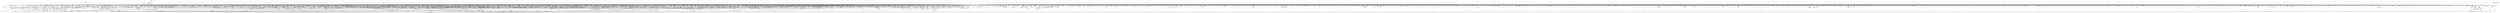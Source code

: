 digraph kerncollapsed {
    "mt_find" [color="black"];
    "Indirect call22" [color="black"];
    "zone_watermark_fast.constprop.0" [color="black"];
    "__mnt_drop_write_file" [color="black"];
    "__percpu_add_case_32_21" [color="black"];
    "find_next_bit_11" [color="black"];
    "__pollwait" [color="black"];
    "mas_wr_store_setup" [color="black"];
    "signal_pending_state_2" [color="black"];
    "crng_fast_key_erasure" [color="black"];
    "io_poll_can_finish_inline.isra.0" [color="black"];
    "__pageblock_pfn_to_page" [color="black"];
    "Indirect call55" [color="black"];
    "page_mapping" [color="black"];
    "posix_cpu_timers_exit" [color="black"];
    "mas_split_final_node.isra.0" [color="black"];
    "sync_rcu_exp_done_unlocked" [color="black"];
    "next_online_pgdat" [color="black"];
    "__xchg_case_mb_64.constprop.0_2" [color="black"];
    "__kern_my_cpu_offset_134" [color="black"];
    "put_dec_full8" [color="black"];
    "__percpu_add_case_64_7" [color="black"];
    "__cmpxchg_case_mb_32_10" [color="black"];
    "rcu_jiffies_till_stall_check" [color="black"];
    "set_ptes.isra.0" [color="black"];
    "__kern_my_cpu_offset_52" [color="black"];
    "__audit_uring_entry" [color="black"];
    "poll_select_set_timeout" [color="black"];
    "get_work_pool" [color="black"];
    "do_raw_spin_lock_32" [color="black"];
    "d_find_alias" [color="black"];
    "_compound_head_13" [color="black"];
    "srcu_funnel_exp_start" [color="black"];
    "pcpu_init_md_blocks" [color="black"];
    "mast_split_data" [color="black"];
    "compact_lock_irqsave" [color="black"];
    "Indirect call140" [color="black"];
    "rcu_segcblist_pend_cbs" [color="black"];
    "Indirect call17" [color="black"];
    "call_on_irq_stack" [color="black"];
    "path_get" [color="black"];
    "mas_find_child" [color="black"];
    "node_page_state_add" [color="black"];
    "__raw_spin_lock_49" [color="black"];
    "can_migrate_task" [color="black"];
    "__pfn_to_section" [color="black"];
    "console_is_usable" [color="black"];
    "list_move_1" [color="black"];
    "update_dl_rq_load_avg" [color="black"];
    "__cmpwait_case_32_2" [color="black"];
    "Indirect call145" [color="black"];
    "__printk_cpu_sync_wait" [color="black"];
    "addr_to_vb_xa" [color="black"];
    "Indirect call142" [color="black"];
    "__raw_spin_unlock_irqrestore_29" [color="black"];
    "dequeue_load_avg" [color="black"];
    "do_raw_spin_lock_17" [color="black"];
    "mas_adopt_children.isra.0" [color="black"];
    "rcu_exp_jiffies_till_stall_check" [color="black"];
    "flush_tlb_kernel_range" [color="black"];
    "__clear_close_on_exec.isra.0" [color="black"];
    "pick_next_task_idle" [color="black"];
    "__note_gp_changes" [color="black"];
    "kill_device" [color="black"];
    "__page_dup_rmap.constprop.0" [color="black"];
    "vma_last_pgoff" [color="black"];
    "fpsimd_save" [color="black"];
    "__dl_update" [color="black"];
    "Indirect call85" [color="black"];
    "__raw_spin_unlock_irq_38" [color="black"];
    "__cmpxchg_case_64" [color="black"];
    "__cmpxchg_case_acq_32.constprop.0_6" [color="black"];
    "__raw_spin_unlock_irq_28" [color="black"];
    "data_push_tail" [color="black"];
    "__gfp_pfmemalloc_flags" [color="black"];
    "Indirect call99" [color="black"];
    "pfn_valid_1" [color="black"];
    "prepare_to_swait_event" [color="black"];
    "kthread_should_stop" [color="black"];
    "Indirect call109" [color="black"];
    "cpumask_copy_1" [color="black"];
    "Indirect call205" [color="black"];
    "move_freepages_block" [color="black"];
    "list_del_3" [color="black"];
    "hrtimer_start_range_ns" [color="black"];
    "add_wait_queue_exclusive" [color="black"];
    "sched_clock_cpu" [color="black"];
    "mas_next" [color="black"];
    "netlink_overrun" [color="black"];
    "rb_erase_cached.isra.0" [color="black"];
    "flush_signal_handlers" [color="black"];
    "Indirect call143" [color="black"];
    "Indirect call149" [color="black"];
    "__raw_spin_unlock_irqrestore_31" [color="black"];
    "kernfs_root" [color="black"];
    "double_unlock_balance" [color="black"];
    "__sw_hweight64" [color="black"];
    "memmove" [color="black"];
    "Indirect call64" [color="black"];
    "ptrauth_keys_install_user" [color="black"];
    "__posix_timers_find" [color="black"];
    "Indirect call72" [color="black"];
    "find_first_bit_4" [color="black"];
    "dl_set_overload.part.0" [color="black"];
    "csum_partial_ext" [color="black"];
    "mte_update_gcr_excl.isra.0" [color="black"];
    "__raw_spin_lock_21" [color="black"];
    "__xchg_case_64.constprop.0" [color="black"];
    "unreserve_highatomic_pageblock" [color="black"];
    "__fget_light" [color="black"];
    "mm_counter" [color="black"];
    "anon_vma_interval_tree_iter_first" [color="black"];
    "Indirect call73" [color="black"];
    "pm_ops_is_empty" [color="black"];
    "rt_mutex_proxy_unlock" [color="black"];
    "qdisc_qstats_cpu_backlog_dec" [color="black"];
    "Indirect call47" [color="black"];
    "__kern_my_cpu_offset_54" [color="black"];
    "audit_serial" [color="black"];
    "find_submount" [color="black"];
    "finish_wait" [color="black"];
    "hrtimer_reprogram.constprop.0" [color="black"];
    "__mnt_drop_write" [color="black"];
    "__raw_spin_unlock_irqrestore_21" [color="black"];
    "__raw_spin_unlock_irq_3" [color="black"];
    "__raw_spin_lock_62" [color="black"];
    "Indirect call179" [color="black"];
    "pid_task" [color="black"];
    "Indirect call153" [color="black"];
    "no_blink" [color="black"];
    "mte_copy_page_tags" [color="black"];
    "dl_task_is_earliest_deadline" [color="black"];
    "mas_ascend" [color="black"];
    "do_raw_spin_lock" [color="black"];
    "Indirect call164" [color="black"];
    "rcu_accelerate_cbs" [color="black"];
    "__wb_update_bandwidth.constprop.0" [color="black"];
    "move_linked_works" [color="black"];
    "plist_add" [color="black"];
    "xas_retry" [color="black"];
    "is_software_node" [color="black"];
    "__reset_isolation_pfn" [color="black"];
    "capacity_of" [color="black"];
    "do_raw_spin_lock_47" [color="black"];
    "cpupri_set" [color="black"];
    "__ptrace_link" [color="black"];
    "memset" [color="black"];
    "do_raw_spin_lock_48" [color="black"];
    "Indirect call202" [color="black"];
    "__acct_reclaim_writeback" [color="black"];
    "__cmpxchg_case_acq_32.constprop.0_5" [color="black"];
    "mas_store_prealloc.part.0" [color="black"];
    "list_del_init_6" [color="black"];
    "xas_set_mark" [color="black"];
    "Indirect call175" [color="black"];
    "__raw_spin_lock_irq_32" [color="black"];
    "queued_read_lock.constprop.0" [color="black"];
    "ktime_add_safe" [color="black"];
    "put_dec" [color="black"];
    "__raw_spin_unlock_irqrestore_18" [color="black"];
    "pcpu_block_refresh_hint" [color="black"];
    "__percpu_add_case_64_3" [color="black"];
    "pud_set_huge" [color="black"];
    "fsnotify_detach_connector_from_object" [color="black"];
    "arch_local_irq_save_4" [color="black"];
    "rcu_poll_gp_seq_end" [color="black"];
    "is_bad_inode" [color="black"];
    "set_next_entity" [color="black"];
    "__var_waitqueue" [color="black"];
    "Indirect call92" [color="black"];
    "__list_del_entry" [color="black"];
    "irqd_irq_disabled.isra.0" [color="black"];
    "Indirect call131" [color="black"];
    "strcspn" [color="black"];
    "__fdget" [color="black"];
    "pmd_clear_huge" [color="black"];
    "set_ti_thread_flag" [color="black"];
    "task_pid_vnr_1" [color="black"];
    "Indirect call82" [color="black"];
    "mas_state_walk" [color="black"];
    "skb_header_pointer_2" [color="black"];
    "do_raw_spin_lock_58" [color="black"];
    "hlist_del_init" [color="black"];
    "__cmpxchg_case_acq_64_1" [color="black"];
    "_atomic_dec_and_lock_irqsave" [color="black"];
    "__printk_safe_exit" [color="black"];
    "page_vma_mapped_walk_done_1" [color="black"];
    "__list_del_entry_1" [color="black"];
    "futex_hb_waiters_dec" [color="black"];
    "recalc_sigpending" [color="black"];
    "__list_del_entry_2" [color="black"];
    "test_ti_thread_flag_4" [color="black"];
    "timer_base.isra.0" [color="black"];
    "extfrag_for_order" [color="black"];
    "rpm_check_suspend_allowed" [color="black"];
    "__kern_my_cpu_offset_16" [color="black"];
    "io_put_kbuf" [color="black"];
    "blake2s_compress" [color="black"];
    "__set_task_special" [color="black"];
    "node_dirty_ok" [color="black"];
    "exit_rcu" [color="black"];
    "do_restart_poll" [color="black"];
    "list_splice_tail_init" [color="black"];
    "__raw_spin_unlock_irqrestore_24" [color="black"];
    "Indirect call104" [color="black"];
    "put_cpu_fpsimd_context" [color="black"];
    "__raw_spin_lock_24" [color="black"];
    "do_raw_spin_lock_73" [color="black"];
    "calc_delta_fair" [color="black"];
    "take_dentry_name_snapshot" [color="black"];
    "Indirect call29" [color="black"];
    "find_next_bit_8" [color="black"];
    "shrink_lock_dentry" [color="black"];
    "Indirect call148" [color="black"];
    "pte_offset_kernel.isra.0" [color="black"];
    "__kern_my_cpu_offset_22" [color="black"];
    "jiffies_to_msecs" [color="black"];
    "_compound_head_3" [color="black"];
    "Indirect call86" [color="black"];
    "set_tsk_need_resched" [color="black"];
    "inc_rlimit_ucounts" [color="black"];
    "__raw_spin_lock_irq_5" [color="black"];
    "io_prep_async_work" [color="black"];
    "__raw_spin_lock_irq_21" [color="black"];
    "rcu_segcblist_first_pend_cb" [color="black"];
    "Indirect call117" [color="black"];
    "update_min_vruntime" [color="black"];
    "wb_dirty_limits" [color="black"];
    "folio_activate_fn" [color="black"];
    "Indirect call54" [color="black"];
    "__percpu_add_case_32_13" [color="black"];
    "pm_runtime_get_noresume" [color="black"];
    "set_normalized_timespec64" [color="black"];
    "__raw_spin_lock_irqsave.constprop.0_3" [color="black"];
    "anon_vma_interval_tree_insert" [color="black"];
    "drain_local_pages" [color="black"];
    "Indirect call215" [color="black"];
    "u64_stats_inc" [color="black"];
    "to_kthread" [color="black"];
    "prepare_alloc_pages.constprop.0" [color="black"];
    "osq_wait_next" [color="black"];
    "PageMovable" [color="black"];
    "mas_wr_node_walk" [color="black"];
    "__anon_vma_interval_tree_augment_propagate" [color="black"];
    "__raw_spin_lock_14" [color="black"];
    "__fswab32_10" [color="black"];
    "__raw_spin_lock_irq_25" [color="black"];
    "split_page" [color="black"];
    "slab_is_available" [color="black"];
    "do_raw_spin_lock_72" [color="black"];
    "__futex_unqueue" [color="black"];
    "xa_find" [color="black"];
    "__kern_my_cpu_offset_71" [color="black"];
    "get_arm64_ftr_reg_nowarn" [color="black"];
    "rb_first" [color="black"];
    "__raw_spin_lock_23" [color="black"];
    "__init_swait_queue_head" [color="black"];
    "__kern_my_cpu_offset_29" [color="black"];
    "arch_teardown_dma_ops" [color="black"];
    "get_file_1" [color="black"];
    "Indirect call177" [color="black"];
    "this_cpu_has_cap" [color="black"];
    "__lock_timer" [color="black"];
    "__kern_my_cpu_offset_62" [color="black"];
    "__peernet2id" [color="black"];
    "__raw_spin_lock_irq_17" [color="black"];
    "__raw_spin_unlock_irqrestore_2" [color="black"];
    "percpu_counter_dec" [color="black"];
    "__raw_spin_lock_irq_7" [color="black"];
    "fsnotify_grab_connector" [color="black"];
    "skb_headers_offset_update" [color="black"];
    "task_rq_lock" [color="black"];
    "futex_top_waiter" [color="black"];
    "cpu_do_switch_mm" [color="black"];
    "xa_find_after" [color="black"];
    "__count_vm_events_3" [color="black"];
    "audit_string_contains_control" [color="black"];
    "__local_bh_enable_ip" [color="black"];
    "skb_tailroom_2" [color="black"];
    "sock_rfree" [color="black"];
    "Indirect call46" [color="black"];
    "unhash_mnt" [color="black"];
    "__mod_timer" [color="black"];
    "__cmpxchg_case_acq_32.constprop.0_10" [color="black"];
    "find_next_and_bit.constprop.0" [color="black"];
    "dev_to_swnode" [color="black"];
    "_double_lock_balance" [color="black"];
    "Indirect call81" [color="black"];
    "_prb_read_valid" [color="black"];
    "ktime_get_ts64" [color="black"];
    "skb_cloned" [color="black"];
    "irq_domain_activate_irq" [color="black"];
    "pcpu_chunk_slot" [color="black"];
    "test_ti_thread_flag_10" [color="black"];
    "signal_pending_state_1" [color="black"];
    "do_raw_spin_lock_35" [color="black"];
    "stackinfo_on_stack" [color="black"];
    "do_raw_spin_lock.constprop.0_13" [color="black"];
    "pid_nr_ns" [color="black"];
    "do_raw_spin_lock_65" [color="black"];
    "Indirect call1" [color="black"];
    "tk_xtime.constprop.0" [color="black"];
    "skb_header_cloned" [color="black"];
    "errseq_sample" [color="black"];
    "folio_trylock_flag" [color="black"];
    "__get_cpu_fpsimd_context" [color="black"];
    "security_current_getsecid_subj" [color="black"];
    "__cmpwait_case_32_3" [color="black"];
    "__raw_spin_unlock_irq_20" [color="black"];
    "xas_set_order.part.0" [color="black"];
    "is_subdir" [color="black"];
    "get_random_bytes" [color="black"];
    "do_raw_spin_lock_43" [color="black"];
    "do_raw_spin_lock_28" [color="black"];
    "kthread_data" [color="black"];
    "system_supports_tlb_range_1" [color="black"];
    "audit_mark_compare" [color="black"];
    "task_ppid_nr" [color="black"];
    "__cmpxchg_case_mb_32.constprop.0" [color="black"];
    "Indirect call78" [color="black"];
    "__raw_read_unlock.constprop.0_6" [color="black"];
    "dcache_clean_pou" [color="black"];
    "cpu_timer_dequeue" [color="black"];
    "first_zones_zonelist" [color="black"];
    "rcu_inkernel_boot_has_ended" [color="black"];
    "pcpu_chunk_populated" [color="black"];
    "lru_deactivate_fn" [color="black"];
    "__kern_my_cpu_offset_4" [color="black"];
    "__cmpxchg_case_acq_32.constprop.0_14" [color="black"];
    "count_vm_events_2" [color="black"];
    "__count_vm_events_2" [color="black"];
    "Indirect call11" [color="black"];
    "clear_bit_unlock.constprop.0" [color="black"];
    "strcpy" [color="black"];
    "find_first_bit_1" [color="black"];
    "slab_want_init_on_alloc" [color="black"];
    "find_next_bit_6" [color="black"];
    "device_match_devt" [color="black"];
    "tick_get_broadcast_device" [color="black"];
    "cpumask_any_distribute" [color="black"];
    "pde_subdir_find" [color="black"];
    "do_raw_spin_lock_116" [color="black"];
    "mas_prev" [color="black"];
    "__cmpxchg_case_acq_32.constprop.0_1" [color="black"];
    "do_raw_spin_lock_10" [color="black"];
    "__do_set_cpus_allowed" [color="black"];
    "mas_prev_range" [color="black"];
    "cpu_mitigations_off" [color="black"];
    "mas_wr_walk_descend" [color="black"];
    "Indirect call5" [color="black"];
    "__cmpxchg_case_8" [color="black"];
    "mas_next_slot" [color="black"];
    "folio_mapped_3" [color="black"];
    "detach_entity_load_avg" [color="black"];
    "mas_find" [color="black"];
    "mab_mas_cp" [color="black"];
    "__cmpwait_case_32" [color="black"];
    "__raw_spin_lock_irq_35" [color="black"];
    "Indirect call167" [color="black"];
    "get_cred_1" [color="black"];
    "do_raw_spin_lock_67" [color="black"];
    "Indirect call198" [color="black"];
    "sub_running_bw.isra.0" [color="black"];
    "__pi_strcmp" [color="black"];
    "__raw_spin_unlock_irqrestore_38" [color="black"];
    "pcpu_next_fit_region.constprop.0" [color="black"];
    "virt_to_head_page.isra.0" [color="black"];
    "vma_interval_tree_augment_propagate" [color="black"];
    "arch_tlbbatch_should_defer.constprop.0" [color="black"];
    "kthread_insert_work_sanity_check" [color="black"];
    "arch_send_call_function_ipi_mask" [color="black"];
    "d_shrink_add" [color="black"];
    "__percpu_add_case_64_2" [color="black"];
    "Indirect call213" [color="black"];
    "wb_stat_mod" [color="black"];
    "_copy_from_iter" [color="black"];
    "_compound_head_5" [color="black"];
    "invalid_migration_vma" [color="black"];
    "ihold" [color="black"];
    "__kern_my_cpu_offset_61" [color="black"];
    "list_lru_del" [color="black"];
    "wakeup_kswapd" [color="black"];
    "__set_task_comm" [color="black"];
    "__cmpxchg_case_mb_32_3" [color="black"];
    "__raw_spin_lock_irq_19" [color="black"];
    "__raw_spin_lock.constprop.0_2" [color="black"];
    "skb_tailroom_1" [color="black"];
    "rcu_segcblist_inc_len" [color="black"];
    "__kern_my_cpu_offset_91" [color="black"];
    "folio_evictable" [color="black"];
    "list_del_4" [color="black"];
    "fsnotify_group_assert_locked" [color="black"];
    "tty_update_time" [color="black"];
    "__mnt_is_readonly" [color="black"];
    "__raw_spin_lock_16" [color="black"];
    "tty_driver_name" [color="black"];
    "sock_rmem_free" [color="black"];
    "hlist_del_init_2" [color="black"];
    "skb_checksum" [color="black"];
    "allow_write_access" [color="black"];
    "__raw_spin_lock_irq_1" [color="black"];
    "enqueue_task" [color="black"];
    "mas_find_setup.constprop.0" [color="black"];
    "copy_user_highpage" [color="black"];
    "group_open_release" [color="black"];
    "wake_up_bit" [color="black"];
    "find_next_bit_7" [color="black"];
    "__rb_rotate_set_parents" [color="black"];
    "__task_rq_lock" [color="black"];
    "__mutex_add_waiter" [color="black"];
    "set_ti_thread_flag_4" [color="black"];
    "__kern_my_cpu_offset_11" [color="black"];
    "list_lru_add" [color="black"];
    "__anon_vma_interval_tree_augment_rotate" [color="black"];
    "arch_get_random_longs" [color="black"];
    "rcu_start_this_gp" [color="black"];
    "pick_next_pushable_dl_task" [color="black"];
    "vma_interval_tree_subtree_search" [color="black"];
    "rcu_gp_is_normal" [color="black"];
    "prepend_name" [color="black"];
    "__raw_spin_unlock_irqrestore.constprop.0_1" [color="black"];
    "resched_curr" [color="black"];
    "io_cancel_task_cb" [color="black"];
    "cpu_online" [color="black"];
    "timespec64_equal" [color="black"];
    "smp_call_function_many" [color="black"];
    "d_flags_for_inode" [color="black"];
    "__kern_my_cpu_offset_67" [color="black"];
    "__raw_spin_lock_irqsave_25" [color="black"];
    "internal_add_timer" [color="black"];
    "__raw_spin_unlock_irq_5" [color="black"];
    "arch_local_irq_restore" [color="black"];
    "test_ti_thread_flag_1" [color="black"];
    "fsnotify_free_mark" [color="black"];
    "vm_stat_account" [color="black"];
    "pagefault_enable_2" [color="black"];
    "inactive_is_low.constprop.0" [color="black"];
    "crng_make_state" [color="black"];
    "do_raw_spin_lock_117" [color="black"];
    "__raw_spin_lock_irq_26" [color="black"];
    "__raw_spin_lock_irqsave_4" [color="black"];
    "__raw_spin_lock_15" [color="black"];
    "flush_tlb_mm_1" [color="black"];
    "io_acct_run_queue" [color="black"];
    "__mod_lruvec_state" [color="black"];
    "_mix_pool_bytes" [color="black"];
    "__raw_spin_lock_irqsave_51" [color="black"];
    "vmalloc_to_page" [color="black"];
    "get_pwq" [color="black"];
    "lru_lazyfree_fn" [color="black"];
    "__cmpxchg_case_mb_64" [color="black"];
    "idr_for_each" [color="black"];
    "find_next_and_bit" [color="black"];
    "__pick_first_entity" [color="black"];
    "Indirect call171" [color="black"];
    "cpudl_find" [color="black"];
    "sched_asym_prefer" [color="black"];
    "list_del_1" [color="black"];
    "should_zap_page" [color="black"];
    "collect_posix_cputimers" [color="black"];
    "double_rq_lock" [color="black"];
    "fsnotify_data_inode" [color="black"];
    "timer_wait_running" [color="black"];
    "do_raw_spin_lock_27" [color="black"];
    "post_init_entity_util_avg" [color="black"];
    "space_used" [color="black"];
    "find_first_bit_3" [color="black"];
    "Indirect call70" [color="black"];
    "mab_shift_right" [color="black"];
    "__cmpxchg_case_acq_32.constprop.0_21" [color="black"];
    "Indirect call203" [color="black"];
    "Indirect call3" [color="black"];
    "rcu_dynticks_snap" [color="black"];
    "Indirect call49" [color="black"];
    "_compound_head_4" [color="black"];
    "__kern_my_cpu_offset_55" [color="black"];
    "hrtimer_cancel" [color="black"];
    "mmgrab_1" [color="black"];
    "find_task_by_pid_ns" [color="black"];
    "_prb_commit" [color="black"];
    "do_raw_spin_lock_80" [color="black"];
    "Indirect call112" [color="black"];
    "Indirect call115" [color="black"];
    "security_audit_rule_free" [color="black"];
    "__mutex_remove_waiter" [color="black"];
    "workingset_test_recent" [color="black"];
    "__arm64_sys_poll" [color="black"];
    "printk_parse_prefix" [color="black"];
    "do_raw_spin_lock_88" [color="black"];
    "cpumask_first_and" [color="black"];
    "invalid_folio_referenced_vma" [color="black"];
    "task_sched_runtime" [color="black"];
    "is_zero_page" [color="black"];
    "skb_tailroom" [color="black"];
    "system_supports_generic_auth" [color="black"];
    "jiffies_to_usecs" [color="black"];
    "Indirect call156" [color="black"];
    "task_pid_vnr" [color="black"];
    "pcpu_free_area.isra.0" [color="black"];
    "workingset_age_nonresident" [color="black"];
    "prepare_to_wait" [color="black"];
    "set_page_dirty" [color="black"];
    "blake2s.constprop.0" [color="black"];
    "mas_prev_sibling" [color="black"];
    "print_tainted" [color="black"];
    "__fsnotify_recalc_mask" [color="black"];
    "__io_put_kbuf" [color="black"];
    "count_vm_events" [color="black"];
    "get_sd_balance_interval" [color="black"];
    "fatal_signal_pending_4" [color="black"];
    "clear_buddies.isra.0" [color="black"];
    "u64_stats_add_1" [color="black"];
    "__cmpxchg_case_acq_32" [color="black"];
    "sock_flag_3" [color="black"];
    "__page_cache_release" [color="black"];
    "mas_bulk_rebalance" [color="black"];
    "__raw_spin_lock_43" [color="black"];
    "__dl_sub" [color="black"];
    "rb_next" [color="black"];
    "rt_mutex_top_waiter" [color="black"];
    "rcu_is_watching" [color="black"];
    "mask_irq" [color="black"];
    "list_splice" [color="black"];
    "Indirect call190" [color="black"];
    "kobj_child_ns_ops" [color="black"];
    "__srcu_read_lock" [color="black"];
    "pcpu_update_empty_pages" [color="black"];
    "__mutex_trylock" [color="black"];
    "qdisc_qstats_cpu_qlen_dec" [color="black"];
    "io_acct_cancel_pending_work" [color="black"];
    "lockref_put_return" [color="black"];
    "__set_open_fd" [color="black"];
    "__mutex_trylock_common" [color="black"];
    "folio_trylock_2" [color="black"];
    "timer_delete_hook" [color="black"];
    "class_raw_spinlock_irqsave_destructor" [color="black"];
    "Indirect call20" [color="black"];
    "mutex_can_spin_on_owner" [color="black"];
    "extract_entropy.constprop.0" [color="black"];
    "__bitmap_equal" [color="black"];
    "ma_pivots" [color="black"];
    "Indirect call150" [color="black"];
    "find_lock_task_mm" [color="black"];
    "__raw_spin_unlock_irq_29" [color="black"];
    "cpumask_weight" [color="black"];
    "wants_signal" [color="black"];
    "drain_pages" [color="black"];
    "__init_waitqueue_head" [color="black"];
    "task_participate_group_stop" [color="black"];
    "raw_spin_rq_lock" [color="black"];
    "__smp_call_single_queue" [color="black"];
    "next_mnt" [color="black"];
    "__arch_copy_from_user" [color="black"];
    "next_signal" [color="black"];
    "pollwake" [color="black"];
    "vma_interval_tree_augment_rotate" [color="black"];
    "page_ref_inc_4" [color="black"];
    "ma_dead_node" [color="black"];
    "folio_order" [color="black"];
    "vm_unacct_memory_1" [color="black"];
    "io_wq_exit_start" [color="black"];
    "io_is_timeout_noseq" [color="black"];
    "new_context" [color="black"];
    "__cmpxchg_case_rel_32" [color="black"];
    "__lock_parent" [color="black"];
    "__wake_up_bit" [color="black"];
    "set_cpu_online" [color="black"];
    "kmap_atomic_1" [color="black"];
    "page_ref_inc_6" [color="black"];
    "do_raw_spin_lock_118" [color="black"];
    "find_vmap_area" [color="black"];
    "arm64_kernel_unmapped_at_el0_2" [color="black"];
    "Indirect call166" [color="black"];
    "min_deadline_cb_propagate" [color="black"];
    "__cmpxchg_case_mb_32_13" [color="black"];
    "post_alloc_hook" [color="black"];
    "io_cancel_req_match" [color="black"];
    "__add_wait_queue" [color="black"];
    "__raw_spin_lock_26" [color="black"];
    "tick_get_broadcast_mask" [color="black"];
    "__raw_spin_unlock_irq_35" [color="black"];
    "update_misfit_status" [color="black"];
    "unmask_irq" [color="black"];
    "attach_entity_load_avg" [color="black"];
    "system_supports_mte" [color="black"];
    "arch_send_call_function_single_ipi" [color="black"];
    "dec_mm_counter" [color="black"];
    "__raw_spin_lock_30" [color="black"];
    "page_ref_inc_2" [color="black"];
    "radix_tree_tag_get" [color="black"];
    "Indirect call116" [color="black"];
    "find_next_bit_13" [color="black"];
    "io_put_kbuf_comp.isra.0" [color="black"];
    "purge_fragmented_block" [color="black"];
    "__raw_spin_lock_20" [color="black"];
    "igrab" [color="black"];
    "wb_io_lists_populated" [color="black"];
    "pcpu_next_md_free_region" [color="black"];
    "mnt_get_count" [color="black"];
    "do_raw_spin_lock_86" [color="black"];
    "__percpu_add_case_32_3" [color="black"];
    "__raw_spin_lock_irq_3" [color="black"];
    "zone_watermark_ok_safe" [color="black"];
    "io_poll_mark_cancelled" [color="black"];
    "mast_fill_bnode" [color="black"];
    "lockref_put_or_lock" [color="black"];
    "do_raw_spin_lock_64" [color="black"];
    "do_raw_spin_lock_50" [color="black"];
    "page_ref_dec_and_test_2" [color="black"];
    "can_set_direct_map" [color="black"];
    "copy_from_kernel_nofault" [color="black"];
    "tty_ldisc_close" [color="black"];
    "irq_chip_retrigger_hierarchy" [color="black"];
    "pageblock_pfn_to_page" [color="black"];
    "Indirect call77" [color="black"];
    "console_srcu_read_lock" [color="black"];
    "Indirect call133" [color="black"];
    "pcpu_unit_page_offset" [color="black"];
    "wakeup_kcompactd" [color="black"];
    "__raw_write_lock.constprop.0_1" [color="black"];
    "__raw_spin_lock_irqsave_23" [color="black"];
    "rt_mutex_setprio" [color="black"];
    "sched_post_fork" [color="black"];
    "copy_from_kernel_nofault_allowed" [color="black"];
    "pcpu_size_to_slot" [color="black"];
    "pfn_valid_2" [color="black"];
    "__kern_my_cpu_offset_26" [color="black"];
    "task_work_cancel_match" [color="black"];
    "__cmpxchg_case_acq_32.constprop.0_17" [color="black"];
    "compaction_suitable" [color="black"];
    "pgattr_change_is_safe" [color="black"];
    "__cmpxchg_case_acq_32_1" [color="black"];
    "first_zones_zonelist_1" [color="black"];
    "fd_install" [color="black"];
    "__dl_add" [color="black"];
    "rcu_seq_set_state" [color="black"];
    "xas_update.isra.0" [color="black"];
    "__raw_spin_lock_31" [color="black"];
    "kobj_ns_ops" [color="black"];
    "Indirect call135" [color="black"];
    "__isolate_free_page" [color="black"];
    "Indirect call119" [color="black"];
    "lookup_mountpoint" [color="black"];
    "sane_fdtable_size" [color="black"];
    "copy_thread" [color="black"];
    "find_busiest_group" [color="black"];
    "__kern_my_cpu_offset_76" [color="black"];
    "mas_walk" [color="black"];
    "__raw_spin_lock_irqsave_3" [color="black"];
    "zone_reclaimable_pages" [color="black"];
    "Indirect call124" [color="black"];
    "__percpu_add_case_32_1" [color="black"];
    "percpu_ref_put_many.constprop.0" [color="black"];
    "update_sctlr_el1" [color="black"];
    "copy_highpage" [color="black"];
    "mas_wr_end_piv" [color="black"];
    "cpumask_next_and" [color="black"];
    "__wake_up_common_lock" [color="black"];
    "list_del_init_2" [color="black"];
    "lock_mnt_tree" [color="black"];
    "select_collect2" [color="black"];
    "smp_call_function" [color="black"];
    "rb_insert_color" [color="black"];
    "__preempt_count_sub" [color="black"];
    "d_instantiate" [color="black"];
    "__raw_spin_unlock_irq_36" [color="black"];
    "__raw_spin_lock_irqsave_39" [color="black"];
    "__percpu_add_case_32_15" [color="black"];
    "__kern_my_cpu_offset_83" [color="black"];
    "mte_destroy_descend.constprop.0" [color="black"];
    "__raw_spin_unlock_irq_1" [color="black"];
    "vm_commit_limit" [color="black"];
    "__raw_spin_lock_irq_4" [color="black"];
    "vma_iter_config" [color="black"];
    "count_vm_events_1" [color="black"];
    "__down_trylock_console_sem.constprop.0" [color="black"];
    "hrtimer_try_to_cancel" [color="black"];
    "percpu_ref_get_many.constprop.0" [color="black"];
    "tls_preserve_current_state" [color="black"];
    "slab_want_init_on_free" [color="black"];
    "zone_watermark_ok" [color="black"];
    "__raw_spin_unlock_irqrestore_11" [color="black"];
    "do_init_timer.constprop.0" [color="black"];
    "do_raw_spin_lock_57" [color="black"];
    "do_raw_spin_lock_26" [color="black"];
    "Indirect call189" [color="black"];
    "convert_prio" [color="black"];
    "Indirect call204" [color="black"];
    "io_wq_work_match_all" [color="black"];
    "rcu_is_cpu_rrupt_from_idle" [color="black"];
    "do_raw_spin_lock_61" [color="black"];
    "gup_folio_next" [color="black"];
    "rcu_poll_gp_seq_end_unlocked" [color="black"];
    "Indirect call138" [color="black"];
    "mas_set_parent.constprop.0" [color="black"];
    "cpu_switch_to" [color="black"];
    "Indirect call32" [color="black"];
    "sk_leave_memory_pressure" [color="black"];
    "memblock_is_map_memory" [color="black"];
    "try_to_unmap_flush_dirty" [color="black"];
    "skb_frag_ref" [color="black"];
    "lock_timer_base" [color="black"];
    "__kern_my_cpu_offset_60" [color="black"];
    "security_sk_free" [color="black"];
    "folio_pfn" [color="black"];
    "__raw_spin_lock_irq_20" [color="black"];
    "find_task_by_vpid" [color="black"];
    "hlist_bl_lock" [color="black"];
    "vma_address" [color="black"];
    "arch_local_irq_restore_3" [color="black"];
    "posix_cputimers_group_init" [color="black"];
    "xas_next_offset" [color="black"];
    "Indirect call187" [color="black"];
    "detach_if_pending" [color="black"];
    "Indirect call6" [color="black"];
    "set_kpti_asid_bits" [color="black"];
    "inode_io_list_move_locked" [color="black"];
    "Indirect call136" [color="black"];
    "override_creds" [color="black"];
    "percpu_ref_put_many" [color="black"];
    "__raw_read_lock_irqsave.constprop.0_1" [color="black"];
    "__reuseport_detach_closed_sock" [color="black"];
    "io_fill_cqe_aux" [color="black"];
    "defer_console_output" [color="black"];
    "__sk_mem_reduce_allocated" [color="black"];
    "do_raw_spin_lock_14" [color="black"];
    "test_tsk_need_resched" [color="black"];
    "percpu_ref_noop_confirm_switch" [color="black"];
    "kernfs_leftmost_descendant" [color="black"];
    "get_next_ino" [color="black"];
    "timer_delete" [color="black"];
    "gup_must_unshare" [color="black"];
    "data_alloc" [color="black"];
    "poll_freewait" [color="black"];
    "io_match_task_safe" [color="black"];
    "__cmpxchg_case_mb_32_6" [color="black"];
    "wq_worker_running" [color="black"];
    "folio_nr_pages" [color="black"];
    "__rb_change_child.constprop.0" [color="black"];
    "rcu_cblist_init" [color="black"];
    "__cmpxchg_case_mb_32_4" [color="black"];
    "wake_up_klogd" [color="black"];
    "test_taint" [color="black"];
    "__fprop_add_percpu" [color="black"];
    "prepend_char" [color="black"];
    "__raw_spin_lock_irqsave_18" [color="black"];
    "thread_group_cputime" [color="black"];
    "__sync_icache_dcache" [color="black"];
    "memblock_search" [color="black"];
    "mapping_allow_writable" [color="black"];
    "cpu_util_cfs_boost" [color="black"];
    "__raw_spin_lock_3" [color="black"];
    "finish_swait" [color="black"];
    "io_timeout_extract" [color="black"];
    "xa_is_node" [color="black"];
    "__raw_spin_lock_irqsave_22" [color="black"];
    "__kern_my_cpu_offset_14" [color="black"];
    "Indirect call180" [color="black"];
    "Indirect call94" [color="black"];
    "prepare_to_wait_exclusive" [color="black"];
    "copy_to_user_page" [color="black"];
    "Indirect call93" [color="black"];
    "__mnt_want_write" [color="black"];
    "hrtimer_active" [color="black"];
    "put_ldops.constprop.0" [color="black"];
    "compaction_defer_reset" [color="black"];
    "__pi_strlen" [color="black"];
    "__raw_spin_lock_irqsave_19" [color="black"];
    "klist_node_attached" [color="black"];
    "_find_first_zero_bit" [color="black"];
    "Indirect call4" [color="black"];
    "compound_order" [color="black"];
    "get_file" [color="black"];
    "xas_result" [color="black"];
    "sock_flag_1" [color="black"];
    "arch_get_random_seed_longs" [color="black"];
    "Indirect call120" [color="black"];
    "do_raw_spin_lock_1" [color="black"];
    "set_pfnblock_flags_mask" [color="black"];
    "__mnt_want_write_file" [color="black"];
    "page_move_anon_rmap" [color="black"];
    "get_data" [color="black"];
    "count_vm_event_2" [color="black"];
    "__remove_shared_vm_struct.constprop.0" [color="black"];
    "__percpu_add_case_64.constprop.0_1" [color="black"];
    "io_wq_worker_running" [color="black"];
    "__wake_up" [color="black"];
    "_find_next_zero_bit" [color="black"];
    "Indirect call8" [color="black"];
    "to_desc" [color="black"];
    "fatal_signal_pending_6" [color="black"];
    "do_raw_spin_lock.constprop.0_6" [color="black"];
    "Indirect call67" [color="black"];
    "task_sigpending_1" [color="black"];
    "__irq_work_queue_local" [color="black"];
    "irqd_set.isra.0_1" [color="black"];
    "d_set_d_op" [color="black"];
    "futex_cmpxchg_value_locked" [color="black"];
    "req_set_fail_3" [color="black"];
    "signal_pending" [color="black"];
    "__irq_can_set_affinity" [color="black"];
    "tty_termios_input_baud_rate" [color="black"];
    "vmf_pte_changed" [color="black"];
    "folio_total_mapcount" [color="black"];
    "__update_gt_cputime" [color="black"];
    "Indirect call113" [color="black"];
    "io_poll_add_hash" [color="black"];
    "Indirect call51" [color="black"];
    "_find_next_bit" [color="black"];
    "flush_tlb_batched_pending" [color="black"];
    "find_next_bit.constprop.0_1" [color="black"];
    "inode_io_list_del" [color="black"];
    "copyin" [color="black"];
    "io_poll_remove_entries" [color="black"];
    "folio_mapped_1" [color="black"];
    "pcpu_post_unmap_tlb_flush" [color="black"];
    "check_stable_address_space" [color="black"];
    "__wb_writeout_add" [color="black"];
    "__raw_spin_unlock_irqrestore_17" [color="black"];
    "mab_set_b_end" [color="black"];
    "file_ns_capable" [color="black"];
    "select_collect" [color="black"];
    "Indirect call157" [color="black"];
    "page_vma_mapped_walk_done" [color="black"];
    "console_srcu_read_unlock" [color="black"];
    "clear_siginfo" [color="black"];
    "tcp_get_info_chrono_stats" [color="black"];
    "init_timer_key" [color="black"];
    "Indirect call48" [color="black"];
    "do_kernel_restart" [color="black"];
    "__raw_spin_unlock_irq_45" [color="black"];
    "Indirect call37" [color="black"];
    "need_active_balance" [color="black"];
    "io_poll_remove_entry" [color="black"];
    "inc_tlb_flush_pending" [color="black"];
    "__raw_spin_lock_bh.constprop.0_5" [color="black"];
    "__futex_queue" [color="black"];
    "folio_mapping" [color="black"];
    "split_map_pages" [color="black"];
    "mm_set_has_pinned_flag" [color="black"];
    "will_become_orphaned_pgrp" [color="black"];
    "io_req_defer_failed" [color="black"];
    "Indirect call130" [color="black"];
    "system_supports_address_auth_1" [color="black"];
    "task_clear_jobctl_pending" [color="black"];
    "Indirect call152" [color="black"];
    "dev_xmit_recursion_inc" [color="black"];
    "nsec_to_clock_t" [color="black"];
    "skb_zcopy_clear" [color="black"];
    "__bitmap_and" [color="black"];
    "io_poll_get_ownership" [color="black"];
    "folio_trylock" [color="black"];
    "skip_atoi" [color="black"];
    "__percpu_add_case_32_8" [color="black"];
    "__put_cpu_fpsimd_context" [color="black"];
    "domain_dirty_limits" [color="black"];
    "task_will_free_mem" [color="black"];
    "mas_set_split_parent.isra.0" [color="black"];
    "mab_calc_split" [color="black"];
    "cpus_share_cache" [color="black"];
    "find_lock_later_rq" [color="black"];
    "__kern_my_cpu_offset_17" [color="black"];
    "dl_clear_overload.part.0" [color="black"];
    "do_raw_spin_lock_37" [color="black"];
    "__find_vmap_area.constprop.0" [color="black"];
    "__raw_spin_unlock_irqrestore" [color="black"];
    "osq_lock" [color="black"];
    "pm_qos_read_value" [color="black"];
    "compound_order_1" [color="black"];
    "Indirect call12" [color="black"];
    "skb_queue_tail" [color="black"];
    "update_newidle_cost" [color="black"];
    "__raw_spin_lock_irq_34" [color="black"];
    "check_class_changed" [color="black"];
    "task_call_func" [color="black"];
    "disable_irq_nosync" [color="black"];
    "Indirect call123" [color="black"];
    "page_ref_inc_1" [color="black"];
    "Indirect call14" [color="black"];
    "kthread_is_per_cpu" [color="black"];
    "update_pm_runtime_accounting" [color="black"];
    "lru_add_fn" [color="black"];
    "set_task_reclaim_state" [color="black"];
    "_find_next_and_bit" [color="black"];
    "Indirect call9" [color="black"];
    "__raw_read_lock.constprop.0_5" [color="black"];
    "get_group_info.isra.0" [color="black"];
    "task_fits_cpu" [color="black"];
    "Indirect call137" [color="black"];
    "__percpu_add_case_32_2" [color="black"];
    "__irq_domain_activate_irq" [color="black"];
    "Indirect call183" [color="black"];
    "is_rlimit_overlimit" [color="black"];
    "__task_will_free_mem" [color="black"];
    "clear_ti_thread_flag_6" [color="black"];
    "sve_state_size" [color="black"];
    "percpu_counter_add" [color="black"];
    "plist_del" [color="black"];
    "__cmpxchg_case_rel_64" [color="black"];
    "try_release_thread_stack_to_cache" [color="black"];
    "test_ti_thread_flag_14" [color="black"];
    "prepare_to_wait_event" [color="black"];
    "forward_timer_base" [color="black"];
    "proto_memory_pcpu_drain" [color="black"];
    "do_raw_spin_lock_41" [color="black"];
    "__skb_checksum" [color="black"];
    "first_online_pgdat" [color="black"];
    "__raw_spin_lock_irq_6" [color="black"];
    "Indirect call185" [color="black"];
    "free_vmap_area_rb_augment_cb_rotate" [color="black"];
    "Indirect call61" [color="black"];
    "rcu_segcblist_advance" [color="black"];
    "wakeup_source_deactivate" [color="black"];
    "test_ti_thread_flag_6" [color="black"];
    "task_get_vl" [color="black"];
    "Indirect call101" [color="black"];
    "__raw_spin_unlock_irq_7" [color="black"];
    "percpu_ref_get_many" [color="black"];
    "Indirect call181" [color="black"];
    "current_is_kswapd" [color="black"];
    "mutex_spin_on_owner" [color="black"];
    "rcu_advance_cbs" [color="black"];
    "Indirect call194" [color="black"];
    "__cmpxchg_case_acq_32.constprop.0_2" [color="black"];
    "device_links_read_unlock" [color="black"];
    "__hrtimer_next_event_base.constprop.0" [color="black"];
    "folio_nr_pages_1" [color="black"];
    "__percpu_counter_sum" [color="black"];
    "radix_tree_next_chunk" [color="black"];
    "__raw_spin_unlock_irqrestore_33" [color="black"];
    "kernfs_should_drain_open_files" [color="black"];
    "__raw_spin_lock_irqsave_21" [color="black"];
    "_compound_head" [color="black"];
    "Indirect call66" [color="black"];
    "__cmpxchg_case_acq_32.constprop.0_19" [color="black"];
    "tlb_flush_1" [color="black"];
    "prep_compound_page" [color="black"];
    "do_raw_spin_lock_33" [color="black"];
    "d_walk" [color="black"];
    "posixtimer_rearm" [color="black"];
    "next_zone" [color="black"];
    "pgdat_balanced" [color="black"];
    "pvm_find_va_enclose_addr" [color="black"];
    "folio_nr_pages_3" [color="black"];
    "security_release_secctx" [color="black"];
    "u64_stats_add_2" [color="black"];
    "__irq_get_desc_lock" [color="black"];
    "cpu_online_3" [color="black"];
    "irq_work_queue" [color="black"];
    "__skb_flow_get_ports" [color="black"];
    "add_timer_on" [color="black"];
    "Indirect call31" [color="black"];
    "cleanup_timerqueue" [color="black"];
    "desc_make_final" [color="black"];
    "__raw_spin_unlock_irq.constprop.0_2" [color="black"];
    "folio_evictable_1" [color="black"];
    "signal_pending_state" [color="black"];
    "tag_clear" [color="black"];
    "Indirect call162" [color="black"];
    "io_cqe_cache_refill" [color="black"];
    "test_and_set_ti_thread_flag_1" [color="black"];
    "cpumask_and" [color="black"];
    "netlink_lock_table" [color="black"];
    "arch_local_irq_save_1" [color="black"];
    "update_rq_clock" [color="black"];
    "pcpu_page_idx" [color="black"];
    "__kern_my_cpu_offset_133" [color="black"];
    "show_mem_node_skip" [color="black"];
    "__raw_spin_unlock_irq_4" [color="black"];
    "Indirect call200" [color="black"];
    "arch_local_irq_save_8" [color="black"];
    "__wake_up_sync_key" [color="black"];
    "__tlb_reset_range" [color="black"];
    "mod_node_page_state" [color="black"];
    "__cmpxchg_case_mb_64_1" [color="black"];
    "Indirect call42" [color="black"];
    "__raw_spin_trylock" [color="black"];
    "Indirect call168" [color="black"];
    "__integrity_iint_find" [color="black"];
    "find_vma" [color="black"];
    "__update_min_deadline" [color="black"];
    "_find_last_bit" [color="black"];
    "__update_load_avg_se" [color="black"];
    "replace_mark_chunk" [color="black"];
    "synchronize_rcu.part.0" [color="black"];
    "put_filesystem" [color="black"];
    "__balance_callbacks" [color="black"];
    "filemap_check_errors" [color="black"];
    "rcu_segcblist_accelerate" [color="black"];
    "add_wait_queue" [color="black"];
    "Indirect call79" [color="black"];
    "__raw_spin_lock_41" [color="black"];
    "cpumask_and.isra.0_3" [color="black"];
    "tty_ldisc_open" [color="black"];
    "post_ttbr_update_workaround" [color="black"];
    "console_trylock" [color="black"];
    "smp_call_function_many_cond" [color="black"];
    "__raw_spin_lock_34" [color="black"];
    "io_run_cancel" [color="black"];
    "Indirect call21" [color="black"];
    "pagetable_pte_dtor" [color="black"];
    "data_check_size" [color="black"];
    "_find_first_bit" [color="black"];
    "__raw_read_lock.constprop.0_1" [color="black"];
    "super_wake" [color="black"];
    "Indirect call52" [color="black"];
    "netlink_unlock_table" [color="black"];
    "rcu_segcblist_entrain" [color="black"];
    "Indirect call30" [color="black"];
    "__skb_header_pointer" [color="black"];
    "_compound_head_2" [color="black"];
    "__raw_spin_lock_64" [color="black"];
    "do_raw_spin_lock_18" [color="black"];
    "update_sd_lb_stats" [color="black"];
    "pte_to_swp_entry" [color="black"];
    "bstats_update" [color="black"];
    "find_alive_thread.isra.0" [color="black"];
    "find_mergeable_anon_vma" [color="black"];
    "d_ancestor" [color="black"];
    "skb_copy_bits" [color="black"];
    "set_area_direct_map" [color="black"];
    "mas_max_gap" [color="black"];
    "raw_spin_rq_lock_1" [color="black"];
    "__rb_insert_augmented" [color="black"];
    "inode_maybe_inc_iversion" [color="black"];
    "rcu_segcblist_ready_cbs" [color="black"];
    "arch_local_irq_save" [color="black"];
    "find_next_bit.constprop.0_6" [color="black"];
    "folio_not_mapped" [color="black"];
    "Indirect call97" [color="black"];
    "tsk_fork_get_node" [color="black"];
    "__raw_spin_lock_irqsave_5" [color="black"];
    "__flush_tlb_kernel_pgtable" [color="black"];
    "noop_dirty_folio" [color="black"];
    "Indirect call106" [color="black"];
    "__cmpxchg_case_acq_32.constprop.0" [color="black"];
    "cd_forget" [color="black"];
    "folio_nr_pages_2" [color="black"];
    "mas_set_alloc_req" [color="black"];
    "Indirect call63" [color="black"];
    "Indirect call173" [color="black"];
    "Indirect call211" [color="black"];
    "set_load_weight" [color="black"];
    "do_raw_spin_lock_45" [color="black"];
    "dev_nit_active" [color="black"];
    "__attach_mnt" [color="black"];
    "list_del_init_8" [color="black"];
    "xa_err" [color="black"];
    "__percpu_add_case_64_6" [color="black"];
    "prb_read_valid" [color="black"];
    "fatal_signal_pending_1" [color="black"];
    "migrate_disable" [color="black"];
    "mutex_trylock" [color="black"];
    "__cmpxchg_case_acq_32_3" [color="black"];
    "remove_nodes.constprop.0" [color="black"];
    "arch_local_irq_restore_1" [color="black"];
    "__kern_my_cpu_offset_24" [color="black"];
    "lru_deactivate_file_fn" [color="black"];
    "free_pcppages_bulk" [color="black"];
    "init_entity_runnable_average" [color="black"];
    "ptep_set_access_flags" [color="black"];
    "__lshrti3" [color="black"];
    "tlb_flush" [color="black"];
    "Indirect call174" [color="black"];
    "__raw_spin_lock_irqsave_32" [color="black"];
    "Indirect call91" [color="black"];
    "__raw_write_unlock_irq_5" [color="black"];
    "Indirect call139" [color="black"];
    "__bitmap_weight" [color="black"];
    "bump_cpu_timer" [color="black"];
    "__kern_my_cpu_offset_47" [color="black"];
    "sk_memory_allocated_sub" [color="black"];
    "__pm_relax" [color="black"];
    "Indirect call71" [color="black"];
    "__dequeue_entity" [color="black"];
    "__cmpxchg_case_acq_32.constprop.0_7" [color="black"];
    "find_unlink_vmap_area" [color="black"];
    "mas_set_height" [color="black"];
    "try_check_zero" [color="black"];
    "security_inode_init_security_anon" [color="black"];
    "list_del_init_5" [color="black"];
    "xas_find_conflict" [color="black"];
    "skb_pfmemalloc" [color="black"];
    "console_verbose" [color="black"];
    "rt_mutex_futex_trylock" [color="black"];
    "debug_locks_off" [color="black"];
    "__delay" [color="black"];
    "__raw_spin_unlock_irqrestore_1" [color="black"];
    "memchr" [color="black"];
    "Indirect call16" [color="black"];
    "vma_interval_tree_remove" [color="black"];
    "lowest_in_progress" [color="black"];
    "Indirect call102" [color="black"];
    "find_next_bit_18" [color="black"];
    "io_poll_find.constprop.0" [color="black"];
    "find_next_bit_29" [color="black"];
    "__msecs_to_jiffies" [color="black"];
    "mas_next_setup.constprop.0" [color="black"];
    "arch_timer_evtstrm_available" [color="black"];
    "__update_load_avg_cfs_rq" [color="black"];
    "is_migration_entry" [color="black"];
    "mutex_is_locked" [color="black"];
    "find_vma_prev" [color="black"];
    "d_path" [color="black"];
    "__kern_my_cpu_offset_42" [color="black"];
    "bsearch" [color="black"];
    "cpu_clock_sample" [color="black"];
    "inode_add_lru" [color="black"];
    "__raise_softirq_irqoff" [color="black"];
    "folio_mapped" [color="black"];
    "security_capable" [color="black"];
    "fsnotify_handle_inode_event.isra.0" [color="black"];
    "kernfs_release_file.part.0.isra.0" [color="black"];
    "queued_read_lock_slowpath" [color="black"];
    "do_raw_spin_lock_6" [color="black"];
    "avg_vruntime" [color="black"];
    "__skb_set_length" [color="black"];
    "add_mm_rss_vec" [color="black"];
    "folio_unlock" [color="black"];
    "__cmpxchg_case_acq_64" [color="black"];
    "mas_leaf_set_meta" [color="black"];
    "get_task_exe_file" [color="black"];
    "Indirect call0" [color="black"];
    "mas_push_node" [color="black"];
    "arch_local_irq_save_7" [color="black"];
    "device_links_read_lock" [color="black"];
    "__timer_delete_sync" [color="black"];
    "folio_isolate_lru" [color="black"];
    "Indirect call105" [color="black"];
    "Indirect call209" [color="black"];
    "update_dl_migration" [color="black"];
    "dequeue_task" [color="black"];
    "check_cb_ovld_locked" [color="black"];
    "__radix_tree_lookup" [color="black"];
    "Indirect call111" [color="black"];
    "fsnotify_update_flags" [color="black"];
    "folio_mark_dirty" [color="black"];
    "qdisc_maybe_clear_missed" [color="black"];
    "mod_node_state" [color="black"];
    "__kern_my_cpu_offset_89" [color="black"];
    "folio_trylock_1" [color="black"];
    "io_schedule_prepare" [color="black"];
    "__raw_spin_lock_irq_41" [color="black"];
    "freezing_slow_path" [color="black"];
    "security_d_instantiate" [color="black"];
    "__skb_dequeue_3" [color="black"];
    "__next_zones_zonelist" [color="black"];
    "cpudl_set" [color="black"];
    "__wake_q_add" [color="black"];
    "__raw_spin_lock_28" [color="black"];
    "__cmpxchg_case_mb_64_2" [color="black"];
    "Indirect call132" [color="black"];
    "need_mlock_drain" [color="black"];
    "prep_new_page" [color="black"];
    "__attach_to_pi_owner" [color="black"];
    "__raw_write_lock_irq" [color="black"];
    "xas_next_entry.constprop.0" [color="black"];
    "do_raw_spin_lock_69" [color="black"];
    "__cmpxchg_case_acq_32.constprop.0_8" [color="black"];
    "signal_pending_11" [color="black"];
    "fast_dput" [color="black"];
    "kmalloc_slab" [color="black"];
    "do_softirq_own_stack" [color="black"];
    "__kern_my_cpu_offset_25" [color="black"];
    "rcu_cblist_dequeue" [color="black"];
    "rb_prev" [color="black"];
    "sched_cgroup_fork" [color="black"];
    "__raw_spin_lock_54" [color="black"];
    "folio_nr_pages_4" [color="black"];
    "__raw_spin_lock" [color="black"];
    "queued_write_lock_slowpath" [color="black"];
    "rt_mutex_init_proxy_locked" [color="black"];
    "anon_vma_interval_tree_pre_update_vma" [color="black"];
    "mnt_add_count" [color="black"];
    "workingset_update_node" [color="black"];
    "reusable_anon_vma" [color="black"];
    "reweight_task" [color="black"];
    "arm64_kernel_unmapped_at_el0_4" [color="black"];
    "poll_initwait" [color="black"];
    "wake_all_kswapds" [color="black"];
    "__cmpxchg_case_acq_32.constprop.0_13" [color="black"];
    "read_seqbegin.constprop.0" [color="black"];
    "timer_reduce" [color="black"];
    "do_raw_spin_lock_3" [color="black"];
    "find_next_zero_bit_1" [color="black"];
    "activate_task" [color="black"];
    "__kern_my_cpu_offset_37" [color="black"];
    "__sk_mem_reclaim" [color="black"];
    "pmd_set_huge" [color="black"];
    "lockref_get_not_zero" [color="black"];
    "audit_gid_comparator" [color="black"];
    "check_vma_flags" [color="black"];
    "__dev_pm_qos_resume_latency" [color="black"];
    "mas_store_b_node" [color="black"];
    "__raw_spin_trylock_1" [color="black"];
    "mab_no_null_split" [color="black"];
    "__kern_my_cpu_offset_35" [color="black"];
    "cpumask_any_and_distribute" [color="black"];
    "pi_state_update_owner" [color="black"];
    "skb_may_tx_timestamp.part.0" [color="black"];
    "rcu_segcblist_add_len" [color="black"];
    "kick_process" [color="black"];
    "blake2s_final" [color="black"];
    "Indirect call26" [color="black"];
    "number" [color="black"];
    "kernel_init_pages" [color="black"];
    "audit_rate_check.part.0" [color="black"];
    "Indirect call10" [color="black"];
    "__wb_calc_thresh" [color="black"];
    "__cmpxchg_case_acq_32.constprop.0_12" [color="black"];
    "vma_fs_can_writeback" [color="black"];
    "io_prep_async_link" [color="black"];
    "do_raw_spin_lock_66" [color="black"];
    "__cmpxchg_case_64.isra.0" [color="black"];
    "page_ref_dec_and_test" [color="black"];
    "Indirect call160" [color="black"];
    "cpumask_subset" [color="black"];
    "pmd_install" [color="black"];
    "tlb_gather_mmu_fullmm" [color="black"];
    "Indirect call39" [color="black"];
    "do_raw_spin_lock_25" [color="black"];
    "enqueue_timer" [color="black"];
    "Indirect call161" [color="black"];
    "find_later_rq" [color="black"];
    "mas_start" [color="black"];
    "list_del_2" [color="black"];
    "pte_to_swp_entry_2" [color="black"];
    "blake2s_update" [color="black"];
    "security_secid_to_secctx" [color="black"];
    "cpu_util.constprop.0" [color="black"];
    "get_ucounts_or_wrap" [color="black"];
    "copy_page" [color="black"];
    "__raw_spin_unlock_irq" [color="black"];
    "Indirect call80" [color="black"];
    "rwsem_spin_on_owner" [color="black"];
    "prepend" [color="black"];
    "Indirect call127" [color="black"];
    "cpumask_next.constprop.0" [color="black"];
    "find_vm_area" [color="black"];
    "sock_flag.constprop.0" [color="black"];
    "pwq_activate_inactive_work" [color="black"];
    "Indirect call134" [color="black"];
    "__raw_spin_lock_irqsave_11" [color="black"];
    "access_ok_2" [color="black"];
    "tty_driver_flush_buffer" [color="black"];
    "workingset_refault" [color="black"];
    "arch_local_irq_disable_2" [color="black"];
    "pagefault_enable_1" [color="black"];
    "compound_order_2" [color="black"];
    "__raw_spin_lock_irq" [color="black"];
    "__printk_cpu_sync_try_get" [color="black"];
    "get_page" [color="black"];
    "strscpy" [color="black"];
    "pagefault_disable" [color="black"];
    "sk_mem_reclaim" [color="black"];
    "min_deadline_cb_rotate" [color="black"];
    "queued_spin_lock_slowpath" [color="black"];
    "__disable_irq" [color="black"];
    "do_raw_spin_lock_93" [color="black"];
    "__raw_spin_lock_irq_18" [color="black"];
    "other_cpu_in_panic" [color="black"];
    "do_raw_spin_lock_63" [color="black"];
    "xas_find_marked" [color="black"];
    "security_task_getsecid_obj" [color="black"];
    "do_raw_spin_lock_83" [color="black"];
    "__bitmap_clear" [color="black"];
    "llist_add_batch" [color="black"];
    "do_raw_spin_lock_85" [color="black"];
    "idle_cpu" [color="black"];
    "recalc_sigpending_tsk" [color="black"];
    "queued_read_unlock.constprop.0_2" [color="black"];
    "wb_io_lists_depopulated" [color="black"];
    "add_nr_running" [color="black"];
    "vma_interval_tree_iter_first" [color="black"];
    "eth_type_vlan" [color="black"];
    "current_wq_worker" [color="black"];
    "group_close_release" [color="black"];
    "find_worker_executing_work" [color="black"];
    "get_state_synchronize_rcu_full" [color="black"];
    "compaction_zonelist_suitable" [color="black"];
    "__xa_clear_mark" [color="black"];
    "csum_block_add_ext" [color="black"];
    "__xas_next" [color="black"];
    "init_multi_vma_prep" [color="black"];
    "mapping_unmap_writable" [color="black"];
    "__get_task_comm" [color="black"];
    "decay_load" [color="black"];
    "Indirect call38" [color="black"];
    "update_blocked_averages" [color="black"];
    "__raw_spin_lock_32" [color="black"];
    "__bitmap_subset" [color="black"];
    "hlist_del_init_4" [color="black"];
    "clear_inode" [color="black"];
    "rcu_seq_end" [color="black"];
    "iov_iter_revert" [color="black"];
    "__raw_spin_unlock_irq_23" [color="black"];
    "Indirect call125" [color="black"];
    "do_raw_spin_lock_46" [color="black"];
    "find_next_zero_bit_2" [color="black"];
    "folio_size" [color="black"];
    "cpumask_and.isra.0_1" [color="black"];
    "__bitmap_set" [color="black"];
    "spin_lock_irqsave_check_contention" [color="black"];
    "try_to_take_rt_mutex" [color="black"];
    "Indirect call13" [color="black"];
    "tty_name" [color="black"];
    "init_completion" [color="black"];
    "_atomic_dec_and_lock" [color="black"];
    "set_ti_thread_flag_5" [color="black"];
    "__raw_spin_lock_irq_23" [color="black"];
    "online_section_nr" [color="black"];
    "signalfd_cleanup" [color="black"];
    "__kern_my_cpu_offset_53" [color="black"];
    "__raw_spin_unlock_irq_21" [color="black"];
    "__kern_my_cpu_offset_19" [color="black"];
    "ktime_get_coarse_real_ts64" [color="black"];
    "__wake_up_pollfree" [color="black"];
    "__raw_read_unlock.constprop.0_2" [color="black"];
    "__mutex_init" [color="black"];
    "__accumulate_pelt_segments" [color="black"];
    "Indirect call50" [color="black"];
    "folio_invalidate" [color="black"];
    "workingset_activation" [color="black"];
    "clear_ti_thread_flag_3" [color="black"];
    "srcu_gp_start" [color="black"];
    "Indirect call68" [color="black"];
    "check_preempt_curr_dl" [color="black"];
    "__mod_zone_page_state" [color="black"];
    "arm64_kernel_unmapped_at_el0_3" [color="black"];
    "mas_pop_node" [color="black"];
    "fragmentation_index" [color="black"];
    "access_ok_39" [color="black"];
    "flush_dcache_folio" [color="black"];
    "Indirect call36" [color="black"];
    "kill_super_notify" [color="black"];
    "raw_spin_rq_unlock_irqrestore" [color="black"];
    "set_swapper_pgd" [color="black"];
    "tlb_remove_table_sync_one" [color="black"];
    "enqueue_pushable_dl_task" [color="black"];
    "user_disable_single_step" [color="black"];
    "panic_smp_self_stop" [color="black"];
    "__percpu_add_case_64.constprop.0" [color="black"];
    "sme_save_state" [color="black"];
    "update_group_capacity" [color="black"];
    "arch_stack_walk" [color="black"];
    "Indirect call126" [color="black"];
    "__raw_spin_unlock_irqrestore_8" [color="black"];
    "rb_insert_color_cached" [color="black"];
    "kernfs_name_hash" [color="black"];
    "__raw_spin_lock_irq.constprop.0_1" [color="black"];
    "req_set_fail" [color="black"];
    "get_ldops" [color="black"];
    "__wake_up_common" [color="black"];
    "__task_pid_nr_ns" [color="black"];
    "Indirect call199" [color="black"];
    "__init_rwsem" [color="black"];
    "timekeeping_get_ns" [color="black"];
    "list_del_init" [color="black"];
    "netdev_start_xmit" [color="black"];
    "__d_find_any_alias" [color="black"];
    "Indirect call195" [color="black"];
    "__raw_spin_lock_irq_43" [color="black"];
    "mas_put_in_tree" [color="black"];
    "lock_mount_hash" [color="black"];
    "__raw_spin_lock_irqsave_7" [color="black"];
    "__raw_spin_unlock_irqrestore_10" [color="black"];
    "pm_runtime_autosuspend_expiration" [color="black"];
    "Indirect call147" [color="black"];
    "Indirect call129" [color="black"];
    "__percpu_add_case_64" [color="black"];
    "pcpu_alloc_area" [color="black"];
    "__srcu_read_unlock" [color="black"];
    "__disable_irq_nosync" [color="black"];
    "__raw_spin_lock_46" [color="black"];
    "task_active_pid_ns" [color="black"];
    "clear_ti_thread_flag_8" [color="black"];
    "mte_sync_tags" [color="black"];
    "mapping_shrinkable_1" [color="black"];
    "mm_trace_rss_stat" [color="black"];
    "__mod_node_page_state" [color="black"];
    "prb_first_valid_seq" [color="black"];
    "skb_zcopy_downgrade_managed" [color="black"];
    "Indirect call165" [color="black"];
    "__raw_spin_lock_irqsave_34" [color="black"];
    "flush_tlb_mm" [color="black"];
    "do_raw_spin_lock.constprop.0_10" [color="black"];
    "pmd_offset.isra.0_1" [color="black"];
    "Indirect call128" [color="black"];
    "dev_driver_string" [color="black"];
    "__kern_my_cpu_offset_74" [color="black"];
    "lock_parent" [color="black"];
    "local_cpu_stop" [color="black"];
    "__hlist_del" [color="black"];
    "__raw_spin_lock_irqsave_15" [color="black"];
    "security_task_kill" [color="black"];
    "ttwu_do_activate.constprop.0" [color="black"];
    "folio_trylock_4" [color="black"];
    "inode_lru_list_del" [color="black"];
    "llist_reverse_order" [color="black"];
    "Indirect call201" [color="black"];
    "mte_update_sctlr_user" [color="black"];
    "Indirect call58" [color="black"];
    "group_classify" [color="black"];
    "read_seqbegin_or_lock" [color="black"];
    "mod_zone_state" [color="black"];
    "expand" [color="black"];
    "__cmpxchg_case_acq_32.constprop.0_20" [color="black"];
    "ldsem_down_read_trylock" [color="black"];
    "find_next_bit.constprop.0_21" [color="black"];
    "__bitmap_intersects" [color="black"];
    "Indirect call19" [color="black"];
    "__irq_domain_deactivate_irq" [color="black"];
    "__try_to_del_timer_sync" [color="black"];
    "sock_inuse_add" [color="black"];
    "page_try_share_anon_rmap" [color="black"];
    "propagate_mount_unlock" [color="black"];
    "__wake_up_klogd.part.0" [color="black"];
    "__raw_spin_unlock_irq_19" [color="black"];
    "do_raw_spin_lock_38" [color="black"];
    "__raw_spin_unlock_irq_43" [color="black"];
    "deactivate_task" [color="black"];
    "sibling_imbalance.isra.0" [color="black"];
    "pte_mkdirty" [color="black"];
    "do_raw_spin_lock_13" [color="black"];
    "__kern_my_cpu_offset_78" [color="black"];
    "Indirect call15" [color="black"];
    "desc_read" [color="black"];
    "find_buddy_page_pfn" [color="black"];
    "hlist_bl_unlock" [color="black"];
    "__ipi_send_mask" [color="black"];
    "dl_rq_of_se" [color="black"];
    "xas_init_marks" [color="black"];
    "task_curr" [color="black"];
    "list_move_tail" [color="black"];
    "__timer_delete" [color="black"];
    "do_csum" [color="black"];
    "Indirect call88" [color="black"];
    "llist_del_first" [color="black"];
    "get_mm_exe_file" [color="black"];
    "Indirect call53" [color="black"];
    "__raw_spin_lock_42" [color="black"];
    "__raw_spin_unlock_irq_6" [color="black"];
    "do_sys_poll" [color="black"];
    "irq_get_irq_data" [color="black"];
    "gfp_pfmemalloc_allowed" [color="black"];
    "__kern_my_cpu_offset_49" [color="black"];
    "__raw_write_lock_irq_1" [color="black"];
    "idr_find" [color="black"];
    "__cmpxchg_case_acq_32.constprop.0_9" [color="black"];
    "__inode_add_lru" [color="black"];
    "pmd_offset.isra.0" [color="black"];
    "__pi_memcmp" [color="black"];
    "mod_timer" [color="black"];
    "__irq_startup" [color="black"];
    "hrtimer_force_reprogram.constprop.0" [color="black"];
    "__kern_my_cpu_offset_50" [color="black"];
    "Indirect call34" [color="black"];
    "Indirect call144" [color="black"];
    "mas_rewalk_if_dead" [color="black"];
    "fatal_signal_pending_3" [color="black"];
    "find_next_bit_17" [color="black"];
    "Indirect call192" [color="black"];
    "ma_data_end" [color="black"];
    "IS_ERR_OR_NULL_3" [color="black"];
    "__raw_spin_lock_22" [color="black"];
    "need_seqretry" [color="black"];
    "fsnotify_first_mark" [color="black"];
    "Indirect call118" [color="black"];
    "test_and_set_bit_lock.constprop.0" [color="black"];
    "Indirect call35" [color="black"];
    "__lock_task_sighand" [color="black"];
    "__percpu_down_write_trylock" [color="black"];
    "__xchg_case_mb_64.constprop.0_3" [color="black"];
    "mas_prev_slot" [color="black"];
    "rcu_segcblist_enqueue" [color="black"];
    "Indirect call100" [color="black"];
    "try_grab_page" [color="black"];
    "strncmp" [color="black"];
    "ma_slots" [color="black"];
    "do_raw_spin_lock_15" [color="black"];
    "page_ref_add" [color="black"];
    "auditsc_get_stamp" [color="black"];
    "folio_account_cleaned" [color="black"];
    "strnlen" [color="black"];
    "mapping_shrinkable" [color="black"];
    "do_raw_spin_lock.constprop.0_3" [color="black"];
    "mte_dead_walk" [color="black"];
    "mas_update_gap" [color="black"];
    "__xchg_case_mb_32.constprop.0" [color="black"];
    "steal_suitable_fallback" [color="black"];
    "do_raw_spin_lock_9" [color="black"];
    "memzero_explicit" [color="black"];
    "__raw_spin_lock_irq_31" [color="black"];
    "raw_spin_rq_unlock" [color="black"];
    "pm_runtime_deactivate_timer" [color="black"];
    "__skb_fill_page_desc" [color="black"];
    "Indirect call110" [color="black"];
    "tty_audit_fork" [color="black"];
    "remove_wait_queue" [color="black"];
    "Indirect call158" [color="black"];
    "oom_badness" [color="black"];
    "mas_pause" [color="black"];
    "security_audit_rule_match" [color="black"];
    "__raw_spin_unlock_irq_11" [color="black"];
    "compaction_free" [color="black"];
    "Indirect call182" [color="black"];
    "mas_allocated.isra.0" [color="black"];
    "inode_cgwb_move_to_attached" [color="black"];
    "desc_make_reusable" [color="black"];
    "xas_error.isra.0_1" [color="black"];
    "__raw_spin_lock_irqsave_6" [color="black"];
    "Indirect call191" [color="black"];
    "chacha_block_generic" [color="black"];
    "do_raw_spin_lock_44" [color="black"];
    "Indirect call151" [color="black"];
    "folio_add_new_anon_rmap" [color="black"];
    "__kern_my_cpu_offset_70" [color="black"];
    "arch_local_irq_restore_2" [color="black"];
    "drain_pages_zone" [color="black"];
    "ksize" [color="black"];
    "add_timer" [color="black"];
    "Indirect call154" [color="black"];
    "task_join_group_stop" [color="black"];
    "do_raw_spin_lock.constprop.0_14" [color="black"];
    "fatal_signal_pending" [color="black"];
    "radix_tree_load_root" [color="black"];
    "find_next_bit.constprop.0_5" [color="black"];
    "Indirect call69" [color="black"];
    "Indirect call159" [color="black"];
    "hrtimer_start_expires" [color="black"];
    "simple_xattr_space" [color="black"];
    "__cmpxchg_case_mb_32_8" [color="black"];
    "do_raw_spin_lock_51" [color="black"];
    "pm_qos_update_flags" [color="black"];
    "do_raw_spin_lock_29" [color="black"];
    "fsnotify_compare_groups" [color="black"];
    "dev_pm_disable_wake_irq_check" [color="black"];
    "allow_direct_reclaim" [color="black"];
    "arch_local_irq_enable_2" [color="black"];
    "Indirect call176" [color="black"];
    "__percpu_add_case_64.constprop.0_3" [color="black"];
    "get_state_synchronize_rcu" [color="black"];
    "memcg_charge_kernel_stack.part.0" [color="black"];
    "arm_smccc_1_1_get_conduit" [color="black"];
    "get_work_pwq" [color="black"];
    "mas_safe_min" [color="black"];
    "kernfs_next_descendant_post" [color="black"];
    "__anon_vma_interval_tree_subtree_search" [color="black"];
    "__raw_spin_lock_12" [color="black"];
    "do_softirq" [color="black"];
    "io_wq_work_match_item" [color="black"];
    "rcu_poll_gp_seq_start_unlocked" [color="black"];
    "desc_read_finalized_seq" [color="black"];
    "pcpu_chunk_refresh_hint" [color="black"];
    "access_ok_12" [color="black"];
    "down_trylock" [color="black"];
    "find_next_bit.constprop.0_11" [color="black"];
    "do_raw_spin_lock_56" [color="black"];
    "futex_q_unlock" [color="black"];
    "put_dec_trunc8" [color="black"];
    "__d_drop" [color="black"];
    "flush_dcache_page" [color="black"];
    "d_hash" [color="black"];
    "Indirect call25" [color="black"];
    "qdisc_run_begin" [color="black"];
    "files_lookup_fd_raw" [color="black"];
    "netdev_name" [color="black"];
    "do_raw_spin_lock_52" [color="black"];
    "page_ref_dec_and_test_1" [color="black"];
    "__raw_spin_unlock_irq_17" [color="black"];
    "futex_hash" [color="black"];
    "__percpu_add_case_32" [color="black"];
    "qdisc_qstats_cpu_qlen_inc" [color="black"];
    "__remove_inode_hash" [color="black"];
    "__raw_spin_lock_irqsave_50" [color="black"];
    "cpu_util_cfs" [color="black"];
    "device_pm_check_callbacks" [color="black"];
    "io_cancel_ctx_cb" [color="black"];
    "retain_dentry" [color="black"];
    "Indirect call212" [color="black"];
    "srcu_read_unlock.constprop.0" [color="black"];
    "Indirect call76" [color="black"];
    "mm_counter_file" [color="black"];
    "do_raw_spin_lock_23" [color="black"];
    "kmap_local_page" [color="black"];
    "set_ptes.constprop.0.isra.0_1" [color="black"];
    "Indirect call43" [color="black"];
    "try_to_unmap_flush" [color="black"];
    "test_ti_thread_flag_22" [color="black"];
    "__kern_my_cpu_offset_77" [color="black"];
    "__raw_spin_trylock_3" [color="black"];
    "invalid_mkclean_vma" [color="black"];
    "pvm_determine_end_from_reverse" [color="black"];
    "Indirect call169" [color="black"];
    "update_curr" [color="black"];
    "Indirect call87" [color="black"];
    "sched_clock_noinstr" [color="black"];
    "__raw_spin_lock_irqsave_42" [color="black"];
    "__raw_spin_lock_18" [color="black"];
    "check_preempt_curr" [color="black"];
    "system_supports_tlb_range" [color="black"];
    "osq_unlock" [color="black"];
    "do_raw_spin_lock_8" [color="black"];
    "__remove_hrtimer" [color="black"];
    "mas_prev_setup.constprop.0" [color="black"];
    "notifier_call_chain" [color="black"];
    "Indirect call89" [color="black"];
    "__percpu_add_case_64_1" [color="black"];
    "eventfd_signal_mask" [color="black"];
    "mas_parent_type" [color="black"];
    "task_sigpending_2" [color="black"];
    "unlock_mount_hash" [color="black"];
    "__rpm_get_callback" [color="black"];
    "csum_partial" [color="black"];
    "mte_zero_clear_page_tags" [color="black"];
    "propagation_next" [color="black"];
    "copy_fd_bitmaps" [color="black"];
    "cpu_active" [color="black"];
    "__cmpxchg_case_mb_64_6" [color="black"];
    "__raw_spin_lock_irqsave.constprop.0_9" [color="black"];
    "xa_load" [color="black"];
    "peernet2id" [color="black"];
    "ptep_clear_flush" [color="black"];
    "arch_smp_send_reschedule" [color="black"];
    "mntget" [color="black"];
    "__put_unused_fd" [color="black"];
    "mast_ascend" [color="black"];
    "count_vm_event_1" [color="black"];
    "mas_new_ma_node" [color="black"];
    "wb_stat_error" [color="black"];
    "arch_local_irq_save_3" [color="black"];
    "Indirect call121" [color="black"];
    "xas_find" [color="black"];
    "is_valid_gup_args" [color="black"];
    "set_secondary_fwnode" [color="black"];
    "hrtimer_sleeper_start_expires" [color="black"];
    "timespec64_add_safe" [color="black"];
    "get_cpu_fpsimd_context" [color="black"];
    "clear_page" [color="black"];
    "Indirect call59" [color="black"];
    "do_raw_spin_lock.constprop.0_7" [color="black"];
    "Indirect call155" [color="black"];
    "page_ref_inc" [color="black"];
    "__kern_my_cpu_offset_23" [color="black"];
    "do_raw_spin_lock_97" [color="black"];
    "__raw_spin_unlock_bh.constprop.0" [color="black"];
    "Indirect call24" [color="black"];
    "skb_zcopy" [color="black"];
    "folio_try_get_rcu" [color="black"];
    "mas_wr_walk_index.isra.0" [color="black"];
    "mas_next_sibling" [color="black"];
    "ktime_get_with_offset" [color="black"];
    "rwsem_set_reader_owned" [color="black"];
    "mas_descend" [color="black"];
    "isolation_suitable.isra.0" [color="black"];
    "set_work_data" [color="black"];
    "__cmpwait_case_32_1" [color="black"];
    "__raw_spin_lock_63" [color="black"];
    "lru_note_cost_refault" [color="black"];
    "audit_uid_comparator" [color="black"];
    "Indirect call146" [color="black"];
    "xas_error.isra.0" [color="black"];
    "io_cqring_wake" [color="black"];
    "Indirect call83" [color="black"];
    "prb_reserve_in_last" [color="black"];
    "__percpu_add_case_32_20" [color="black"];
    "skb_has_frag_list" [color="black"];
    "tlb_flush_mmu_tlbonly" [color="black"];
    "Indirect call178" [color="black"];
    "has_managed_dma" [color="black"];
    "__finish_swait" [color="black"];
    "dget" [color="black"];
    "__raw_read_unlock.constprop.0" [color="black"];
    "Indirect call207" [color="black"];
    "update_rt_rq_load_avg" [color="black"];
    "__skb_set_length_1" [color="black"];
    "arm_timer" [color="black"];
    "__raw_spin_unlock_irqrestore_32" [color="black"];
    "__kern_my_cpu_offset_6" [color="black"];
    "put_prev_task" [color="black"];
    "netlink_has_listeners" [color="black"];
    "sched_ttwu_pending" [color="black"];
    "zone_page_state_snapshot" [color="black"];
    "do_raw_spin_lock_99" [color="black"];
    "vma_interval_tree_insert" [color="black"];
    "__raw_spin_lock_irqsave" [color="black"];
    "percpu_counter_add_batch" [color="black"];
    "cpudl_heapify" [color="black"];
    "strscpy_pad" [color="black"];
    "__percpu_add_return_case_32_1" [color="black"];
    "rb_erase" [color="black"];
    "smp_call_function_single" [color="black"];
    "_compound_head_7" [color="black"];
    "io_run_local_work_continue" [color="black"];
    "__fsnotify_update_child_dentry_flags" [color="black"];
    "local_bh_disable" [color="black"];
    "__kern_my_cpu_offset_38" [color="black"];
    "mas_next_range" [color="black"];
    "__count_vm_events_1" [color="black"];
    "do_raw_spin_lock_5" [color="black"];
    "__set_close_on_exec.isra.0" [color="black"];
    "active_load_balance_cpu_stop" [color="black"];
    "__raw_spin_lock_irqsave_17" [color="black"];
    "check_and_switch_context" [color="black"];
    "lru_move_tail_fn" [color="black"];
    "dl_bw_of" [color="black"];
    "folio_mapped_2" [color="black"];
    "__iget" [color="black"];
    "Indirect call208" [color="black"];
    "rcu_segcblist_extract_done_cbs" [color="black"];
    "____do_softirq" [color="black"];
    "cpuhp_invoke_callback" [color="black"];
    "___d_drop" [color="black"];
    "tty_termios_baud_rate" [color="black"];
    "change_page_range" [color="black"];
    "this_cpu_has_cap.part.0" [color="black"];
    "virt_to_slab" [color="black"];
    "__const_udelay" [color="black"];
    "do_raw_spin_lock_24" [color="black"];
    "bit_waitqueue" [color="black"];
    "tlb_gather_mmu" [color="black"];
    "mtree_range_walk" [color="black"];
    "__printk_cpu_sync_put" [color="black"];
    "list_del_init_7" [color="black"];
    "Indirect call95" [color="black"];
    "__wake_up_locked_key" [color="black"];
    "count_vm_event" [color="black"];
    "attach_pid" [color="black"];
    "__raw_spin_unlock_irqrestore_12" [color="black"];
    "folio_test_uptodate" [color="black"];
    "Indirect call84" [color="black"];
    "Indirect call75" [color="black"];
    "prepend_path" [color="black"];
    "__sw_hweight32" [color="black"];
    "__kern_my_cpu_offset_44" [color="black"];
    "cpumask_empty_3" [color="black"];
    "__efistub_caches_clean_inval_pou" [color="black"];
    "Indirect call45" [color="black"];
    "mod_zone_page_state" [color="black"];
    "xas_reload" [color="black"];
    "set_pageblock_migratetype" [color="black"];
    "__raw_spin_lock_irqsave.constprop.0_8" [color="black"];
    "tick_get_wakeup_device" [color="black"];
    "is_current_pgrp_orphaned" [color="black"];
    "irq_work_single" [color="black"];
    "__raw_spin_lock_irqsave_1" [color="black"];
    "local_bh_enable" [color="black"];
    "__clear_open_fd" [color="black"];
    "io_get_cqe_overflow" [color="black"];
    "free_vmap_area_rb_augment_cb_propagate" [color="black"];
    "mte_thread_switch" [color="black"];
    "io_file_get_flags" [color="black"];
    "do_raw_spin_lock_30" [color="black"];
    "signal_set_stop_flags" [color="black"];
    "vma_interval_tree_insert_after" [color="black"];
    "ttwu_queue_wakelist" [color="black"];
    "__raw_spin_lock.constprop.0" [color="black"];
    "timerqueue_iterate_next" [color="black"];
    "Indirect call65" [color="black"];
    "__printk_safe_enter" [color="black"];
    "dev_xmit_recursion_dec" [color="black"];
    "select_estimate_accuracy" [color="black"];
    "pde_subdir_first" [color="black"];
    "_raw_spin_rq_lock_irqsave" [color="black"];
    "skb_flow_get_icmp_tci" [color="black"];
    "down_read_trylock" [color="black"];
    "rcu_segcblist_move_seglen" [color="black"];
    "__io_put_kbuf_list" [color="black"];
    "__raw_spin_lock_5" [color="black"];
    "cpumask_intersects.constprop.0_1" [color="black"];
    "prb_next_seq" [color="black"];
    "gup_signal_pending" [color="black"];
    "call_function_single_prep_ipi" [color="black"];
    "Indirect call7" [color="black"];
    "Indirect call163" [color="black"];
    "futex_q_lock" [color="black"];
    "find_first_bit_6" [color="black"];
    "exit_oom_victim" [color="black"];
    "__udelay" [color="black"];
    "__raw_spin_lock_irqsave.constprop.0_1" [color="black"];
    "timerqueue_add" [color="black"];
    "__ksize" [color="black"];
    "Indirect call108" [color="black"];
    "__do_once_start" [color="black"];
    "rcu_gpnum_ovf" [color="black"];
    "unlock_page" [color="black"];
    "tag_clear_highpage" [color="black"];
    "lockref_mark_dead" [color="black"];
    "percpu_counter_set" [color="black"];
    "task_clear_jobctl_trapping" [color="black"];
    "kmsg_dump" [color="black"];
    "rcu_seq_start" [color="black"];
    "kernfs_get" [color="black"];
    "mas_leaf_max_gap" [color="black"];
    "__to_kthread" [color="black"];
    "io_req_complete_defer" [color="black"];
    "set_task_cpu" [color="black"];
    "mas_wr_walk" [color="black"];
    "__raw_spin_lock_52" [color="black"];
    "mapping_shrinkable_2" [color="black"];
    "__io_acct_run_queue" [color="black"];
    "pfn_is_map_memory" [color="black"];
    "req_set_fail_4" [color="black"];
    "mmgrab_2" [color="black"];
    "mast_spanning_rebalance.isra.0" [color="black"];
    "membarrier_update_current_mm" [color="black"];
    "cfs_rq_of" [color="black"];
    "arch_local_irq_save_5" [color="black"];
    "arch_local_irq_save_2" [color="black"];
    "Indirect call56" [color="black"];
    "prb_reserve" [color="black"];
    "do_raw_spin_lock_87" [color="black"];
    "req_ref_put_and_test" [color="black"];
    "xas_set_offset" [color="black"];
    "__dev_put.part.0" [color="black"];
    "__folio_cancel_dirty" [color="black"];
    "tag_set" [color="black"];
    "__raw_spin_unlock_irq_25" [color="black"];
    "__raw_spin_unlock_irq.constprop.0_1" [color="black"];
    "io_wq_cancel_pending_work" [color="black"];
    "xas_load" [color="black"];
    "__zone_watermark_ok" [color="black"];
    "__cmpxchg_case_mb_64_7" [color="black"];
    "irq_to_desc" [color="black"];
    "wake_up_var" [color="black"];
    "__raw_spin_lock_irq_11" [color="black"];
    "clear_ti_thread_flag_5" [color="black"];
    "Indirect call28" [color="black"];
    "__raw_spin_unlock_irqrestore_3" [color="black"];
    "free_unref_page_commit" [color="black"];
    "chacha_permute" [color="black"];
    "test_ti_thread_flag_21" [color="black"];
    "__raw_write_lock_irq.constprop.0" [color="black"];
    "d_lru_del" [color="black"];
    "get_arm64_ftr_reg" [color="black"];
    "xas_pause" [color="black"];
    "tlb_flush_mmu_tlbonly_1" [color="black"];
    "siginfo_layout" [color="black"];
    "mnt_set_mountpoint" [color="black"];
    "Indirect call184" [color="black"];
    "__kern_my_cpu_offset_15" [color="black"];
    "rcu_segcblist_init" [color="black"];
    "kmalloc_size_roundup" [color="black"];
    "__page_set_anon_rmap" [color="black"];
    "Indirect call172" [color="black"];
    "fpsimd_flush_task_state" [color="black"];
    "enqueue_hrtimer.constprop.0" [color="black"];
    "audit_comparator" [color="black"];
    "radix_tree_lookup" [color="black"];
    "lazy_max_pages" [color="black"];
    "net_eq_idr" [color="black"];
    "__raw_spin_lock.constprop.0_1" [color="black"];
    "sve_save_state" [color="black"];
    "test_ti_thread_flag_11" [color="black"];
    "inode_to_bdi" [color="black"];
    "__bpf_free_used_maps" [color="black"];
    "__raw_spin_unlock_irq_12" [color="black"];
    "kmem_valid_obj" [color="black"];
    "irq_enable" [color="black"];
    "__raw_spin_lock_irqsave_29" [color="black"];
    "rwsem_read_trylock" [color="black"];
    "__kern_my_cpu_offset_28" [color="black"];
    "pcpu_chunk_relocate" [color="black"];
    "Indirect call170" [color="black"];
    "mte_parent_slot" [color="black"];
    "__wait_for_common" [color="black"];
    "io_cancel_cb" [color="black"];
    "vma_interval_tree_iter_next" [color="black"];
    "mtree_load" [color="black"];
    "sve_get_vl" [color="black"];
    "irq_set_thread_affinity" [color="black"];
    "anon_vma_interval_tree_post_update_vma" [color="black"];
    "timer_delete_sync" [color="black"];
    "anon_vma_interval_tree_remove" [color="black"];
    "irq_disable" [color="black"];
    "num_other_online_cpus" [color="black"];
    "do_raw_spin_lock_60" [color="black"];
    "__enqueue_entity" [color="black"];
    "node_tag_clear" [color="black"];
    "__raw_spin_lock_irq_12" [color="black"];
    "mas_is_err" [color="black"];
    "dev_bus_name" [color="black"];
    "__raw_spin_unlock_irqrestore.constprop.0_2" [color="black"];
    "find_next_bit.constprop.0_14" [color="black"];
    "__xchg_case_acq_64.isra.0" [color="black"];
    "signal_pending_6" [color="black"];
    "clear_ti_thread_flag" [color="black"];
    "pcpu_block_update" [color="black"];
    "Indirect call74" [color="black"];
    "__nr_to_section" [color="black"];
    "do_raw_spin_lock_34" [color="black"];
    "__skb_zcopy_downgrade_managed" [color="black"];
    "__preempt_count_add.constprop.0_1" [color="black"];
    "do_raw_spin_lock_7" [color="black"];
    "Indirect call33" [color="black"];
    "__prepare_to_swait" [color="black"];
    "put_unused_fd" [color="black"];
    "tick_get_device" [color="black"];
    "folio_wake_bit" [color="black"];
    "cpudl_heapify_up" [color="black"];
    "__raw_spin_unlock_irq_37" [color="black"];
    "attach_task" [color="black"];
    "fpsimd_save_state" [color="black"];
    "set_pud" [color="black"];
    "posix_cpu_timers_exit_group" [color="black"];
    "test_ti_thread_flag_19" [color="black"];
    "dec_rlimit_ucounts" [color="black"];
    "__reuseport_detach_sock.isra.0" [color="black"];
    "__dev_fwnode" [color="black"];
    "__raw_spin_lock_irqsave.constprop.0_2" [color="black"];
    "d_shrink_del" [color="black"];
    "__flush_tlb_page_nosync" [color="black"];
    "pfn_swap_entry_to_page" [color="black"];
    "xas_next_entry" [color="black"];
    "aio_nr_sub" [color="black"];
    "timerqueue_del" [color="black"];
    "Indirect call186" [color="black"];
    "clear_ti_thread_flag_4" [color="black"];
    "__finalize_skb_around" [color="black"];
    "__kern_my_cpu_offset_27" [color="black"];
    "access_ok_16" [color="black"];
    "queued_write_lock.constprop.0_1" [color="black"];
    "se_weight.isra.0" [color="black"];
    "sched_clock" [color="black"];
    "add_device_randomness" [color="black"];
    "__dput_to_list" [color="black"];
    "sk_error_report" [color="black"];
    "__kern_my_cpu_offset_18" [color="black"];
    "fprop_fraction_percpu" [color="black"];
    "global_dirtyable_memory" [color="black"];
    "mas_push_data" [color="black"];
    "_get_random_bytes" [color="black"];
    "_compound_head_1" [color="black"];
    "calc_wheel_index" [color="black"];
    "__set_fixmap" [color="black"];
    "update_load_avg" [color="black"];
    "workingset_eviction" [color="black"];
    "vma_is_secretmem" [color="black"];
    "pud_clear_huge" [color="black"];
    "__raw_spin_lock_irq.constprop.0_2" [color="black"];
    "atomic_notifier_call_chain" [color="black"];
    "mmget" [color="black"];
    "anon_vma_interval_tree_iter_next" [color="black"];
    "lock_hrtimer_base" [color="black"];
    "_copy_from_user_10" [color="black"];
    "__cmpxchg_case_acq_32.constprop.0_16" [color="black"];
    "fpsimd_preserve_current_state" [color="black"];
    "__count_vm_events" [color="black"];
    "is_vmalloc_addr" [color="black"];
    "Indirect call18" [color="black"];
    "__raw_spin_unlock_irqrestore_15" [color="black"];
    "fetch_robust_entry" [color="black"];
    "Indirect call214" [color="black"];
    "__raw_spin_lock_irqsave_44" [color="black"];
    "io_should_retry_thread" [color="black"];
    "task_set_jobctl_pending" [color="black"];
    "__raw_spin_unlock_irqrestore_4" [color="black"];
    "wb_update_bandwidth" [color="black"];
    "Indirect call141" [color="black"];
    "set_tlb_ubc_flush_pending" [color="black"];
    "mas_wr_new_end" [color="black"];
    "update_cfs_rq_load_avg.isra.0" [color="black"];
    "radix_tree_iter_tag_clear" [color="black"];
    "__irq_disable" [color="black"];
    "__raw_spin_unlock_irqrestore_9" [color="black"];
    "sync_exp_work_done" [color="black"];
    "arch_asym_cpu_priority" [color="black"];
    "pagefault_enable" [color="black"];
    "get_pfnblock_flags_mask" [color="black"];
    "do_raw_spin_lock_16" [color="black"];
    "futex_get_value_locked" [color="black"];
    "__wake_up_parent" [color="black"];
    "__raw_spin_unlock_irqrestore_14" [color="black"];
    "get_file.isra.0" [color="black"];
    "schedule_hrtimeout_range_clock" [color="black"];
    "__rb_erase_color" [color="black"];
    "mas_mab_cp" [color="black"];
    "__raw_spin_trylock_5" [color="black"];
    "do_raw_spin_lock_31" [color="black"];
    "__kern_my_cpu_offset_36" [color="black"];
    "cpu_timer_task_rcu" [color="black"];
    "Indirect call41" [color="black"];
    "Indirect call62" [color="black"];
    "Indirect call114" [color="black"];
    "lockref_get" [color="black"];
    "__fprop_add_percpu_max" [color="black"];
    "is_cpu_allowed" [color="black"];
    "fpsimd_thread_switch" [color="black"];
    "list_del_init_3" [color="black"];
    "arch_irq_work_raise" [color="black"];
    "deny_write_access.isra.0" [color="black"];
    "rcu_seq_snap" [color="black"];
    "move_queued_task.constprop.0" [color="black"];
    "pageblock_skip_persistent" [color="black"];
    "security_sock_rcv_skb" [color="black"];
    "Indirect call107" [color="black"];
    "__raw_spin_lock_2" [color="black"];
    "__raw_spin_unlock_irqrestore_5" [color="black"];
    "posix_cpu_timer_rearm" [color="black"];
    "____core____" [color="kernel"];
    "Indirect call2" [color="black"];
    "release_thread" [color="black"];
    "sub_rq_bw.isra.0" [color="black"];
    "Indirect call96" [color="black"];
    "hrtimer_forward" [color="black"];
    "__kern_my_cpu_offset_56" [color="black"];
    "__raw_spin_lock_27" [color="black"];
    "Indirect call193" [color="black"];
    "rcu_poll_gp_seq_start" [color="black"];
    "set_next_task" [color="black"];
    "rcu_stall_is_suppressed" [color="black"];
    "exit_task_stack_account" [color="black"];
    "fatal_signal_pending_5" [color="black"];
    "mnt_get_writers" [color="black"];
    "mte_clear_page_tags" [color="black"];
    "raw_spin_rq_trylock" [color="black"];
    "Indirect call57" [color="black"];
    "Indirect call210" [color="black"];
    "Indirect call197" [color="black"];
    "dl_bw_cpus" [color="black"];
    "skb_orphan_1" [color="black"];
    "clear_ti_thread_flag_1" [color="black"];
    "access_ok_25" [color="black"];
    "__kern_my_cpu_offset_2" [color="black"];
    "rcu_gp_is_expedited" [color="black"];
    "__raw_spin_lock_irqsave_52" [color="black"];
    "__cmpxchg_case_acq_32.constprop.0_4" [color="black"];
    "find_next_zero_bit" [color="black"];
    "tk_clock_read" [color="black"];
    "cpu_online_2" [color="black"];
    "Indirect call90" [color="black"];
    "fill_contig_page_info" [color="black"];
    "__flow_hash_from_keys" [color="black"];
    "__dl_clear_params" [color="black"];
    "load_unaligned_zeropad_1" [color="black"];
    "fsnotify" [color="black"];
    "Indirect call122" [color="black"];
    "spin_lock_irqsave_ssp_contention" [color="black"];
    "__rt_mutex_futex_trylock" [color="black"];
    "page_ref_add_1" [color="black"];
    "security_file_set_fowner" [color="black"];
    "prb_final_commit" [color="black"];
    "xas_not_node" [color="black"];
    "find_next_bit_3" [color="black"];
    "kthread_probe_data" [color="black"];
    "__rt_mutex_slowtrylock" [color="black"];
    "find_suitable_fallback" [color="black"];
    "tag_get" [color="black"];
    "Indirect call60" [color="black"];
    "percpu_ref_put_many.constprop.0_1" [color="black"];
    "do_raw_spin_lock_2" [color="black"];
    "find_next_bit_10" [color="black"];
    "__raw_spin_trylock_4" [color="black"];
    "Indirect call196" [color="black"];
    "efi_reboot" [color="black"];
    "folio_anon_vma" [color="black"];
    "srcu_get_delay.isra.0" [color="black"];
    "__kern_my_cpu_offset_80" [color="black"];
    "prb_commit" [color="black"];
    "__raw_spin_lock_irqsave_12" [color="black"];
    "Indirect call44" [color="black"];
    "__cmpxchg_case_mb_32_5" [color="black"];
    "strchr" [color="black"];
    "wb_has_dirty_io" [color="black"];
    "cpu_clock_sample_group" [color="black"];
    "no_page_table" [color="black"];
    "system_supports_mte_1" [color="black"];
    "rwsem_set_nonspinnable" [color="black"];
    "cpumask_first" [color="black"];
    "maybe_mkwrite.isra.0" [color="black"];
    "do_raw_spin_lock_12" [color="black"];
    "folio_size_2" [color="black"];
    "__cmpxchg_case_acq_32_2" [color="black"];
    "vma_needs_dirty_tracking" [color="black"];
    "pcpu_block_update_hint_alloc" [color="black"];
    "ktime_get_mono_fast_ns" [color="black"];
    "Indirect call206" [color="black"];
    "xas_clear_mark" [color="black"];
    "__hrtimer_get_next_event" [color="black"];
    "clear_nonspinnable" [color="black"];
    "__raw_spin_lock_6" [color="black"];
    "__kern_my_cpu_offset_51" [color="black"];
    "tty_port_kopened" [color="black"];
    "tlb_remove_table_smp_sync" [color="black"];
    "auditd_test_task" [color="black"];
    "cpumask_weight.constprop.0_5" [color="black"];
    "__lookup_mnt" [color="black"];
    "__percpu_add_case_64_4" [color="black"];
    "fsnotify_connector_sb" [color="black"];
    "int_sqrt" [color="black"];
    "do_raw_spin_lock_36" [color="black"];
    "Indirect call98" [color="black"];
    "group_balance_cpu" [color="black"];
    "do_raw_spin_lock_11" [color="black"];
    "zone_page_state_snapshot.constprop.0" [color="black"];
    "Indirect call103" [color="black"];
    "__io_prep_linked_timeout" [color="black"];
    "sync_icache_aliases" [color="black"];
    "schedule_hrtimeout_range" [color="black"];
    "mas_alloc_req.isra.0" [color="black"];
    "__wake_up_locked_key_bookmark" [color="black"];
    "Indirect call40" [color="black"];
    "ktime_get_real_seconds" [color="black"];
    "xas_start" [color="black"];
    "dput_to_list" [color="black"];
    "fprop_reflect_period_percpu.isra.0" [color="black"];
    "Indirect call188" [color="black"];
    "find_last_bit" [color="black"];
    "__raw_spin_lock_4" [color="black"];
    "__cmpxchg_case_acq_32.constprop.0_15" [color="black"];
    "set_ptes.constprop.0.isra.0" [color="black"];
    "irq_work_claim" [color="black"];
    "del_page_from_free_list" [color="black"];
    "should_fail_alloc_page" [color="black"];
    "cpu_online_1" [color="black"];
    "__irq_put_desc_unlock" [color="black"];
    "__cmpxchg_case_mb_32_2" [color="black"];
    "__siphash_unaligned" [color="black"];
    "move_freelist_tail" [color="black"];
    "_find_first_and_bit" [color="black"];
    "find_next_bit_15" [color="black"];
    "update_cached_migrate" [color="black"];
    "__raw_spin_lock_irqsave_41" [color="black"];
    "fasync_insert_entry" [color="black"];
    "io_wq_hash_work" [color="black"];
    "__wait_on_bit" [color="black"];
    "__kern_my_cpu_offset_79" [color="black"];
    "rcu_seq_end_1" [color="black"];
    "get_file_2" [color="black"];
    "__free_one_page" [color="black"];
    "freezing" [color="black"];
    "get_new_cred" [color="black"];
    "find_next_bit.constprop.0_8" [color="black"];
    "_find_next_or_bit" [color="black"];
    "folio_lruvec_relock_irq.constprop.0" [color="black"];
    "Indirect call27" [color="black"];
    "task_rq_unlock" [color="black"];
    "get_task_mm" [color="black"];
    "account_pipe_buffers" [color="black"];
    "io_wq_get_acct" [color="black"];
    "do_raw_spin_lock_42" [color="black"];
    "pcpu_find_block_fit" [color="black"];
    "lru_note_cost" [color="black"];
    "xa_mk_value" [color="black"];
    "sig_handler_ignored" [color="black"];
    "ktime_get" [color="black"];
    "find_next_bit.constprop.0_7" [color="black"];
    "mnt_dec_writers" [color="black"];
    "raw_spin_rq_lock_nested" [color="black"];
    "page_ref_inc_3" [color="black"];
    "generic_exec_single" [color="black"];
    "__cmpxchg_case_mb_64_4" [color="black"];
    "unlock_task_sighand.isra.0_1" [color="black"];
    "oom_unkillable_task.isra.0" [color="black"];
    "read_sanitised_ftr_reg" [color="black"];
    "rcu_exp_need_qs" [color="black"];
    "mas_data_end" [color="black"];
    "rt_mutex_slowtrylock" [color="black"];
    "ktime_get_real_ts64" [color="black"];
    "pm_runtime_put_noidle_2" [color="black"];
    "filemap_release_folio" [color="black"];
    "mas_safe_pivot" [color="black"];
    "strreplace" [color="black"];
    "Indirect call23" [color="black"];
    "__raw_write_unlock_irq_4" [color="black"];
    "search_cmp_ftr_reg" [color="black"];
    "should_failslab" [color="black"];
    "mte_dead_leaves.constprop.0" [color="black"];
    "__raw_spin_lock_irqsave.constprop.0_7" [color="black"];
    "virt_to_folio" [color="black"];
    "__raw_spin_unlock_irqrestore_37" [color="black"];
    "get_cred" [color="black"];
    "__cmpxchg_case_acq_32.constprop.0_18" [color="black"];
    "sb_clear_inode_writeback" [color="black"];
    "zone_page_state_add" [color="black"];
    "fsnotify_put_sb_connectors" [color="black"];
    "d_find_any_alias" [color="black"];
    "entity_eligible" [color="black"];
    "__kmem_obj_info" [color="black"];
    "__kern_my_cpu_offset_21" [color="black"];
    "process_shares_mm" [color="black"];
    "mte_set_pivot" [color="black"];
    "__io_disarm_linked_timeout" [color="black"];
    "test_ti_thread_flag_7" [color="black"];
    "__raw_spin_unlock_irqrestore_6" [color="black"];
    "rseq_migrate" [color="black"];
    "__raw_spin_unlock_irq_18" [color="black"];
    "wp_page_reuse" [color="black"];
    "_task_util_est" [color="black"];
    "redirty_tail_locked" [color="black"];
    "rcu_seq_start_1" [color="black"];
    "__d_instantiate" [color="black"];
    "access_ok_14" [color="black"];
    "__raw_read_lock.constprop.0_1" -> "queued_read_lock_slowpath" [color="black"];
    "poll_freewait" -> "remove_wait_queue" [color="black"];
    "poll_freewait" -> "____core____" [color="black"];
    "find_next_bit_15" -> "_find_next_bit" [color="black"];
    "wakeup_kswapd" -> "__wake_up" [color="black"];
    "wakeup_kswapd" -> "pgdat_balanced" [color="black"];
    "wakeup_kswapd" -> "wakeup_kcompactd" [color="black"];
    "do_raw_spin_lock_1" -> "__cmpxchg_case_acq_32.constprop.0_1" [color="black"];
    "do_raw_spin_lock_1" -> "queued_spin_lock_slowpath" [color="black"];
    "_prb_read_valid" -> "to_desc" [color="black"];
    "_prb_read_valid" -> "desc_read" [color="black"];
    "_prb_read_valid" -> "desc_read_finalized_seq" [color="black"];
    "_prb_read_valid" -> "get_data" [color="black"];
    "_prb_read_valid" -> "memchr" [color="black"];
    "_prb_read_valid" -> "memmove" [color="black"];
    "__raw_spin_lock_irqsave_39" -> "arch_local_irq_save_7" [color="black"];
    "__raw_spin_lock_irqsave_39" -> "do_raw_spin_lock_80" [color="black"];
    "__raw_spin_lock_irqsave.constprop.0_2" -> "queued_spin_lock_slowpath" [color="black"];
    "atomic_notifier_call_chain" -> "notifier_call_chain" [color="black"];
    "mod_zone_page_state" -> "mod_zone_state" [color="black"];
    "isolation_suitable.isra.0" -> "get_pfnblock_flags_mask" [color="black"];
    "cpumask_next_and" -> "_find_next_and_bit" [color="black"];
    "d_find_any_alias" -> "__d_find_any_alias" [color="black"];
    "d_find_any_alias" -> "__raw_spin_lock_21" [color="black"];
    "clear_inode" -> "do_raw_spin_lock_50" [color="black"];
    "cpu_clock_sample" -> "task_sched_runtime" [color="black"];
    "__irq_startup" -> "Indirect call118" [color="black"];
    "__irq_startup" -> "irqd_set.isra.0_1" [color="black"];
    "__irq_startup" -> "irq_enable" [color="black"];
    "zone_page_state_snapshot" -> "_find_next_bit" [color="black"];
    "finish_swait" -> "list_del_init_2" [color="black"];
    "finish_swait" -> "__raw_spin_unlock_irqrestore_4" [color="black"];
    "finish_swait" -> "__raw_spin_lock_irqsave_5" [color="black"];
    "rwsem_read_trylock" -> "rwsem_set_reader_owned" [color="black"];
    "task_rq_unlock" -> "__raw_spin_unlock_irqrestore_2" [color="black"];
    "this_cpu_has_cap" -> "this_cpu_has_cap.part.0" [color="black"];
    "__raw_spin_lock_irqsave_6" -> "do_raw_spin_lock_13" [color="black"];
    "skb_orphan_1" -> "Indirect call92" [color="black"];
    "page_try_share_anon_rmap" -> "_compound_head_7" [color="black"];
    "lru_add_fn" -> "folio_nr_pages_2" [color="black"];
    "lru_add_fn" -> "__count_vm_events" [color="black"];
    "lru_add_fn" -> "__mod_lruvec_state" [color="black"];
    "lru_add_fn" -> "folio_mapping" [color="black"];
    "lru_add_fn" -> "__mod_zone_page_state" [color="black"];
    "__acct_reclaim_writeback" -> "__wake_up" [color="black"];
    "__acct_reclaim_writeback" -> "folio_nr_pages_3" [color="black"];
    "__acct_reclaim_writeback" -> "mod_node_page_state" [color="black"];
    "vma_interval_tree_insert" -> "vma_last_pgoff" [color="black"];
    "vma_interval_tree_insert" -> "vma_interval_tree_augment_rotate" [color="black"];
    "vma_interval_tree_insert" -> "__rb_insert_augmented" [color="black"];
    "oom_badness" -> "oom_unkillable_task.isra.0" [color="black"];
    "oom_badness" -> "find_lock_task_mm" [color="black"];
    "mas_new_ma_node" -> "mas_pop_node" [color="black"];
    "mnt_dec_writers" -> "__percpu_add_case_32_8" [color="black"];
    "mnt_dec_writers" -> "__kern_my_cpu_offset_62" [color="black"];
    "do_raw_spin_lock_3" -> "queued_spin_lock_slowpath" [color="black"];
    "down_read_trylock" -> "__cmpxchg_case_acq_64_1" [color="black"];
    "down_read_trylock" -> "rwsem_set_reader_owned" [color="black"];
    "pcpu_block_refresh_hint" -> "pcpu_block_update" [color="black"];
    "pcpu_block_refresh_hint" -> "_find_next_bit" [color="black"];
    "pcpu_block_refresh_hint" -> "_find_next_zero_bit" [color="black"];
    "__ipi_send_mask" -> "Indirect call5" [color="black"];
    "__ipi_send_mask" -> "irq_get_irq_data" [color="black"];
    "__ipi_send_mask" -> "find_next_bit_10" [color="black"];
    "arch_get_random_longs" -> "this_cpu_has_cap" [color="black"];
    "set_ptes.constprop.0.isra.0_1" -> "__sync_icache_dcache" [color="black"];
    "set_ptes.constprop.0.isra.0_1" -> "mte_sync_tags" [color="black"];
    "list_del_init_3" -> "__list_del_entry_1" [color="black"];
    "rcu_exp_need_qs" -> "__kern_my_cpu_offset_36" [color="black"];
    "rcu_exp_need_qs" -> "set_tsk_need_resched" [color="black"];
    "__radix_tree_lookup" -> "radix_tree_load_root" [color="black"];
    "__dev_pm_qos_resume_latency" -> "IS_ERR_OR_NULL_3" [color="black"];
    "__dev_pm_qos_resume_latency" -> "pm_qos_read_value" [color="black"];
    "__raw_spin_lock_irqsave_51" -> "queued_spin_lock_slowpath" [color="black"];
    "kill_super_notify" -> "super_wake" [color="black"];
    "kill_super_notify" -> "__raw_spin_lock_16" [color="black"];
    "cpu_util_cfs_boost" -> "cpu_util.constprop.0" [color="black"];
    "__rb_erase_color" -> "Indirect call26" [color="black"];
    "__rb_erase_color" -> "__rb_rotate_set_parents" [color="black"];
    "__raw_spin_lock_irqsave_18" -> "queued_spin_lock_slowpath" [color="black"];
    "add_device_randomness" -> "Indirect call175" [color="black"];
    "add_device_randomness" -> "__raw_spin_unlock_irqrestore_29" [color="black"];
    "add_device_randomness" -> "_mix_pool_bytes" [color="black"];
    "add_device_randomness" -> "__raw_spin_lock_irqsave_39" [color="black"];
    "__pollwait" -> "add_wait_queue" [color="black"];
    "__pollwait" -> "____core____" [color="black"];
    "__pollwait" -> "pollwake" [color="black"];
    "get_ldops" -> "__raw_spin_lock_irqsave.constprop.0_9" [color="black"];
    "find_next_bit.constprop.0_5" -> "_find_next_bit" [color="black"];
    "_prb_commit" -> "__cmpxchg_case_mb_64_1" [color="black"];
    "_prb_commit" -> "to_desc" [color="black"];
    "add_timer_on" -> "do_raw_spin_lock_26" [color="black"];
    "add_timer_on" -> "lock_timer_base" [color="black"];
    "add_timer_on" -> "internal_add_timer" [color="black"];
    "add_timer_on" -> "__raw_spin_unlock_irqrestore_11" [color="black"];
    "add_timer_on" -> "forward_timer_base" [color="black"];
    "security_file_set_fowner" -> "Indirect call196" [color="black"];
    "folio_evictable_1" -> "folio_mapping" [color="black"];
    "update_pm_runtime_accounting" -> "ktime_get_mono_fast_ns" [color="black"];
    "xas_load" -> "xa_is_node" [color="black"];
    "xas_load" -> "xas_start" [color="black"];
    "do_softirq_own_stack" -> "____do_softirq" [color="black"];
    "do_softirq_own_stack" -> "call_on_irq_stack" [color="black"];
    "smp_call_function_many" -> "smp_call_function_many_cond" [color="black"];
    "pcpu_chunk_relocate" -> "list_move_1" [color="black"];
    "pcpu_chunk_relocate" -> "pcpu_chunk_slot" [color="black"];
    "ktime_get_real_ts64" -> "timekeeping_get_ns" [color="black"];
    "rcu_accelerate_cbs" -> "rcu_seq_snap" [color="black"];
    "rcu_accelerate_cbs" -> "rcu_start_this_gp" [color="black"];
    "rcu_accelerate_cbs" -> "rcu_segcblist_pend_cbs" [color="black"];
    "rcu_accelerate_cbs" -> "rcu_segcblist_accelerate" [color="black"];
    "set_page_dirty" -> "folio_mark_dirty" [color="black"];
    "set_page_dirty" -> "_compound_head_1" [color="black"];
    "__fsnotify_update_child_dentry_flags" -> "__raw_spin_lock_28" [color="black"];
    "security_audit_rule_free" -> "Indirect call162" [color="black"];
    "pud_set_huge" -> "set_pud" [color="black"];
    "pud_set_huge" -> "pgattr_change_is_safe" [color="black"];
    "do_raw_spin_lock_88" -> "queued_spin_lock_slowpath" [color="black"];
    "rcu_exp_jiffies_till_stall_check" -> "rcu_jiffies_till_stall_check" [color="black"];
    "rcu_exp_jiffies_till_stall_check" -> "jiffies_to_msecs" [color="black"];
    "rcu_exp_jiffies_till_stall_check" -> "__msecs_to_jiffies" [color="black"];
    "__put_cpu_fpsimd_context" -> "__kern_my_cpu_offset_4" [color="black"];
    "find_next_bit_29" -> "_find_next_bit" [color="black"];
    "folio_wake_bit" -> "__wake_up_locked_key_bookmark" [color="black"];
    "folio_wake_bit" -> "__raw_spin_lock_irqsave_19" [color="black"];
    "_copy_from_iter" -> "folio_size_2" [color="black"];
    "_copy_from_iter" -> "kmap_local_page" [color="black"];
    "_copy_from_iter" -> "xas_retry" [color="black"];
    "_copy_from_iter" -> "xas_next_entry.constprop.0" [color="black"];
    "_copy_from_iter" -> "copyin" [color="black"];
    "_copy_from_iter" -> "memmove" [color="black"];
    "_copy_from_iter" -> "xas_find" [color="black"];
    "__finalize_skb_around" -> "__kern_my_cpu_offset_78" [color="black"];
    "security_current_getsecid_subj" -> "Indirect call144" [color="black"];
    "do_raw_spin_lock_10" -> "__cmpxchg_case_acq_32.constprop.0_4" [color="black"];
    "do_raw_spin_lock_10" -> "queued_spin_lock_slowpath" [color="black"];
    "list_lru_del" -> "do_raw_spin_lock_42" [color="black"];
    "count_vm_event" -> "__kern_my_cpu_offset_51" [color="black"];
    "count_vm_event" -> "__percpu_add_case_64_1" [color="black"];
    "__mnt_want_write" -> "__mnt_is_readonly" [color="black"];
    "__mnt_want_write" -> "mnt_dec_writers" [color="black"];
    "__mnt_want_write" -> "__kern_my_cpu_offset_62" [color="black"];
    "__mnt_want_write" -> "__percpu_add_case_32_8" [color="black"];
    "percpu_ref_get_many.constprop.0" -> "__kern_my_cpu_offset_70" [color="black"];
    "percpu_ref_get_many.constprop.0" -> "__percpu_add_case_64_7" [color="black"];
    "timer_delete_hook" -> "Indirect call181" [color="black"];
    "cpudl_find" -> "find_next_bit_8" [color="black"];
    "cpudl_find" -> "find_first_bit_3" [color="black"];
    "cpudl_find" -> "__bitmap_and" [color="black"];
    "radix_tree_lookup" -> "__radix_tree_lookup" [color="black"];
    "can_migrate_task" -> "kthread_is_per_cpu" [color="black"];
    "can_migrate_task" -> "cfs_rq_of" [color="black"];
    "can_migrate_task" -> "find_next_and_bit" [color="black"];
    "io_poll_add_hash" -> "do_raw_spin_lock_63" [color="black"];
    "__raw_spin_lock_irq_41" -> "do_raw_spin_lock_86" [color="black"];
    "pcpu_chunk_populated" -> "__bitmap_set" [color="black"];
    "pcpu_chunk_populated" -> "pcpu_update_empty_pages" [color="black"];
    "security_d_instantiate" -> "Indirect call61" [color="black"];
    "__raw_spin_trylock_5" -> "__cmpxchg_case_acq_32_3" [color="black"];
    "kthread_should_stop" -> "to_kthread" [color="black"];
    "mas_wr_node_walk" -> "mas_safe_min" [color="black"];
    "mas_wr_node_walk" -> "ma_data_end" [color="black"];
    "mas_wr_node_walk" -> "ma_pivots" [color="black"];
    "skb_zcopy_downgrade_managed" -> "__skb_zcopy_downgrade_managed" [color="black"];
    "__printk_cpu_sync_try_get" -> "__cmpxchg_case_acq_32_2" [color="black"];
    "__printk_cpu_sync_try_get" -> "__kern_my_cpu_offset_28" [color="black"];
    "__audit_uring_entry" -> "ktime_get_coarse_real_ts64" [color="black"];
    "get_state_synchronize_rcu_full" -> "rcu_seq_snap" [color="black"];
    "pi_state_update_owner" -> "do_raw_spin_lock_31" [color="black"];
    "__anon_vma_interval_tree_augment_rotate" -> "vma_last_pgoff" [color="black"];
    "dev_xmit_recursion_dec" -> "__kern_my_cpu_offset_79" [color="black"];
    "path_get" -> "dget" [color="black"];
    "path_get" -> "mntget" [color="black"];
    "queued_spin_lock_slowpath" -> "__cmpxchg_case_acq_32.constprop.0_6" [color="black"];
    "queued_spin_lock_slowpath" -> "__cmpwait_case_32_1" [color="black"];
    "queued_spin_lock_slowpath" -> "__kern_my_cpu_offset_27" [color="black"];
    "schedule_hrtimeout_range" -> "schedule_hrtimeout_range_clock" [color="black"];
    "try_to_unmap_flush_dirty" -> "try_to_unmap_flush" [color="black"];
    "raw_spin_rq_trylock" -> "__cmpxchg_case_acq_32" [color="black"];
    "__wait_on_bit" -> "prepare_to_wait" [color="black"];
    "__wait_on_bit" -> "finish_wait" [color="black"];
    "__wait_on_bit" -> "Indirect call47" [color="black"];
    "__raw_spin_lock_63" -> "queued_spin_lock_slowpath" [color="black"];
    "__reset_isolation_pfn" -> "pfn_valid_1" [color="black"];
    "__reset_isolation_pfn" -> "_compound_head_2" [color="black"];
    "__reset_isolation_pfn" -> "pageblock_skip_persistent" [color="black"];
    "__reset_isolation_pfn" -> "get_pfnblock_flags_mask" [color="black"];
    "__reset_isolation_pfn" -> "set_pfnblock_flags_mask" [color="black"];
    "hlist_del_init_2" -> "__hlist_del" [color="black"];
    "find_first_bit_6" -> "_find_first_bit" [color="black"];
    "percpu_ref_get_many" -> "__percpu_add_case_64_6" [color="black"];
    "percpu_ref_get_many" -> "__kern_my_cpu_offset_67" [color="black"];
    "copy_user_highpage" -> "flush_dcache_page" [color="black"];
    "copy_user_highpage" -> "copy_highpage" [color="black"];
    "mnt_add_count" -> "__percpu_add_case_32_8" [color="black"];
    "mnt_add_count" -> "__kern_my_cpu_offset_62" [color="black"];
    "prb_first_valid_seq" -> "_prb_read_valid" [color="black"];
    "lru_move_tail_fn" -> "list_del_1" [color="black"];
    "lru_move_tail_fn" -> "folio_nr_pages_2" [color="black"];
    "lru_move_tail_fn" -> "__count_vm_events" [color="black"];
    "lru_move_tail_fn" -> "__mod_lruvec_state" [color="black"];
    "lru_move_tail_fn" -> "__mod_zone_page_state" [color="black"];
    "inode_maybe_inc_iversion" -> "__cmpxchg_case_mb_64_2" [color="black"];
    "vma_interval_tree_iter_next" -> "vma_last_pgoff" [color="black"];
    "vma_interval_tree_iter_next" -> "vma_interval_tree_subtree_search" [color="black"];
    "do_raw_spin_lock_43" -> "queued_spin_lock_slowpath" [color="black"];
    "do_raw_spin_lock_25" -> "__cmpxchg_case_acq_32.constprop.0_9" [color="black"];
    "do_raw_spin_lock_25" -> "queued_spin_lock_slowpath" [color="black"];
    "pfn_is_map_memory" -> "memblock_is_map_memory" [color="black"];
    "do_restart_poll" -> "do_restart_poll" [color="black"];
    "do_restart_poll" -> "do_sys_poll" [color="black"];
    "mod_node_page_state" -> "mod_node_state" [color="black"];
    "__rb_insert_augmented" -> "Indirect call24" [color="black"];
    "__rb_insert_augmented" -> "__rb_rotate_set_parents" [color="black"];
    "rb_insert_color_cached" -> "rb_insert_color" [color="black"];
    "igrab" -> "__iget" [color="black"];
    "igrab" -> "__raw_spin_lock_22" [color="black"];
    "wb_stat_mod" -> "percpu_counter_add_batch" [color="black"];
    "__raw_spin_lock_irqsave_50" -> "do_raw_spin_lock_93" [color="black"];
    "page_move_anon_rmap" -> "_compound_head_7" [color="black"];
    "do_raw_spin_lock_14" -> "queued_spin_lock_slowpath" [color="black"];
    "rcu_is_cpu_rrupt_from_idle" -> "__kern_my_cpu_offset_36" [color="black"];
    "posix_cpu_timer_rearm" -> "cpu_clock_sample_group" [color="black"];
    "posix_cpu_timer_rearm" -> "__lock_task_sighand" [color="black"];
    "posix_cpu_timer_rearm" -> "bump_cpu_timer" [color="black"];
    "posix_cpu_timer_rearm" -> "cpu_timer_task_rcu" [color="black"];
    "posix_cpu_timer_rearm" -> "cpu_clock_sample" [color="black"];
    "posix_cpu_timer_rearm" -> "arm_timer" [color="black"];
    "posix_cpu_timer_rearm" -> "unlock_task_sighand.isra.0_1" [color="black"];
    "shrink_lock_dentry" -> "__raw_spin_lock_21" [color="black"];
    "shrink_lock_dentry" -> "__raw_spin_trylock_4" [color="black"];
    "find_next_bit.constprop.0_1" -> "_find_next_bit" [color="black"];
    "io_fill_cqe_aux" -> "io_get_cqe_overflow" [color="black"];
    "__io_put_kbuf" -> "__io_put_kbuf_list" [color="black"];
    "__io_put_kbuf" -> "do_raw_spin_lock_64" [color="black"];
    "__skb_header_pointer" -> "skb_copy_bits" [color="black"];
    "this_cpu_has_cap.part.0" -> "Indirect call23" [color="black"];
    "anon_vma_interval_tree_insert" -> "vma_last_pgoff" [color="black"];
    "anon_vma_interval_tree_insert" -> "__anon_vma_interval_tree_augment_rotate" [color="black"];
    "anon_vma_interval_tree_insert" -> "__rb_insert_augmented" [color="black"];
    "osq_lock" -> "__kern_my_cpu_offset_26" [color="black"];
    "osq_lock" -> "osq_wait_next" [color="black"];
    "__raw_spin_lock_6" -> "do_raw_spin_lock_25" [color="black"];
    "mas_data_end" -> "ma_dead_node" [color="black"];
    "mas_data_end" -> "ma_pivots" [color="black"];
    "__do_set_cpus_allowed" -> "Indirect call9" [color="black"];
    "__do_set_cpus_allowed" -> "set_next_task" [color="black"];
    "__do_set_cpus_allowed" -> "put_prev_task" [color="black"];
    "__do_set_cpus_allowed" -> "enqueue_task" [color="black"];
    "__do_set_cpus_allowed" -> "dequeue_task" [color="black"];
    "move_queued_task.constprop.0" -> "activate_task" [color="black"];
    "move_queued_task.constprop.0" -> "deactivate_task" [color="black"];
    "move_queued_task.constprop.0" -> "check_preempt_curr" [color="black"];
    "move_queued_task.constprop.0" -> "set_task_cpu" [color="black"];
    "move_queued_task.constprop.0" -> "raw_spin_rq_lock" [color="black"];
    "copy_fd_bitmaps" -> "memmove" [color="black"];
    "copy_fd_bitmaps" -> "memset" [color="black"];
    "gup_must_unshare" -> "_compound_head_4" [color="black"];
    "__raw_spin_lock_64" -> "queued_spin_lock_slowpath" [color="black"];
    "__raw_spin_lock_irq_12" -> "do_raw_spin_lock_24" [color="black"];
    "__remove_hrtimer" -> "hrtimer_force_reprogram.constprop.0" [color="black"];
    "__remove_hrtimer" -> "timerqueue_del" [color="black"];
    "mas_descend" -> "ma_pivots" [color="black"];
    "mas_descend" -> "mas_safe_pivot" [color="black"];
    "mas_descend" -> "ma_slots" [color="black"];
    "__remove_shared_vm_struct.constprop.0" -> "mapping_unmap_writable" [color="black"];
    "__remove_shared_vm_struct.constprop.0" -> "vma_interval_tree_remove" [color="black"];
    "netdev_name" -> "strchr" [color="black"];
    "pcpu_block_update_hint_alloc" -> "_find_next_zero_bit" [color="black"];
    "pcpu_block_update_hint_alloc" -> "pcpu_chunk_refresh_hint" [color="black"];
    "pcpu_block_update_hint_alloc" -> "pcpu_block_refresh_hint" [color="black"];
    "pcpu_block_update_hint_alloc" -> "pcpu_update_empty_pages" [color="black"];
    "set_ptes.isra.0" -> "mte_sync_tags" [color="black"];
    "set_ptes.isra.0" -> "__sync_icache_dcache" [color="black"];
    "cpuhp_invoke_callback" -> "Indirect call194" [color="black"];
    "__raw_spin_lock_26" -> "do_raw_spin_lock_51" [color="black"];
    "pcpu_chunk_slot" -> "pcpu_size_to_slot" [color="black"];
    "gup_folio_next" -> "_compound_head_4" [color="black"];
    "drain_local_pages" -> "__kern_my_cpu_offset_56" [color="black"];
    "drain_local_pages" -> "drain_pages_zone" [color="black"];
    "drain_local_pages" -> "drain_pages" [color="black"];
    "kmsg_dump" -> "Indirect call214" [color="black"];
    "do_raw_spin_lock_6" -> "queued_spin_lock_slowpath" [color="black"];
    "update_blocked_averages" -> "update_cfs_rq_load_avg.isra.0" [color="black"];
    "update_blocked_averages" -> "update_rt_rq_load_avg" [color="black"];
    "update_blocked_averages" -> "update_dl_rq_load_avg" [color="black"];
    "update_blocked_averages" -> "raw_spin_rq_unlock" [color="black"];
    "update_blocked_averages" -> "update_rq_clock" [color="black"];
    "update_blocked_averages" -> "arch_local_irq_save_2" [color="black"];
    "update_blocked_averages" -> "raw_spin_rq_lock_1" [color="black"];
    "__raw_spin_lock_18" -> "do_raw_spin_lock_48" [color="black"];
    "find_next_bit_13" -> "_find_next_bit" [color="black"];
    "other_cpu_in_panic" -> "__kern_my_cpu_offset_28" [color="black"];
    "security_release_secctx" -> "Indirect call147" [color="black"];
    "__raw_spin_lock_28" -> "queued_spin_lock_slowpath" [color="black"];
    "percpu_ref_put_many" -> "Indirect call185" [color="black"];
    "percpu_ref_put_many" -> "__kern_my_cpu_offset_67" [color="black"];
    "percpu_ref_put_many" -> "__percpu_add_case_64_6" [color="black"];
    "hrtimer_forward" -> "ktime_add_safe" [color="black"];
    "io_cancel_cb" -> "io_cancel_req_match" [color="black"];
    "crng_make_state" -> "arch_local_irq_save_7" [color="black"];
    "crng_make_state" -> "__kern_my_cpu_offset_74" [color="black"];
    "crng_make_state" -> "__raw_spin_unlock_irqrestore_29" [color="black"];
    "crng_make_state" -> "crng_fast_key_erasure" [color="black"];
    "crng_make_state" -> "do_raw_spin_lock_80" [color="black"];
    "crng_make_state" -> "__raw_spin_lock_irqsave_39" [color="black"];
    "crng_make_state" -> "extract_entropy.constprop.0" [color="black"];
    "do_raw_spin_lock_28" -> "queued_spin_lock_slowpath" [color="black"];
    "__percpu_add_case_64_3" -> "__percpu_add_case_64_3" [color="black"];
    "find_next_bit_10" -> "_find_next_bit" [color="black"];
    "__const_udelay" -> "__delay" [color="black"];
    "do_raw_spin_lock_15" -> "queued_spin_lock_slowpath" [color="black"];
    "do_raw_spin_lock_15" -> "__cmpxchg_case_acq_32.constprop.0_7" [color="black"];
    "fpsimd_save" -> "sve_get_vl" [color="black"];
    "fpsimd_save" -> "sme_save_state" [color="black"];
    "fpsimd_save" -> "__kern_my_cpu_offset_4" [color="black"];
    "fpsimd_save" -> "test_ti_thread_flag_1" [color="black"];
    "fpsimd_save" -> "fpsimd_save_state" [color="black"];
    "fpsimd_save" -> "sve_save_state" [color="black"];
    "__skb_checksum" -> "pagefault_enable_2" [color="black"];
    "__skb_checksum" -> "kmap_atomic_1" [color="black"];
    "__skb_checksum" -> "__skb_checksum" [color="black"];
    "__skb_checksum" -> "Indirect call94" [color="black"];
    "wp_page_reuse" -> "count_vm_event_1" [color="black"];
    "wp_page_reuse" -> "maybe_mkwrite.isra.0" [color="black"];
    "wp_page_reuse" -> "ptep_set_access_flags" [color="black"];
    "wp_page_reuse" -> "pte_mkdirty" [color="black"];
    "access_ok_25" -> "test_ti_thread_flag_14" [color="black"];
    "mas_split_final_node.isra.0" -> "mab_mas_cp" [color="black"];
    "mas_split_final_node.isra.0" -> "mas_set_parent.constprop.0" [color="black"];
    "mas_split_final_node.isra.0" -> "mas_new_ma_node" [color="black"];
    "bstats_update" -> "u64_stats_add_1" [color="black"];
    "__dl_update" -> "find_next_and_bit.constprop.0" [color="black"];
    "__raw_spin_lock_irq_11" -> "do_raw_spin_lock_23" [color="black"];
    "_raw_spin_rq_lock_irqsave" -> "arch_local_irq_save_1" [color="black"];
    "_raw_spin_rq_lock_irqsave" -> "raw_spin_rq_lock" [color="black"];
    "__rt_mutex_futex_trylock" -> "__rt_mutex_slowtrylock" [color="black"];
    "__percpu_add_case_32" -> "__percpu_add_case_32" [color="black"];
    "find_vma_prev" -> "mas_walk" [color="black"];
    "find_vma_prev" -> "mas_next" [color="black"];
    "find_vma_prev" -> "mas_prev" [color="black"];
    "__raw_spin_lock_irq.constprop.0_1" -> "do_raw_spin_lock.constprop.0_3" [color="black"];
    "dev_pm_disable_wake_irq_check" -> "disable_irq_nosync" [color="black"];
    "__raw_spin_lock_irqsave.constprop.0_1" -> "queued_spin_lock_slowpath" [color="black"];
    "tlb_flush" -> "system_supports_tlb_range" [color="black"];
    "tlb_flush" -> "arm64_kernel_unmapped_at_el0_3" [color="black"];
    "tlb_flush" -> "flush_tlb_mm" [color="black"];
    "wake_up_klogd" -> "__wake_up_klogd.part.0" [color="black"];
    "override_creds" -> "get_new_cred" [color="black"];
    "do_raw_spin_lock_17" -> "queued_spin_lock_slowpath" [color="black"];
    "update_cfs_rq_load_avg.isra.0" -> "do_raw_spin_lock_10" [color="black"];
    "update_cfs_rq_load_avg.isra.0" -> "__update_load_avg_cfs_rq" [color="black"];
    "__down_trylock_console_sem.constprop.0" -> "__printk_safe_enter" [color="black"];
    "__down_trylock_console_sem.constprop.0" -> "__printk_safe_exit" [color="black"];
    "__down_trylock_console_sem.constprop.0" -> "down_trylock" [color="black"];
    "__down_trylock_console_sem.constprop.0" -> "arch_local_irq_save_3" [color="black"];
    "__down_trylock_console_sem.constprop.0" -> "arch_local_irq_restore_1" [color="black"];
    "tlb_flush_mmu_tlbonly_1" -> "__tlb_reset_range" [color="black"];
    "tlb_flush_mmu_tlbonly_1" -> "tlb_flush_1" [color="black"];
    "__pageblock_pfn_to_page" -> "pfn_valid_2" [color="black"];
    "fsnotify_grab_connector" -> "__srcu_read_lock" [color="black"];
    "fsnotify_grab_connector" -> "srcu_read_unlock.constprop.0" [color="black"];
    "fsnotify_grab_connector" -> "__raw_spin_lock_30" [color="black"];
    "ksize" -> "__ksize" [color="black"];
    "lock_mnt_tree" -> "next_mnt" [color="black"];
    "futex_q_lock" -> "do_raw_spin_lock_30" [color="black"];
    "futex_q_lock" -> "futex_hash" [color="black"];
    "do_raw_spin_lock.constprop.0_13" -> "queued_spin_lock_slowpath" [color="black"];
    "cpumask_any_distribute" -> "_find_first_bit" [color="black"];
    "cpumask_any_distribute" -> "__kern_my_cpu_offset_133" [color="black"];
    "cpumask_any_distribute" -> "find_next_bit_29" [color="black"];
    "sb_clear_inode_writeback" -> "do_raw_spin_lock_51" [color="black"];
    "sb_clear_inode_writeback" -> "list_del_init_7" [color="black"];
    "is_subdir" -> "d_ancestor" [color="black"];
    "is_subdir" -> "read_seqbegin.constprop.0" [color="black"];
    "xa_find_after" -> "xas_find_marked" [color="black"];
    "xa_find_after" -> "xas_find" [color="black"];
    "copy_from_kernel_nofault" -> "pagefault_disable" [color="black"];
    "copy_from_kernel_nofault" -> "pagefault_enable_1" [color="black"];
    "copy_from_kernel_nofault" -> "copy_from_kernel_nofault_allowed" [color="black"];
    "fsnotify_detach_connector_from_object" -> "fsnotify_put_sb_connectors" [color="black"];
    "remove_wait_queue" -> "__raw_spin_unlock_irqrestore_4" [color="black"];
    "remove_wait_queue" -> "__raw_spin_lock_irqsave_5" [color="black"];
    "xas_start" -> "xa_is_node" [color="black"];
    "xas_start" -> "xas_error.isra.0_1" [color="black"];
    "__accumulate_pelt_segments" -> "decay_load" [color="black"];
    "cpumask_weight.constprop.0_5" -> "__bitmap_weight" [color="black"];
    "do_raw_spin_lock_11" -> "__cmpxchg_case_acq_32.constprop.0_5" [color="black"];
    "do_raw_spin_lock_11" -> "queued_spin_lock_slowpath" [color="black"];
    "__raw_write_lock_irq_1" -> "queued_write_lock_slowpath" [color="black"];
    "__raw_write_lock_irq_1" -> "__cmpxchg_case_acq_32.constprop.0_18" [color="black"];
    "d_shrink_del" -> "__kern_my_cpu_offset_60" [color="black"];
    "d_shrink_del" -> "__percpu_add_case_64_3" [color="black"];
    "mnt_set_mountpoint" -> "mnt_add_count" [color="black"];
    "mas_prev_setup.constprop.0" -> "mas_walk" [color="black"];
    "__srcu_read_lock" -> "__kern_my_cpu_offset_35" [color="black"];
    "__srcu_read_lock" -> "__percpu_add_case_64.constprop.0" [color="black"];
    "free_pcppages_bulk" -> "__raw_spin_unlock_irqrestore_18" [color="black"];
    "free_pcppages_bulk" -> "__raw_spin_lock_irqsave_23" [color="black"];
    "free_pcppages_bulk" -> "list_del_3" [color="black"];
    "free_pcppages_bulk" -> "__free_one_page" [color="black"];
    "put_unused_fd" -> "__put_unused_fd" [color="black"];
    "put_unused_fd" -> "__raw_spin_lock_23" [color="black"];
    "__percpu_add_case_32_21" -> "__percpu_add_case_32_21" [color="black"];
    "prep_new_page" -> "prep_compound_page" [color="black"];
    "prep_new_page" -> "post_alloc_hook" [color="black"];
    "__wake_up_bit" -> "__wake_up" [color="black"];
    "mab_set_b_end" -> "mas_max_gap" [color="black"];
    "__smp_call_single_queue" -> "call_function_single_prep_ipi" [color="black"];
    "__smp_call_single_queue" -> "llist_add_batch" [color="black"];
    "__smp_call_single_queue" -> "arch_send_call_function_single_ipi" [color="black"];
    "rt_mutex_slowtrylock" -> "__raw_spin_unlock_irqrestore_6" [color="black"];
    "rt_mutex_slowtrylock" -> "__raw_spin_lock_irqsave_7" [color="black"];
    "rt_mutex_slowtrylock" -> "__rt_mutex_slowtrylock" [color="black"];
    "srcu_read_unlock.constprop.0" -> "__srcu_read_unlock" [color="black"];
    "__anon_vma_interval_tree_augment_propagate" -> "vma_last_pgoff" [color="black"];
    "add_mm_rss_vec" -> "percpu_counter_add" [color="black"];
    "posix_cpu_timers_exit_group" -> "cleanup_timerqueue" [color="black"];
    "security_sock_rcv_skb" -> "Indirect call87" [color="black"];
    "local_bh_enable" -> "__local_bh_enable_ip" [color="black"];
    "local_bh_enable" -> "local_bh_enable" [color="black"];
    "set_area_direct_map" -> "Indirect call211" [color="black"];
    "__raw_spin_lock_irq_3" -> "do_raw_spin_lock_3" [color="black"];
    "post_init_entity_util_avg" -> "cfs_rq_of" [color="black"];
    "rcu_segcblist_entrain" -> "rcu_segcblist_inc_len" [color="black"];
    "irq_chip_retrigger_hierarchy" -> "Indirect call115" [color="black"];
    "irq_chip_retrigger_hierarchy" -> "irq_chip_retrigger_hierarchy" [color="black"];
    "__siphash_unaligned" -> "load_unaligned_zeropad_1" [color="black"];
    "__mod_lruvec_state" -> "__mod_node_page_state" [color="black"];
    "wb_update_bandwidth" -> "__wb_update_bandwidth.constprop.0" [color="black"];
    "wb_update_bandwidth" -> "memset" [color="black"];
    "__raw_spin_lock_irq_20" -> "do_raw_spin_lock_37" [color="black"];
    "__percpu_add_case_32_8" -> "__percpu_add_case_32_8" [color="black"];
    "__raw_spin_lock_irqsave_21" -> "do_raw_spin_lock_35" [color="black"];
    "print_tainted" -> "strcpy" [color="black"];
    "__fdget" -> "__fget_light" [color="black"];
    "kthread_is_per_cpu" -> "__to_kthread" [color="black"];
    "do_raw_spin_lock_65" -> "queued_spin_lock_slowpath" [color="black"];
    "dequeue_task" -> "Indirect call12" [color="black"];
    "dequeue_task" -> "update_rq_clock" [color="black"];
    "console_srcu_read_unlock" -> "__srcu_read_unlock" [color="black"];
    "anon_vma_interval_tree_iter_next" -> "vma_last_pgoff" [color="black"];
    "anon_vma_interval_tree_iter_next" -> "__anon_vma_interval_tree_subtree_search" [color="black"];
    "rcu_advance_cbs" -> "rcu_segcblist_pend_cbs" [color="black"];
    "rcu_advance_cbs" -> "rcu_segcblist_advance" [color="black"];
    "rcu_advance_cbs" -> "rcu_accelerate_cbs" [color="black"];
    "drain_pages_zone" -> "do_raw_spin_lock_46" [color="black"];
    "drain_pages_zone" -> "free_pcppages_bulk" [color="black"];
    "mntget" -> "mnt_add_count" [color="black"];
    "sk_leave_memory_pressure" -> "Indirect call88" [color="black"];
    "flush_tlb_batched_pending" -> "__cmpxchg_case_mb_32_3" [color="black"];
    "find_next_bit.constprop.0_7" -> "_find_next_bit" [color="black"];
    "find_next_bit_3" -> "_find_next_bit" [color="black"];
    "put_prev_task" -> "Indirect call11" [color="black"];
    "sk_mem_reclaim" -> "__sk_mem_reclaim" [color="black"];
    "__raw_spin_lock_irqsave_5" -> "do_raw_spin_lock_12" [color="black"];
    "mas_find" -> "mas_find_setup.constprop.0" [color="black"];
    "mas_find" -> "mas_next_slot" [color="black"];
    "hrtimer_reprogram.constprop.0" -> "__kern_my_cpu_offset_38" [color="black"];
    "d_find_alias" -> "__d_find_any_alias" [color="black"];
    "d_find_alias" -> "__raw_spin_lock_21" [color="black"];
    "rcu_segcblist_accelerate" -> "rcu_segcblist_move_seglen" [color="black"];
    "ttwu_queue_wakelist" -> "__kern_my_cpu_offset_21" [color="black"];
    "ttwu_queue_wakelist" -> "cpus_share_cache" [color="black"];
    "ttwu_queue_wakelist" -> "sched_clock_cpu" [color="black"];
    "ttwu_queue_wakelist" -> "__smp_call_single_queue" [color="black"];
    "mas_next" -> "mas_next_setup.constprop.0" [color="black"];
    "mas_next" -> "mas_next_slot" [color="black"];
    "check_vma_flags" -> "vma_needs_dirty_tracking" [color="black"];
    "check_vma_flags" -> "vma_is_secretmem" [color="black"];
    "idr_for_each" -> "Indirect call81" [color="black"];
    "idr_for_each" -> "radix_tree_next_chunk" [color="black"];
    "__raw_spin_lock_42" -> "do_raw_spin_lock_65" [color="black"];
    "wakeup_source_deactivate" -> "__wake_up" [color="black"];
    "wakeup_source_deactivate" -> "timer_delete" [color="black"];
    "wakeup_source_deactivate" -> "ktime_get" [color="black"];
    "kthread_data" -> "to_kthread" [color="black"];
    "security_task_getsecid_obj" -> "Indirect call143" [color="black"];
    "io_poll_can_finish_inline.isra.0" -> "io_poll_get_ownership" [color="black"];
    "ptrauth_keys_install_user" -> "system_supports_address_auth_1" [color="black"];
    "ptrauth_keys_install_user" -> "system_supports_generic_auth" [color="black"];
    "do_init_timer.constprop.0" -> "__kern_my_cpu_offset_37" [color="black"];
    "remove_nodes.constprop.0" -> "group_open_release" [color="black"];
    "remove_nodes.constprop.0" -> "group_close_release" [color="black"];
    "count_vm_events_1" -> "__kern_my_cpu_offset_53" [color="black"];
    "count_vm_events_1" -> "__percpu_add_case_64_2" [color="black"];
    "__dev_put.part.0" -> "__kern_my_cpu_offset_80" [color="black"];
    "__dev_put.part.0" -> "__percpu_add_case_32_15" [color="black"];
    "__percpu_add_case_64_1" -> "__percpu_add_case_64_1" [color="black"];
    "do_raw_spin_lock_69" -> "queued_spin_lock_slowpath" [color="black"];
    "resched_curr" -> "arch_smp_send_reschedule" [color="black"];
    "resched_curr" -> "set_ti_thread_flag_5" [color="black"];
    "resched_curr" -> "__kern_my_cpu_offset_21" [color="black"];
    "resched_curr" -> "test_ti_thread_flag_7" [color="black"];
    "_mix_pool_bytes" -> "blake2s_update" [color="black"];
    "__mod_node_page_state" -> "__kern_my_cpu_offset_52" [color="black"];
    "__mod_node_page_state" -> "node_page_state_add" [color="black"];
    "signal_pending_6" -> "test_ti_thread_flag_14" [color="black"];
    "calc_delta_fair" -> "__lshrti3" [color="black"];
    "io_poll_remove_entries" -> "io_poll_remove_entry" [color="black"];
    "io_req_defer_failed" -> "io_req_complete_defer" [color="black"];
    "io_req_defer_failed" -> "__io_put_kbuf" [color="black"];
    "io_req_defer_failed" -> "Indirect call184" [color="black"];
    "io_req_defer_failed" -> "req_set_fail" [color="black"];
    "rt_mutex_init_proxy_locked" -> "__xchg_case_acq_64.isra.0" [color="black"];
    "__irq_get_desc_lock" -> "Indirect call111" [color="black"];
    "__irq_get_desc_lock" -> "do_raw_spin_lock_17" [color="black"];
    "__irq_get_desc_lock" -> "irq_to_desc" [color="black"];
    "pmd_install" -> "__raw_spin_lock_12" [color="black"];
    "kick_process" -> "arch_smp_send_reschedule" [color="black"];
    "kick_process" -> "__kern_my_cpu_offset_21" [color="black"];
    "kick_process" -> "task_curr" [color="black"];
    "do_raw_spin_lock_33" -> "queued_spin_lock_slowpath" [color="black"];
    "mas_push_node" -> "mas_alloc_req.isra.0" [color="black"];
    "mas_push_node" -> "mas_allocated.isra.0" [color="black"];
    "mas_push_node" -> "mas_set_alloc_req" [color="black"];
    "vm_unacct_memory_1" -> "percpu_counter_add_batch" [color="black"];
    "__raw_spin_lock_12" -> "queued_spin_lock_slowpath" [color="black"];
    "__raw_spin_lock_irq_19" -> "do_raw_spin_lock_33" [color="black"];
    "__raw_spin_lock_irq_25" -> "do_raw_spin_lock_51" [color="black"];
    "qdisc_qstats_cpu_qlen_inc" -> "__kern_my_cpu_offset_89" [color="black"];
    "qdisc_qstats_cpu_qlen_inc" -> "__percpu_add_case_32_20" [color="black"];
    "dev_xmit_recursion_inc" -> "__kern_my_cpu_offset_79" [color="black"];
    "try_grab_page" -> "mod_node_page_state" [color="black"];
    "try_grab_page" -> "page_ref_add_1" [color="black"];
    "try_grab_page" -> "page_ref_inc_2" [color="black"];
    "try_grab_page" -> "is_zero_page" [color="black"];
    "try_grab_page" -> "_compound_head_4" [color="black"];
    "rcu_poll_gp_seq_start" -> "rcu_seq_start_1" [color="black"];
    "futex_q_unlock" -> "futex_hb_waiters_dec" [color="black"];
    "active_load_balance_cpu_stop" -> "deactivate_task" [color="black"];
    "active_load_balance_cpu_stop" -> "__kern_my_cpu_offset_22" [color="black"];
    "active_load_balance_cpu_stop" -> "raw_spin_rq_lock_1" [color="black"];
    "active_load_balance_cpu_stop" -> "raw_spin_rq_unlock" [color="black"];
    "active_load_balance_cpu_stop" -> "update_rq_clock" [color="black"];
    "active_load_balance_cpu_stop" -> "attach_task" [color="black"];
    "active_load_balance_cpu_stop" -> "memset" [color="black"];
    "active_load_balance_cpu_stop" -> "can_migrate_task" [color="black"];
    "active_load_balance_cpu_stop" -> "set_task_cpu" [color="black"];
    "active_load_balance_cpu_stop" -> "cpu_active" [color="black"];
    "set_pfnblock_flags_mask" -> "__pfn_to_section" [color="black"];
    "timer_wait_running" -> "Indirect call182" [color="black"];
    "timer_wait_running" -> "__raw_spin_unlock_irqrestore_14" [color="black"];
    "timer_wait_running" -> "__lock_timer" [color="black"];
    "find_next_bit.constprop.0_11" -> "_find_next_bit" [color="black"];
    "pageblock_skip_persistent" -> "_compound_head_2" [color="black"];
    "pageblock_skip_persistent" -> "compound_order_1" [color="black"];
    "page_mapping" -> "_compound_head_1" [color="black"];
    "page_mapping" -> "folio_mapping" [color="black"];
    "cpumask_any_and_distribute" -> "_find_first_and_bit" [color="black"];
    "cpumask_any_and_distribute" -> "_find_next_and_bit" [color="black"];
    "cpumask_any_and_distribute" -> "__kern_my_cpu_offset_133" [color="black"];
    "mnt_get_count" -> "find_next_bit.constprop.0_11" [color="black"];
    "osq_wait_next" -> "__kern_my_cpu_offset_26" [color="black"];
    "osq_wait_next" -> "__xchg_case_mb_64.constprop.0_2" [color="black"];
    "do_raw_spin_lock_41" -> "queued_spin_lock_slowpath" [color="black"];
    "security_secid_to_secctx" -> "Indirect call146" [color="black"];
    "do_raw_spin_lock_116" -> "queued_spin_lock_slowpath" [color="black"];
    "__raw_spin_lock_irqsave_19" -> "do_raw_spin_lock_33" [color="black"];
    "irq_get_irq_data" -> "irq_to_desc" [color="black"];
    "rseq_migrate" -> "set_ti_thread_flag_5" [color="black"];
    "sched_clock_cpu" -> "sched_clock" [color="black"];
    "__raw_spin_lock_irqsave_7" -> "do_raw_spin_lock_15" [color="black"];
    "__raw_spin_unlock_irqrestore_9" -> "arch_local_irq_restore_2" [color="black"];
    "desc_make_final" -> "to_desc" [color="black"];
    "desc_make_final" -> "__cmpxchg_case_64.isra.0" [color="black"];
    "arch_stack_walk" -> "Indirect call212" [color="black"];
    "arch_stack_walk" -> "__kern_my_cpu_offset_6" [color="black"];
    "arch_stack_walk" -> "stackinfo_on_stack" [color="black"];
    "arch_stack_walk" -> "memset" [color="black"];
    "free_unref_page_commit" -> "__count_vm_events_3" [color="black"];
    "free_unref_page_commit" -> "free_pcppages_bulk" [color="black"];
    "__raw_spin_lock_27" -> "queued_spin_lock_slowpath" [color="black"];
    "mas_walk" -> "mas_state_walk" [color="black"];
    "__dl_add" -> "__dl_update" [color="black"];
    "__raw_spin_lock_31" -> "__cmpxchg_case_acq_32.constprop.0_18" [color="black"];
    "__raw_spin_lock_31" -> "queued_spin_lock_slowpath" [color="black"];
    "tlb_flush_mmu_tlbonly" -> "tlb_flush" [color="black"];
    "lock_timer_base" -> "__raw_spin_unlock_irqrestore_11" [color="black"];
    "lock_timer_base" -> "do_raw_spin_lock_26" [color="black"];
    "find_vm_area" -> "find_vmap_area" [color="black"];
    "__raw_spin_lock_43" -> "queued_spin_lock_slowpath" [color="black"];
    "__wake_up_klogd.part.0" -> "__kern_my_cpu_offset_28" [color="black"];
    "__wake_up_klogd.part.0" -> "irq_work_queue" [color="black"];
    "tty_update_time" -> "ktime_get_real_seconds" [color="black"];
    "tty_update_time" -> "__raw_spin_lock_46" [color="black"];
    "init_completion" -> "__init_swait_queue_head" [color="black"];
    "mas_pop_node" -> "mas_alloc_req.isra.0" [color="black"];
    "mas_pop_node" -> "mas_allocated.isra.0" [color="black"];
    "mas_pop_node" -> "memset" [color="black"];
    "mas_pop_node" -> "mas_set_alloc_req" [color="black"];
    "cpumask_and.isra.0_3" -> "__bitmap_and" [color="black"];
    "__local_bh_enable_ip" -> "__preempt_count_sub" [color="black"];
    "__local_bh_enable_ip" -> "__kern_my_cpu_offset_2" [color="black"];
    "__local_bh_enable_ip" -> "do_softirq" [color="black"];
    "internal_add_timer" -> "enqueue_timer" [color="black"];
    "internal_add_timer" -> "calc_wheel_index" [color="black"];
    "exit_oom_victim" -> "__wake_up" [color="black"];
    "__xa_clear_mark" -> "xas_clear_mark" [color="black"];
    "__xa_clear_mark" -> "xas_load" [color="black"];
    "kernfs_name_hash" -> "__pi_strlen" [color="black"];
    "desc_read_finalized_seq" -> "desc_read" [color="black"];
    "lru_deactivate_file_fn" -> "list_del_1" [color="black"];
    "lru_deactivate_file_fn" -> "folio_nr_pages_2" [color="black"];
    "lru_deactivate_file_fn" -> "__count_vm_events" [color="black"];
    "lru_deactivate_file_fn" -> "__mod_lruvec_state" [color="black"];
    "lru_deactivate_file_fn" -> "__mod_zone_page_state" [color="black"];
    "cpumask_subset" -> "__bitmap_subset" [color="black"];
    "rcu_segcblist_extract_done_cbs" -> "rcu_segcblist_ready_cbs" [color="black"];
    "__get_cpu_fpsimd_context" -> "__kern_my_cpu_offset_4" [color="black"];
    "pm_qos_update_flags" -> "__raw_spin_lock_irqsave.constprop.0_3" [color="black"];
    "__lock_task_sighand" -> "__raw_spin_lock_irqsave" [color="black"];
    "__lock_task_sighand" -> "__raw_spin_unlock_irqrestore" [color="black"];
    "pfn_valid_2" -> "__pfn_to_section" [color="black"];
    "hlist_bl_lock" -> "hlist_bl_lock" [color="black"];
    "__raw_spin_trylock_4" -> "__cmpxchg_case_acq_32.constprop.0_16" [color="black"];
    "__d_drop" -> "___d_drop" [color="black"];
    "llist_add_batch" -> "__cmpxchg_case_mb_64_4" [color="black"];
    "workingset_activation" -> "workingset_age_nonresident" [color="black"];
    "__raw_spin_lock_2" -> "do_raw_spin_lock_5" [color="black"];
    "arch_send_call_function_single_ipi" -> "__ipi_send_mask" [color="black"];
    "anon_vma_interval_tree_pre_update_vma" -> "anon_vma_interval_tree_remove" [color="black"];
    "data_alloc" -> "data_push_tail" [color="black"];
    "data_alloc" -> "__cmpxchg_case_mb_64_1" [color="black"];
    "prb_final_commit" -> "_prb_commit" [color="black"];
    "smp_call_function_single" -> "generic_exec_single" [color="black"];
    "smp_call_function_single" -> "__cmpwait_case_32_3" [color="black"];
    "smp_call_function_single" -> "__kern_my_cpu_offset_42" [color="black"];
    "smp_call_function_single" -> "cpu_online_3" [color="black"];
    "skb_flow_get_icmp_tci" -> "__skb_header_pointer" [color="black"];
    "__raw_spin_lock_irqsave_17" -> "do_raw_spin_lock_28" [color="black"];
    "copy_to_user_page" -> "sync_icache_aliases" [color="black"];
    "copy_to_user_page" -> "memmove" [color="black"];
    "io_poll_remove_entry" -> "do_raw_spin_lock_63" [color="black"];
    "thread_group_cputime" -> "task_sched_runtime" [color="black"];
    "thread_group_cputime" -> "__raw_spin_unlock_irqrestore_3" [color="black"];
    "thread_group_cputime" -> "__raw_spin_lock_irqsave_4" [color="black"];
    "tlb_gather_mmu_fullmm" -> "inc_tlb_flush_pending" [color="black"];
    "tlb_gather_mmu_fullmm" -> "__tlb_reset_range" [color="black"];
    "llist_del_first" -> "__cmpxchg_case_mb_64_4" [color="black"];
    "__raw_spin_lock_irqsave.constprop.0_9" -> "queued_spin_lock_slowpath" [color="black"];
    "do_sys_poll" -> "____core____" [color="black"];
    "do_sys_poll" -> "sched_clock" [color="black"];
    "do_sys_poll" -> "poll_initwait" [color="black"];
    "do_sys_poll" -> "signal_pending_6" [color="black"];
    "do_sys_poll" -> "_copy_from_user_10" [color="black"];
    "do_sys_poll" -> "access_ok_25" [color="black"];
    "do_sys_poll" -> "select_estimate_accuracy" [color="black"];
    "do_sys_poll" -> "memset" [color="black"];
    "do_sys_poll" -> "schedule_hrtimeout_range" [color="black"];
    "do_sys_poll" -> "Indirect call0" [color="black"];
    "do_sys_poll" -> "poll_freewait" [color="black"];
    "do_sys_poll" -> "__fdget" [color="black"];
    "lockref_get" -> "__cmpxchg_case_64" [color="black"];
    "lockref_get" -> "__raw_spin_lock_43" [color="black"];
    "fatal_signal_pending" -> "task_sigpending_1" [color="black"];
    "do_raw_spin_lock_23" -> "queued_spin_lock_slowpath" [color="black"];
    "count_vm_event_2" -> "__kern_my_cpu_offset_56" [color="black"];
    "put_cpu_fpsimd_context" -> "__put_cpu_fpsimd_context" [color="black"];
    "put_cpu_fpsimd_context" -> "put_cpu_fpsimd_context" [color="black"];
    "put_cpu_fpsimd_context" -> "__local_bh_enable_ip" [color="black"];
    "mas_wr_walk_descend" -> "ma_slots" [color="black"];
    "mas_wr_walk_descend" -> "mas_wr_node_walk" [color="black"];
    "attach_entity_load_avg" -> "se_weight.isra.0" [color="black"];
    "__d_instantiate" -> "__percpu_add_case_64_3" [color="black"];
    "__d_instantiate" -> "d_flags_for_inode" [color="black"];
    "__d_instantiate" -> "__raw_spin_lock_21" [color="black"];
    "__d_instantiate" -> "fsnotify_update_flags" [color="black"];
    "__d_instantiate" -> "__kern_my_cpu_offset_60" [color="black"];
    "set_ptes.constprop.0.isra.0" -> "mte_sync_tags" [color="black"];
    "set_ptes.constprop.0.isra.0" -> "__sync_icache_dcache" [color="black"];
    "do_raw_spin_lock_47" -> "queued_spin_lock_slowpath" [color="black"];
    "blake2s_final" -> "blake2s_compress" [color="black"];
    "blake2s_final" -> "memmove" [color="black"];
    "blake2s_final" -> "memset" [color="black"];
    "timespec64_add_safe" -> "set_normalized_timespec64" [color="black"];
    "reweight_task" -> "avg_vruntime" [color="black"];
    "reweight_task" -> "update_curr" [color="black"];
    "reweight_task" -> "update_min_vruntime" [color="black"];
    "reweight_task" -> "se_weight.isra.0" [color="black"];
    "reweight_task" -> "__enqueue_entity" [color="black"];
    "reweight_task" -> "cfs_rq_of" [color="black"];
    "reweight_task" -> "__dequeue_entity" [color="black"];
    "reweight_task" -> "calc_delta_fair" [color="black"];
    "reweight_task" -> "dequeue_load_avg" [color="black"];
    "hrtimer_sleeper_start_expires" -> "hrtimer_start_expires" [color="black"];
    "__raw_spin_lock_irq_34" -> "do_raw_spin_lock_72" [color="black"];
    "lru_note_cost_refault" -> "folio_nr_pages_2" [color="black"];
    "lru_note_cost_refault" -> "lru_note_cost" [color="black"];
    "folio_invalidate" -> "Indirect call38" [color="black"];
    "wb_io_lists_populated" -> "wb_has_dirty_io" [color="black"];
    "split_map_pages" -> "split_page" [color="black"];
    "split_map_pages" -> "post_alloc_hook" [color="black"];
    "call_on_irq_stack" -> "Indirect call20" [color="black"];
    "__sync_icache_dcache" -> "sync_icache_aliases" [color="black"];
    "rt_mutex_futex_trylock" -> "rt_mutex_slowtrylock" [color="black"];
    "mas_mab_cp" -> "mas_safe_pivot" [color="black"];
    "mas_mab_cp" -> "ma_slots" [color="black"];
    "mas_mab_cp" -> "memmove" [color="black"];
    "mas_mab_cp" -> "ma_pivots" [color="black"];
    "cpu_util_cfs" -> "cpu_util.constprop.0" [color="black"];
    "sched_asym_prefer" -> "arch_asym_cpu_priority" [color="black"];
    "activate_task" -> "enqueue_task" [color="black"];
    "futex_get_value_locked" -> "pagefault_enable" [color="black"];
    "futex_get_value_locked" -> "access_ok_12" [color="black"];
    "mast_ascend" -> "memset" [color="black"];
    "mast_ascend" -> "mas_wr_node_walk" [color="black"];
    "mast_ascend" -> "mas_ascend" [color="black"];
    "timer_delete" -> "__timer_delete" [color="black"];
    "do_raw_spin_lock_56" -> "queued_spin_lock_slowpath" [color="black"];
    "task_clear_jobctl_pending" -> "task_clear_jobctl_trapping" [color="black"];
    "get_task_exe_file" -> "__raw_spin_lock" [color="black"];
    "get_task_exe_file" -> "get_mm_exe_file" [color="black"];
    "rcu_poll_gp_seq_end_unlocked" -> "__raw_spin_unlock_irqrestore_9" [color="black"];
    "rcu_poll_gp_seq_end_unlocked" -> "rcu_poll_gp_seq_end" [color="black"];
    "rcu_poll_gp_seq_end_unlocked" -> "__raw_spin_lock_irqsave_12" [color="black"];
    "__raw_spin_lock_14" -> "queued_spin_lock_slowpath" [color="black"];
    "__wake_up_pollfree" -> "__wake_up" [color="black"];
    "inode_io_list_move_locked" -> "wb_io_lists_depopulated" [color="black"];
    "inode_io_list_move_locked" -> "wb_io_lists_populated" [color="black"];
    "__dl_sub" -> "__dl_update" [color="black"];
    "lru_deactivate_fn" -> "__mod_lruvec_state" [color="black"];
    "lru_deactivate_fn" -> "__mod_zone_page_state" [color="black"];
    "lru_deactivate_fn" -> "list_del_1" [color="black"];
    "lru_deactivate_fn" -> "folio_nr_pages_2" [color="black"];
    "lru_deactivate_fn" -> "__count_vm_events" [color="black"];
    "__wait_for_common" -> "__raw_spin_unlock_irq_5" [color="black"];
    "__wait_for_common" -> "__raw_spin_lock_irq_5" [color="black"];
    "__wait_for_common" -> "__prepare_to_swait" [color="black"];
    "__wait_for_common" -> "__finish_swait" [color="black"];
    "__wait_for_common" -> "Indirect call14" [color="black"];
    "__wait_for_common" -> "signal_pending_state" [color="black"];
    "addr_to_vb_xa" -> "__bitmap_weight" [color="black"];
    "security_inode_init_security_anon" -> "Indirect call65" [color="black"];
    "console_srcu_read_lock" -> "__srcu_read_lock" [color="black"];
    "mas_leaf_max_gap" -> "ma_data_end" [color="black"];
    "mas_leaf_max_gap" -> "ma_pivots" [color="black"];
    "mas_leaf_max_gap" -> "ma_slots" [color="black"];
    "efi_reboot" -> "Indirect call213" [color="black"];
    "__raw_spin_lock_irqsave_34" -> "do_raw_spin_lock_73" [color="black"];
    "mas_prev_range" -> "mas_prev_setup.constprop.0" [color="black"];
    "mas_prev_range" -> "mas_prev_slot" [color="black"];
    "posixtimer_rearm" -> "Indirect call203" [color="black"];
    "posixtimer_rearm" -> "__raw_spin_unlock_irqrestore_14" [color="black"];
    "posixtimer_rearm" -> "__lock_timer" [color="black"];
    "__disable_irq" -> "irq_disable" [color="black"];
    "__raw_spin_lock_irqsave.constprop.0_7" -> "do_raw_spin_lock.constprop.0_10" [color="black"];
    "skb_zcopy_clear" -> "Indirect call73" [color="black"];
    "skb_zcopy_clear" -> "skb_zcopy" [color="black"];
    "set_next_task" -> "Indirect call10" [color="black"];
    "queued_read_lock_slowpath" -> "__cmpxchg_case_acq_32_1" [color="black"];
    "queued_read_lock_slowpath" -> "__cmpwait_case_32_2" [color="black"];
    "queued_read_lock_slowpath" -> "queued_spin_lock_slowpath" [color="black"];
    "io_timeout_extract" -> "io_cancel_req_match" [color="black"];
    "io_timeout_extract" -> "hrtimer_try_to_cancel" [color="black"];
    "mod_zone_state" -> "__cmpxchg_case_8" [color="black"];
    "mod_zone_state" -> "__kern_my_cpu_offset_52" [color="black"];
    "mod_zone_state" -> "zone_page_state_add" [color="black"];
    "__raw_spin_lock_irq_17" -> "do_raw_spin_lock_30" [color="black"];
    "do_raw_spin_lock.constprop.0_14" -> "queued_spin_lock_slowpath" [color="black"];
    "cpumask_weight" -> "__bitmap_weight" [color="black"];
    "__raw_write_lock_irq.constprop.0" -> "__cmpxchg_case_acq_32.constprop.0_1" [color="black"];
    "__raw_write_lock_irq.constprop.0" -> "queued_write_lock_slowpath" [color="black"];
    "sched_ttwu_pending" -> "__kern_my_cpu_offset_21" [color="black"];
    "sched_ttwu_pending" -> "raw_spin_rq_unlock_irqrestore" [color="black"];
    "sched_ttwu_pending" -> "_raw_spin_rq_lock_irqsave" [color="black"];
    "sched_ttwu_pending" -> "update_rq_clock" [color="black"];
    "sched_ttwu_pending" -> "ttwu_do_activate.constprop.0" [color="black"];
    "__percpu_add_case_64_7" -> "__percpu_add_case_64_7" [color="black"];
    "d_shrink_add" -> "__kern_my_cpu_offset_60" [color="black"];
    "d_shrink_add" -> "__percpu_add_case_64_3" [color="black"];
    "wq_worker_running" -> "kthread_data" [color="black"];
    "kernfs_next_descendant_post" -> "kernfs_leftmost_descendant" [color="black"];
    "kernfs_next_descendant_post" -> "rb_next" [color="black"];
    "__raw_spin_trylock_3" -> "__cmpxchg_case_acq_32.constprop.0_13" [color="black"];
    "mte_destroy_descend.constprop.0" -> "ma_slots" [color="black"];
    "mt_find" -> "mas_next_slot" [color="black"];
    "mt_find" -> "mas_state_walk" [color="black"];
    "cleanup_timerqueue" -> "timerqueue_del" [color="black"];
    "is_current_pgrp_orphaned" -> "queued_read_lock.constprop.0" [color="black"];
    "is_current_pgrp_orphaned" -> "will_become_orphaned_pgrp" [color="black"];
    "is_current_pgrp_orphaned" -> "__raw_read_unlock.constprop.0" [color="black"];
    "mtree_range_walk" -> "ma_dead_node" [color="black"];
    "mtree_range_walk" -> "ma_pivots" [color="black"];
    "mtree_range_walk" -> "ma_slots" [color="black"];
    "mtree_range_walk" -> "ma_data_end" [color="black"];
    "drain_pages" -> "first_online_pgdat" [color="black"];
    "drain_pages" -> "next_zone" [color="black"];
    "drain_pages" -> "drain_pages_zone" [color="black"];
    "__raw_spin_lock.constprop.0_2" -> "queued_spin_lock_slowpath" [color="black"];
    "__raw_spin_lock_54" -> "do_raw_spin_lock_99" [color="black"];
    "zone_watermark_ok" -> "__zone_watermark_ok" [color="black"];
    "mas_next_sibling" -> "mas_data_end" [color="black"];
    "mas_next_sibling" -> "mas_ascend" [color="black"];
    "mas_next_sibling" -> "memmove" [color="black"];
    "mas_next_sibling" -> "mas_descend" [color="black"];
    "mas_next_sibling" -> "mte_parent_slot" [color="black"];
    "__percpu_add_case_64_6" -> "__percpu_add_case_64_6" [color="black"];
    "irq_work_queue" -> "irq_work_claim" [color="black"];
    "irq_work_queue" -> "__irq_work_queue_local" [color="black"];
    "__raw_spin_lock_irq_35" -> "do_raw_spin_lock_73" [color="black"];
    "inactive_is_low.constprop.0" -> "int_sqrt" [color="black"];
    "__percpu_add_case_32_2" -> "__percpu_add_case_32_2" [color="black"];
    "current_wq_worker" -> "kthread_data" [color="black"];
    "folio_not_mapped" -> "folio_mapped_2" [color="black"];
    "pgdat_balanced" -> "zone_watermark_ok_safe" [color="black"];
    "unlock_page" -> "_compound_head_1" [color="black"];
    "unlock_page" -> "folio_unlock" [color="black"];
    "_get_random_bytes" -> "memzero_explicit" [color="black"];
    "_get_random_bytes" -> "crng_make_state" [color="black"];
    "_get_random_bytes" -> "memmove" [color="black"];
    "_get_random_bytes" -> "memset" [color="black"];
    "_get_random_bytes" -> "chacha_block_generic" [color="black"];
    "lowest_in_progress" -> "__raw_spin_lock_irqsave.constprop.0_2" [color="black"];
    "__do_once_start" -> "queued_spin_lock_slowpath" [color="black"];
    "__raw_spin_lock_irqsave_4" -> "do_raw_spin_lock_11" [color="black"];
    "do_raw_spin_lock_16" -> "queued_spin_lock_slowpath" [color="black"];
    "do_raw_spin_lock_16" -> "__cmpxchg_case_acq_32_2" [color="black"];
    "fpsimd_preserve_current_state" -> "put_cpu_fpsimd_context" [color="black"];
    "fpsimd_preserve_current_state" -> "get_cpu_fpsimd_context" [color="black"];
    "fpsimd_preserve_current_state" -> "fpsimd_save" [color="black"];
    "mas_prev" -> "mas_prev_setup.constprop.0" [color="black"];
    "mas_prev" -> "mas_prev_slot" [color="black"];
    "_atomic_dec_and_lock" -> "__cmpxchg_case_mb_32_13" [color="black"];
    "_atomic_dec_and_lock" -> "do_raw_spin_lock_116" [color="black"];
    "new_context" -> "arm64_kernel_unmapped_at_el0_2" [color="black"];
    "new_context" -> "find_next_bit.constprop.0_1" [color="black"];
    "new_context" -> "__bitmap_clear" [color="black"];
    "new_context" -> "memmove" [color="black"];
    "new_context" -> "memset" [color="black"];
    "new_context" -> "set_kpti_asid_bits" [color="black"];
    "new_context" -> "find_next_zero_bit" [color="black"];
    "__raw_spin_lock_bh.constprop.0_5" -> "queued_spin_lock_slowpath" [color="black"];
    "vmalloc_to_page" -> "pte_offset_kernel.isra.0" [color="black"];
    "vmalloc_to_page" -> "pmd_offset.isra.0_1" [color="black"];
    "percpu_counter_dec" -> "percpu_counter_add_batch" [color="black"];
    "fsnotify_group_assert_locked" -> "mutex_is_locked" [color="black"];
    "find_vma" -> "mt_find" [color="black"];
    "mas_store_b_node" -> "mas_safe_pivot" [color="black"];
    "mas_store_b_node" -> "mas_bulk_rebalance" [color="black"];
    "mas_store_b_node" -> "mas_mab_cp" [color="black"];
    "io_match_task_safe" -> "do_raw_spin_lock_60" [color="black"];
    "num_other_online_cpus" -> "__kern_my_cpu_offset_11" [color="black"];
    "find_first_bit_1" -> "_find_first_bit" [color="black"];
    "check_preempt_curr" -> "Indirect call4" [color="black"];
    "check_preempt_curr" -> "test_ti_thread_flag_7" [color="black"];
    "check_preempt_curr" -> "resched_curr" [color="black"];
    "__raw_spin_lock_irqsave_22" -> "__cmpxchg_case_acq_32.constprop.0_10" [color="black"];
    "__raw_spin_lock_irqsave_22" -> "queued_spin_lock_slowpath" [color="black"];
    "cpumask_first" -> "find_first_bit_4" [color="black"];
    "do_raw_spin_lock_80" -> "queued_spin_lock_slowpath" [color="black"];
    "percpu_ref_put_many.constprop.0_1" -> "__kern_my_cpu_offset_70" [color="black"];
    "percpu_ref_put_many.constprop.0_1" -> "__percpu_add_case_64_7" [color="black"];
    "percpu_ref_put_many.constprop.0_1" -> "Indirect call134" [color="black"];
    "anon_vma_interval_tree_remove" -> "__anon_vma_interval_tree_augment_propagate" [color="black"];
    "anon_vma_interval_tree_remove" -> "__anon_vma_interval_tree_augment_rotate" [color="black"];
    "anon_vma_interval_tree_remove" -> "__rb_erase_color" [color="black"];
    "anon_vma_interval_tree_remove" -> "rb_next" [color="black"];
    "irq_work_single" -> "Indirect call86" [color="black"];
    "pwq_activate_inactive_work" -> "get_work_pwq" [color="black"];
    "pwq_activate_inactive_work" -> "move_linked_works" [color="black"];
    "do_raw_spin_lock_37" -> "queued_spin_lock_slowpath" [color="black"];
    "count_vm_events" -> "__kern_my_cpu_offset_51" [color="black"];
    "count_vm_events" -> "__percpu_add_case_64_1" [color="black"];
    "__percpu_add_case_32_15" -> "__percpu_add_case_32_15" [color="black"];
    "check_preempt_curr_dl" -> "cpudl_find" [color="black"];
    "check_preempt_curr_dl" -> "resched_curr" [color="black"];
    "check_preempt_curr_dl" -> "test_tsk_need_resched" [color="black"];
    "retain_dentry" -> "Indirect call31" [color="black"];
    "retain_dentry" -> "list_lru_add" [color="black"];
    "retain_dentry" -> "__kern_my_cpu_offset_60" [color="black"];
    "retain_dentry" -> "__percpu_add_case_64_3" [color="black"];
    "do_raw_spin_lock_48" -> "__cmpxchg_case_acq_32.constprop.0_14" [color="black"];
    "do_raw_spin_lock_48" -> "queued_spin_lock_slowpath" [color="black"];
    "try_to_take_rt_mutex" -> "__raw_spin_lock_5" [color="black"];
    "try_to_take_rt_mutex" -> "rb_erase_cached.isra.0" [color="black"];
    "try_to_take_rt_mutex" -> "__xchg_case_acq_64.isra.0" [color="black"];
    "try_to_take_rt_mutex" -> "rb_insert_color_cached" [color="black"];
    "try_to_take_rt_mutex" -> "rt_mutex_top_waiter" [color="black"];
    "prb_read_valid" -> "_prb_read_valid" [color="black"];
    "find_task_by_vpid" -> "find_task_by_pid_ns" [color="black"];
    "find_task_by_vpid" -> "task_active_pid_ns" [color="black"];
    "unmask_irq" -> "Indirect call117" [color="black"];
    "hrtimer_cancel" -> "hrtimer_try_to_cancel" [color="black"];
    "netlink_overrun" -> "sk_error_report" [color="black"];
    "__wake_up_parent" -> "__wake_up_sync_key" [color="black"];
    "__timer_delete" -> "__raw_spin_unlock_irqrestore_11" [color="black"];
    "__timer_delete" -> "detach_if_pending" [color="black"];
    "__timer_delete" -> "lock_timer_base" [color="black"];
    "find_next_bit_18" -> "_find_next_bit" [color="black"];
    "task_participate_group_stop" -> "signal_set_stop_flags" [color="black"];
    "task_participate_group_stop" -> "task_clear_jobctl_pending" [color="black"];
    "__fsnotify_recalc_mask" -> "ihold" [color="black"];
    "do_raw_spin_lock_30" -> "queued_spin_lock_slowpath" [color="black"];
    "__skb_fill_page_desc" -> "_compound_head_13" [color="black"];
    "do_raw_spin_lock_44" -> "queued_spin_lock_slowpath" [color="black"];
    "check_and_switch_context" -> "__kern_my_cpu_offset_14" [color="black"];
    "check_and_switch_context" -> "__raw_spin_lock_irqsave.constprop.0_1" [color="black"];
    "check_and_switch_context" -> "new_context" [color="black"];
    "check_and_switch_context" -> "cpu_do_switch_mm" [color="black"];
    "check_and_switch_context" -> "Indirect call178" [color="black"];
    "__percpu_add_case_32_1" -> "__percpu_add_case_32_1" [color="black"];
    "update_dl_migration" -> "dl_set_overload.part.0" [color="black"];
    "update_dl_migration" -> "dl_clear_overload.part.0" [color="black"];
    "do_raw_spin_lock_93" -> "queued_spin_lock_slowpath" [color="black"];
    "__peernet2id" -> "net_eq_idr" [color="black"];
    "__peernet2id" -> "idr_for_each" [color="black"];
    "hrtimer_active" -> "hrtimer_active" [color="black"];
    "do_raw_spin_lock_26" -> "queued_spin_lock_slowpath" [color="black"];
    "__arm64_sys_poll" -> "do_sys_poll" [color="black"];
    "__arm64_sys_poll" -> "do_restart_poll" [color="black"];
    "__arm64_sys_poll" -> "poll_select_set_timeout" [color="black"];
    "netlink_lock_table" -> "queued_read_unlock.constprop.0_2" [color="black"];
    "netlink_lock_table" -> "__raw_read_lock_irqsave.constprop.0_1" [color="black"];
    "pm_runtime_deactivate_timer" -> "hrtimer_try_to_cancel" [color="black"];
    "do_raw_spin_lock_87" -> "queued_spin_lock_slowpath" [color="black"];
    "min_deadline_cb_rotate" -> "__update_min_deadline" [color="black"];
    "update_dl_rq_load_avg" -> "decay_load" [color="black"];
    "update_dl_rq_load_avg" -> "__accumulate_pelt_segments" [color="black"];
    "get_arm64_ftr_reg" -> "get_arm64_ftr_reg_nowarn" [color="black"];
    "__page_cache_release" -> "arch_local_irq_save_5" [color="black"];
    "__page_cache_release" -> "folio_nr_pages_2" [color="black"];
    "__page_cache_release" -> "__percpu_add_case_64" [color="black"];
    "__page_cache_release" -> "do_raw_spin_lock_36" [color="black"];
    "__page_cache_release" -> "mod_zone_page_state" [color="black"];
    "__page_cache_release" -> "__mod_node_page_state" [color="black"];
    "__page_cache_release" -> "__mod_zone_page_state" [color="black"];
    "__page_cache_release" -> "list_del_1" [color="black"];
    "__page_cache_release" -> "arch_local_irq_restore_3" [color="black"];
    "__page_cache_release" -> "__kern_my_cpu_offset_50" [color="black"];
    "task_pid_vnr_1" -> "__task_pid_nr_ns" [color="black"];
    "___d_drop" -> "d_hash" [color="black"];
    "___d_drop" -> "hlist_bl_unlock" [color="black"];
    "___d_drop" -> "hlist_bl_lock" [color="black"];
    "__raw_spin_lock_irqsave_23" -> "do_raw_spin_lock_46" [color="black"];
    "cpudl_heapify" -> "cpudl_heapify_up" [color="black"];
    "do_raw_spin_lock.constprop.0_7" -> "queued_spin_lock_slowpath" [color="black"];
    "__raw_spin_lock_irq_7" -> "do_raw_spin_lock_15" [color="black"];
    "mas_ascend" -> "mas_parent_type" [color="black"];
    "mas_ascend" -> "ma_dead_node" [color="black"];
    "mas_ascend" -> "ma_pivots" [color="black"];
    "mas_ascend" -> "mte_parent_slot" [color="black"];
    "arm_timer" -> "timer_base.isra.0" [color="black"];
    "arm_timer" -> "timerqueue_add" [color="black"];
    "do_softirq" -> "do_softirq_own_stack" [color="black"];
    "do_softirq" -> "__kern_my_cpu_offset_2" [color="black"];
    "__free_one_page" -> "find_buddy_page_pfn" [color="black"];
    "__free_one_page" -> "del_page_from_free_list" [color="black"];
    "__free_one_page" -> "__mod_zone_page_state" [color="black"];
    "io_poll_find.constprop.0" -> "do_raw_spin_lock_63" [color="black"];
    "set_swapper_pgd" -> "queued_spin_lock_slowpath" [color="black"];
    "set_swapper_pgd" -> "__set_fixmap" [color="black"];
    "__note_gp_changes" -> "rcu_accelerate_cbs" [color="black"];
    "__note_gp_changes" -> "rcu_advance_cbs" [color="black"];
    "__note_gp_changes" -> "__kern_my_cpu_offset_36" [color="black"];
    "__note_gp_changes" -> "rcu_gpnum_ovf" [color="black"];
    "desc_read" -> "to_desc" [color="black"];
    "node_tag_clear" -> "tag_clear" [color="black"];
    "node_tag_clear" -> "tag_get" [color="black"];
    "prepare_to_wait_exclusive" -> "__raw_spin_unlock_irqrestore_4" [color="black"];
    "prepare_to_wait_exclusive" -> "__raw_spin_lock_irqsave_5" [color="black"];
    "find_next_bit.constprop.0_21" -> "_find_next_bit" [color="black"];
    "flush_dcache_page" -> "flush_dcache_folio" [color="black"];
    "aio_nr_sub" -> "__raw_spin_lock_32" [color="black"];
    "set_tlb_ubc_flush_pending" -> "__cmpxchg_case_mb_32_3" [color="black"];
    "set_tlb_ubc_flush_pending" -> "__flush_tlb_page_nosync" [color="black"];
    "__raw_spin_lock_irq" -> "do_raw_spin_lock" [color="black"];
    "cpupri_set" -> "convert_prio" [color="black"];
    "put_ldops.constprop.0" -> "__raw_spin_lock_irqsave.constprop.0_9" [color="black"];
    "io_wq_cancel_pending_work" -> "io_acct_cancel_pending_work" [color="black"];
    "xas_result" -> "xas_error.isra.0_1" [color="black"];
    "attach_task" -> "activate_task" [color="black"];
    "attach_task" -> "check_preempt_curr" [color="black"];
    "irq_disable" -> "__irq_disable" [color="black"];
    "__d_find_any_alias" -> "lockref_get" [color="black"];
    "schedule_hrtimeout_range_clock" -> "memset" [color="black"];
    "schedule_hrtimeout_range_clock" -> "____core____" [color="black"];
    "schedule_hrtimeout_range_clock" -> "ktime_add_safe" [color="black"];
    "schedule_hrtimeout_range_clock" -> "hrtimer_cancel" [color="black"];
    "schedule_hrtimeout_range_clock" -> "hrtimer_start_expires" [color="black"];
    "fast_dput" -> "lockref_put_return" [color="black"];
    "fast_dput" -> "lockref_put_or_lock" [color="black"];
    "fast_dput" -> "__raw_spin_lock_21" [color="black"];
    "select_estimate_accuracy" -> "set_normalized_timespec64" [color="black"];
    "select_estimate_accuracy" -> "ktime_get_ts64" [color="black"];
    "enqueue_task" -> "update_rq_clock" [color="black"];
    "enqueue_task" -> "Indirect call7" [color="black"];
    "tty_termios_input_baud_rate" -> "tty_termios_baud_rate" [color="black"];
    "sched_clock" -> "sched_clock_noinstr" [color="black"];
    "copyin" -> "access_ok_39" [color="black"];
    "copyin" -> "__arch_copy_from_user" [color="black"];
    "device_links_read_unlock" -> "__srcu_read_unlock" [color="black"];
    "fprop_reflect_period_percpu.isra.0" -> "__percpu_counter_sum" [color="black"];
    "fprop_reflect_period_percpu.isra.0" -> "__raw_spin_lock_irqsave_51" [color="black"];
    "fprop_reflect_period_percpu.isra.0" -> "percpu_counter_add_batch" [color="black"];
    "fprop_reflect_period_percpu.isra.0" -> "percpu_counter_set" [color="black"];
    "io_should_retry_thread" -> "test_ti_thread_flag_21" [color="black"];
    "pageblock_pfn_to_page" -> "__pageblock_pfn_to_page" [color="black"];
    "d_instantiate" -> "__d_instantiate" [color="black"];
    "d_instantiate" -> "security_d_instantiate" [color="black"];
    "d_instantiate" -> "__raw_spin_lock_21" [color="black"];
    "init_timer_key" -> "do_init_timer.constprop.0" [color="black"];
    "__raw_spin_lock_34" -> "queued_spin_lock_slowpath" [color="black"];
    "update_min_vruntime" -> "__pick_first_entity" [color="black"];
    "__task_rq_lock" -> "raw_spin_rq_lock" [color="black"];
    "cpumask_next.constprop.0" -> "find_next_bit_11" [color="black"];
    "mas_next_range" -> "mas_next_slot" [color="black"];
    "mas_next_range" -> "mas_next_setup.constprop.0" [color="black"];
    "qdisc_run_begin" -> "__raw_spin_trylock_5" [color="black"];
    "cd_forget" -> "__raw_spin_lock.constprop.0_1" [color="black"];
    "io_get_cqe_overflow" -> "io_cqe_cache_refill" [color="black"];
    "tty_ldisc_open" -> "Indirect call201" [color="black"];
    "__raw_spin_lock_16" -> "queued_spin_lock_slowpath" [color="black"];
    "__hrtimer_get_next_event" -> "__hrtimer_next_event_base.constprop.0" [color="black"];
    "vma_interval_tree_subtree_search" -> "vma_last_pgoff" [color="black"];
    "__mod_timer" -> "calc_wheel_index" [color="black"];
    "__mod_timer" -> "__raw_spin_unlock_irqrestore_11" [color="black"];
    "__mod_timer" -> "forward_timer_base" [color="black"];
    "__mod_timer" -> "__kern_my_cpu_offset_37" [color="black"];
    "__mod_timer" -> "internal_add_timer" [color="black"];
    "__mod_timer" -> "detach_if_pending" [color="black"];
    "__mod_timer" -> "enqueue_timer" [color="black"];
    "__mod_timer" -> "do_raw_spin_lock_26" [color="black"];
    "__mod_timer" -> "lock_timer_base" [color="black"];
    "try_release_thread_stack_to_cache" -> "__kern_my_cpu_offset_15" [color="black"];
    "check_class_changed" -> "Indirect call172" [color="black"];
    "__udelay" -> "__const_udelay" [color="black"];
    "__raw_spin_lock_22" -> "do_raw_spin_lock_50" [color="black"];
    "set_kpti_asid_bits" -> "memset" [color="black"];
    "mas_next_setup.constprop.0" -> "mas_walk" [color="black"];
    "__raise_softirq_irqoff" -> "__kern_my_cpu_offset_2" [color="black"];
    "do_raw_spin_lock_32" -> "queued_spin_lock_slowpath" [color="black"];
    "vma_interval_tree_augment_rotate" -> "vma_last_pgoff" [color="black"];
    "__raw_spin_lock" -> "do_raw_spin_lock" [color="black"];
    "__percpu_add_case_64_2" -> "__percpu_add_case_64_2" [color="black"];
    "update_rt_rq_load_avg" -> "decay_load" [color="black"];
    "update_rt_rq_load_avg" -> "__accumulate_pelt_segments" [color="black"];
    "group_balance_cpu" -> "cpumask_first" [color="black"];
    "io_acct_run_queue" -> "__io_acct_run_queue" [color="black"];
    "io_acct_run_queue" -> "__raw_spin_lock_42" [color="black"];
    "data_push_tail" -> "desc_make_reusable" [color="black"];
    "data_push_tail" -> "__cmpxchg_case_mb_64_1" [color="black"];
    "data_push_tail" -> "desc_read" [color="black"];
    "ktime_get" -> "timekeeping_get_ns" [color="black"];
    "mutex_trylock" -> "__mutex_trylock" [color="black"];
    "do_raw_spin_lock_31" -> "queued_spin_lock_slowpath" [color="black"];
    "__dequeue_entity" -> "min_deadline_cb_propagate" [color="black"];
    "__dequeue_entity" -> "__rb_erase_color" [color="black"];
    "__dequeue_entity" -> "rb_next" [color="black"];
    "__dequeue_entity" -> "min_deadline_cb_rotate" [color="black"];
    "find_busiest_group" -> "update_sd_lb_stats" [color="black"];
    "find_busiest_group" -> "memset" [color="black"];
    "find_busiest_group" -> "sibling_imbalance.isra.0" [color="black"];
    "unreserve_highatomic_pageblock" -> "__raw_spin_unlock_irqrestore_18" [color="black"];
    "unreserve_highatomic_pageblock" -> "first_zones_zonelist_1" [color="black"];
    "unreserve_highatomic_pageblock" -> "__raw_spin_lock_irqsave_23" [color="black"];
    "unreserve_highatomic_pageblock" -> "get_pfnblock_flags_mask" [color="black"];
    "unreserve_highatomic_pageblock" -> "set_pageblock_migratetype" [color="black"];
    "unreserve_highatomic_pageblock" -> "move_freepages_block" [color="black"];
    "unreserve_highatomic_pageblock" -> "__next_zones_zonelist" [color="black"];
    "fatal_signal_pending_5" -> "test_ti_thread_flag_11" [color="black"];
    "lockref_put_or_lock" -> "__cmpxchg_case_64" [color="black"];
    "lockref_put_or_lock" -> "__raw_spin_lock_43" [color="black"];
    "osq_unlock" -> "__kern_my_cpu_offset_26" [color="black"];
    "osq_unlock" -> "__xchg_case_mb_64.constprop.0_2" [color="black"];
    "osq_unlock" -> "osq_wait_next" [color="black"];
    "do_raw_spin_lock_36" -> "queued_spin_lock_slowpath" [color="black"];
    "sync_icache_aliases" -> "__efistub_caches_clean_inval_pou" [color="black"];
    "sync_icache_aliases" -> "dcache_clean_pou" [color="black"];
    "do_raw_spin_lock_85" -> "queued_spin_lock_slowpath" [color="black"];
    "file_ns_capable" -> "security_capable" [color="black"];
    "set_next_entity" -> "clear_buddies.isra.0" [color="black"];
    "set_next_entity" -> "update_load_avg" [color="black"];
    "set_next_entity" -> "__dequeue_entity" [color="black"];
    "fpsimd_flush_task_state" -> "set_ti_thread_flag" [color="black"];
    "__raw_spin_lock.constprop.0_1" -> "queued_spin_lock_slowpath" [color="black"];
    "xas_find" -> "xas_error.isra.0_1" [color="black"];
    "xas_find" -> "xas_load" [color="black"];
    "xas_find" -> "xas_next_offset" [color="black"];
    "xas_find" -> "xa_is_node" [color="black"];
    "xas_find" -> "xas_not_node" [color="black"];
    "recalc_sigpending_tsk" -> "set_ti_thread_flag_4" [color="black"];
    "console_is_usable" -> "__kern_my_cpu_offset_28" [color="black"];
    "__skb_zcopy_downgrade_managed" -> "skb_frag_ref" [color="black"];
    "__raw_spin_lock_irqsave_32" -> "do_raw_spin_lock_69" [color="black"];
    "folio_account_cleaned" -> "folio_nr_pages_1" [color="black"];
    "folio_account_cleaned" -> "wb_stat_mod" [color="black"];
    "folio_account_cleaned" -> "mod_zone_page_state" [color="black"];
    "folio_account_cleaned" -> "mod_node_page_state" [color="black"];
    "copy_highpage" -> "mte_copy_page_tags" [color="black"];
    "copy_highpage" -> "copy_page" [color="black"];
    "do_raw_spin_lock_24" -> "queued_spin_lock_slowpath" [color="black"];
    "do_raw_spin_lock_24" -> "__cmpxchg_case_acq_32.constprop.0_8" [color="black"];
    "percpu_ref_put_many.constprop.0" -> "Indirect call156" [color="black"];
    "posix_cpu_timers_exit" -> "cleanup_timerqueue" [color="black"];
    "irq_domain_activate_irq" -> "__irq_domain_activate_irq" [color="black"];
    "task_clear_jobctl_trapping" -> "wake_up_bit" [color="black"];
    "gup_signal_pending" -> "test_ti_thread_flag_11" [color="black"];
    "gup_signal_pending" -> "fatal_signal_pending_5" [color="black"];
    "vma_fs_can_writeback" -> "inode_to_bdi" [color="black"];
    "do_raw_spin_lock_72" -> "queued_spin_lock_slowpath" [color="black"];
    "mtree_load" -> "ma_pivots" [color="black"];
    "mtree_load" -> "ma_slots" [color="black"];
    "mtree_load" -> "mas_start" [color="black"];
    "mtree_load" -> "ma_data_end" [color="black"];
    "mtree_load" -> "ma_dead_node" [color="black"];
    "should_zap_page" -> "_compound_head_5" [color="black"];
    "find_next_bit.constprop.0_6" -> "_find_next_bit" [color="black"];
    "do_raw_spin_lock_64" -> "queued_spin_lock_slowpath" [color="black"];
    "timekeeping_get_ns" -> "tk_clock_read" [color="black"];
    "ktime_get_mono_fast_ns" -> "tk_clock_read" [color="black"];
    "rcu_stall_is_suppressed" -> "rcu_inkernel_boot_has_ended" [color="black"];
    "__skb_flow_get_ports" -> "__skb_header_pointer" [color="black"];
    "folio_unlock" -> "folio_wake_bit" [color="black"];
    "__mod_zone_page_state" -> "__kern_my_cpu_offset_52" [color="black"];
    "__mod_zone_page_state" -> "zone_page_state_add" [color="black"];
    "rb_insert_color" -> "__rb_rotate_set_parents" [color="black"];
    "get_state_synchronize_rcu" -> "rcu_seq_snap" [color="black"];
    "__delay" -> "Indirect call105" [color="black"];
    "__delay" -> "arch_timer_evtstrm_available" [color="black"];
    "__balance_callbacks" -> "Indirect call173" [color="black"];
    "rcu_is_watching" -> "__kern_my_cpu_offset_36" [color="black"];
    "__inode_add_lru" -> "list_lru_add" [color="black"];
    "__inode_add_lru" -> "__kern_my_cpu_offset_61" [color="black"];
    "__inode_add_lru" -> "__percpu_add_case_64_4" [color="black"];
    "__inode_add_lru" -> "mapping_shrinkable_2" [color="black"];
    "do_raw_spin_lock_29" -> "queued_spin_lock_slowpath" [color="black"];
    "folio_lruvec_relock_irq.constprop.0" -> "do_raw_spin_lock_43" [color="black"];
    "wake_up_bit" -> "bit_waitqueue" [color="black"];
    "wake_up_bit" -> "__wake_up_bit" [color="black"];
    "__percpu_add_case_32_3" -> "__percpu_add_case_32_3" [color="black"];
    "generic_exec_single" -> "Indirect call58" [color="black"];
    "generic_exec_single" -> "__kern_my_cpu_offset_42" [color="black"];
    "generic_exec_single" -> "cpu_online_3" [color="black"];
    "generic_exec_single" -> "__smp_call_single_queue" [color="black"];
    "hrtimer_start_expires" -> "hrtimer_start_range_ns" [color="black"];
    "inode_add_lru" -> "__inode_add_lru" [color="black"];
    "__count_vm_events_1" -> "__kern_my_cpu_offset_51" [color="black"];
    "rcu_start_this_gp" -> "__raw_spin_lock_6" [color="black"];
    "__raw_spin_lock_irqsave_25" -> "do_raw_spin_lock_47" [color="black"];
    "cpudl_set" -> "__raw_spin_unlock_irqrestore_3" [color="black"];
    "cpudl_set" -> "cpudl_heapify_up" [color="black"];
    "cpudl_set" -> "cpudl_heapify" [color="black"];
    "cpudl_set" -> "__raw_spin_lock_irqsave_4" [color="black"];
    "mask_irq" -> "Indirect call122" [color="black"];
    "mask_irq" -> "irqd_set.isra.0_1" [color="black"];
    "do_raw_spin_lock_66" -> "queued_spin_lock_slowpath" [color="black"];
    "update_load_avg" -> "update_cfs_rq_load_avg.isra.0" [color="black"];
    "update_load_avg" -> "detach_entity_load_avg" [color="black"];
    "update_load_avg" -> "attach_entity_load_avg" [color="black"];
    "update_load_avg" -> "__update_load_avg_se" [color="black"];
    "__percpu_add_case_32_20" -> "__percpu_add_case_32_20" [color="black"];
    "panic_smp_self_stop" -> "local_cpu_stop" [color="black"];
    "node_dirty_ok" -> "global_dirtyable_memory" [color="black"];
    "__raw_spin_lock_irqsave_12" -> "do_raw_spin_lock_25" [color="black"];
    "__raw_spin_lock_irqsave_12" -> "arch_local_irq_save_4" [color="black"];
    "lru_note_cost" -> "do_raw_spin_lock_36" [color="black"];
    "mast_fill_bnode" -> "memset" [color="black"];
    "mast_fill_bnode" -> "mte_parent_slot" [color="black"];
    "mast_fill_bnode" -> "mas_mab_cp" [color="black"];
    "mast_fill_bnode" -> "mab_set_b_end" [color="black"];
    "mast_fill_bnode" -> "mas_ascend" [color="black"];
    "mab_shift_right" -> "memmove" [color="black"];
    "blake2s_update" -> "blake2s_compress" [color="black"];
    "blake2s_update" -> "memmove" [color="black"];
    "zone_watermark_ok_safe" -> "__zone_watermark_ok" [color="black"];
    "zone_watermark_ok_safe" -> "zone_page_state_snapshot.constprop.0" [color="black"];
    "__raw_spin_trylock_1" -> "__cmpxchg_case_acq_32.constprop.0_9" [color="black"];
    "dequeue_load_avg" -> "se_weight.isra.0" [color="black"];
    "do_raw_spin_lock_34" -> "queued_spin_lock_slowpath" [color="black"];
    "hrtimer_force_reprogram.constprop.0" -> "__hrtimer_get_next_event" [color="black"];
    "find_later_rq" -> "__kern_my_cpu_offset_23" [color="black"];
    "find_later_rq" -> "cpudl_find" [color="black"];
    "find_later_rq" -> "cpumask_any_and_distribute" [color="black"];
    "find_later_rq" -> "cpumask_any_distribute" [color="black"];
    "__irq_disable" -> "Indirect call121" [color="black"];
    "__irq_disable" -> "irqd_set.isra.0_1" [color="black"];
    "__irq_disable" -> "irqd_irq_disabled.isra.0" [color="black"];
    "__irq_disable" -> "mask_irq" [color="black"];
    "percpu_counter_add_batch" -> "do_raw_spin_lock_67" [color="black"];
    "percpu_counter_add_batch" -> "__kern_my_cpu_offset_71" [color="black"];
    "rcu_segcblist_enqueue" -> "rcu_segcblist_inc_len" [color="black"];
    "__printk_safe_enter" -> "__kern_my_cpu_offset_29" [color="black"];
    "__printk_safe_enter" -> "__percpu_add_case_32_2" [color="black"];
    "srcu_funnel_exp_start" -> "__raw_spin_unlock_irqrestore_8" [color="black"];
    "srcu_funnel_exp_start" -> "__raw_spin_lock_irqsave_11" [color="black"];
    "srcu_funnel_exp_start" -> "spin_lock_irqsave_ssp_contention" [color="black"];
    "peernet2id" -> "__peernet2id" [color="black"];
    "memblock_is_map_memory" -> "memblock_search" [color="black"];
    "io_prep_async_work" -> "get_cred_1" [color="black"];
    "io_prep_async_work" -> "io_file_get_flags" [color="black"];
    "io_prep_async_work" -> "io_wq_hash_work" [color="black"];
    "do_raw_spin_lock_42" -> "queued_spin_lock_slowpath" [color="black"];
    "find_next_zero_bit_1" -> "_find_next_zero_bit" [color="black"];
    "get_page" -> "_compound_head_13" [color="black"];
    "vma_needs_dirty_tracking" -> "vma_fs_can_writeback" [color="black"];
    "__raw_write_lock.constprop.0_1" -> "queued_write_lock_slowpath" [color="black"];
    "__raw_write_lock.constprop.0_1" -> "__cmpxchg_case_acq_32.constprop.0_20" [color="black"];
    "__mnt_drop_write_file" -> "__mnt_drop_write" [color="black"];
    "pud_clear_huge" -> "set_pud" [color="black"];
    "do_raw_spin_lock_27" -> "queued_spin_lock_slowpath" [color="black"];
    "fprop_fraction_percpu" -> "fprop_reflect_period_percpu.isra.0" [color="black"];
    "__irq_put_desc_unlock" -> "Indirect call112" [color="black"];
    "deactivate_task" -> "dequeue_task" [color="black"];
    "__raw_spin_lock_irqsave_11" -> "do_raw_spin_lock_24" [color="black"];
    "prb_commit" -> "_prb_commit" [color="black"];
    "prb_commit" -> "desc_make_final" [color="black"];
    "get_random_bytes" -> "_get_random_bytes" [color="black"];
    "fpsimd_thread_switch" -> "__kern_my_cpu_offset_4" [color="black"];
    "fpsimd_thread_switch" -> "__get_cpu_fpsimd_context" [color="black"];
    "fpsimd_thread_switch" -> "__put_cpu_fpsimd_context" [color="black"];
    "fpsimd_thread_switch" -> "fpsimd_save" [color="black"];
    "fpsimd_thread_switch" -> "set_ti_thread_flag" [color="black"];
    "fpsimd_thread_switch" -> "clear_ti_thread_flag" [color="black"];
    "queued_write_lock_slowpath" -> "__cmpxchg_case_acq_32_1" [color="black"];
    "queued_write_lock_slowpath" -> "__cmpwait_case_32_2" [color="black"];
    "queued_write_lock_slowpath" -> "queued_spin_lock_slowpath" [color="black"];
    "need_active_balance" -> "capacity_of" [color="black"];
    "need_active_balance" -> "sched_asym_prefer" [color="black"];
    "fetch_robust_entry" -> "access_ok_12" [color="black"];
    "mab_mas_cp" -> "memmove" [color="black"];
    "mab_mas_cp" -> "ma_pivots" [color="black"];
    "mab_mas_cp" -> "ma_slots" [color="black"];
    "mab_mas_cp" -> "mas_leaf_set_meta" [color="black"];
    "detach_entity_load_avg" -> "dequeue_load_avg" [color="black"];
    "number" -> "put_dec" [color="black"];
    "netlink_unlock_table" -> "__wake_up" [color="black"];
    "__raw_spin_lock_49" -> "do_raw_spin_lock_86" [color="black"];
    "notifier_call_chain" -> "Indirect call16" [color="black"];
    "__wb_update_bandwidth.constprop.0" -> "do_raw_spin_lock_35" [color="black"];
    "task_sigpending_2" -> "test_ti_thread_flag_6" [color="black"];
    "online_section_nr" -> "__nr_to_section" [color="black"];
    "netdev_start_xmit" -> "Indirect call97" [color="black"];
    "netdev_start_xmit" -> "__kern_my_cpu_offset_79" [color="black"];
    "__wake_up_locked_key" -> "__wake_up_common" [color="black"];
    "folio_activate_fn" -> "list_del_1" [color="black"];
    "folio_activate_fn" -> "folio_nr_pages_2" [color="black"];
    "folio_activate_fn" -> "__count_vm_events" [color="black"];
    "folio_activate_fn" -> "__mod_lruvec_state" [color="black"];
    "folio_activate_fn" -> "__mod_zone_page_state" [color="black"];
    "fsnotify" -> "fsnotify_compare_groups" [color="black"];
    "fsnotify" -> "memset" [color="black"];
    "fsnotify" -> "Indirect call55" [color="black"];
    "fsnotify" -> "__srcu_read_unlock" [color="black"];
    "fsnotify" -> "__srcu_read_lock" [color="black"];
    "fsnotify" -> "fsnotify_first_mark" [color="black"];
    "fsnotify" -> "fsnotify_handle_inode_event.isra.0" [color="black"];
    "do_raw_spin_lock_73" -> "queued_spin_lock_slowpath" [color="black"];
    "do_raw_spin_lock_97" -> "queued_spin_lock_slowpath" [color="black"];
    "do_raw_spin_lock_97" -> "__cmpxchg_case_acq_32_3" [color="black"];
    "skb_queue_tail" -> "__raw_spin_unlock_irqrestore_37" [color="black"];
    "skb_queue_tail" -> "__raw_spin_lock_irqsave_50" [color="black"];
    "crng_fast_key_erasure" -> "chacha_block_generic" [color="black"];
    "crng_fast_key_erasure" -> "memzero_explicit" [color="black"];
    "crng_fast_key_erasure" -> "memmove" [color="black"];
    "crng_fast_key_erasure" -> "memset" [color="black"];
    "get_next_ino" -> "__kern_my_cpu_offset_61" [color="black"];
    "__raw_spin_lock_irq_6" -> "do_raw_spin_lock_14" [color="black"];
    "sock_inuse_add" -> "__percpu_add_case_32_13" [color="black"];
    "sock_inuse_add" -> "__kern_my_cpu_offset_77" [color="black"];
    "mas_wr_walk" -> "mas_wr_walk_descend" [color="black"];
    "redirty_tail_locked" -> "inode_io_list_move_locked" [color="black"];
    "redirty_tail_locked" -> "wb_io_lists_depopulated" [color="black"];
    "redirty_tail_locked" -> "list_del_init_7" [color="black"];
    "arch_send_call_function_ipi_mask" -> "__ipi_send_mask" [color="black"];
    "put_dec" -> "put_dec_trunc8" [color="black"];
    "put_dec" -> "put_dec_full8" [color="black"];
    "vma_address" -> "_compound_head_7" [color="black"];
    "fsnotify_free_mark" -> "Indirect call45" [color="black"];
    "fsnotify_free_mark" -> "__raw_spin_lock_30" [color="black"];
    "mas_wr_end_piv" -> "mas_safe_min" [color="black"];
    "kthread_probe_data" -> "__to_kthread" [color="black"];
    "kthread_probe_data" -> "copy_from_kernel_nofault" [color="black"];
    "class_raw_spinlock_irqsave_destructor" -> "__raw_spin_unlock_irqrestore_2" [color="black"];
    "rb_erase" -> "__rb_rotate_set_parents" [color="black"];
    "raw_spin_rq_lock" -> "raw_spin_rq_lock_nested" [color="black"];
    "raw_spin_rq_lock_nested" -> "do_raw_spin_lock_9" [color="black"];
    "cpu_timer_task_rcu" -> "pid_task" [color="black"];
    "task_join_group_stop" -> "task_set_jobctl_pending" [color="black"];
    "kmem_valid_obj" -> "pfn_is_map_memory" [color="black"];
    "kmem_valid_obj" -> "virt_to_folio" [color="black"];
    "mte_sync_tags" -> "mte_clear_page_tags" [color="black"];
    "xas_update.isra.0" -> "Indirect call25" [color="black"];
    "get_task_mm" -> "mmget" [color="black"];
    "get_task_mm" -> "__raw_spin_lock" [color="black"];
    "idr_find" -> "radix_tree_lookup" [color="black"];
    "prepend" -> "memset" [color="black"];
    "prepend" -> "copy_from_kernel_nofault" [color="black"];
    "__raw_spin_lock_irq_1" -> "do_raw_spin_lock_1" [color="black"];
    "__fprop_add_percpu_max" -> "fprop_fraction_percpu" [color="black"];
    "__fprop_add_percpu_max" -> "__fprop_add_percpu" [color="black"];
    "__irq_work_queue_local" -> "llist_add_batch" [color="black"];
    "__irq_work_queue_local" -> "arch_irq_work_raise" [color="black"];
    "__irq_work_queue_local" -> "__kern_my_cpu_offset_44" [color="black"];
    "kobj_child_ns_ops" -> "Indirect call103" [color="black"];
    "tlb_flush_1" -> "arm64_kernel_unmapped_at_el0_4" [color="black"];
    "tlb_flush_1" -> "flush_tlb_mm_1" [color="black"];
    "tlb_flush_1" -> "system_supports_tlb_range_1" [color="black"];
    "find_next_bit_11" -> "_find_next_bit" [color="black"];
    "prb_next_seq" -> "_prb_read_valid" [color="black"];
    "prb_next_seq" -> "desc_read" [color="black"];
    "__sk_mem_reclaim" -> "__sk_mem_reduce_allocated" [color="black"];
    "__wake_up" -> "__wake_up_common_lock" [color="black"];
    "io_acct_cancel_pending_work" -> "Indirect call165" [color="black"];
    "io_acct_cancel_pending_work" -> "io_run_cancel" [color="black"];
    "io_acct_cancel_pending_work" -> "__raw_spin_lock_42" [color="black"];
    "dec_mm_counter" -> "mm_trace_rss_stat" [color="black"];
    "dec_mm_counter" -> "percpu_counter_add_batch" [color="black"];
    "update_sd_lb_stats" -> "find_next_and_bit" [color="black"];
    "update_sd_lb_stats" -> "update_group_capacity" [color="black"];
    "update_sd_lb_stats" -> "memmove" [color="black"];
    "update_sd_lb_stats" -> "memset" [color="black"];
    "update_sd_lb_stats" -> "idle_cpu" [color="black"];
    "update_sd_lb_stats" -> "capacity_of" [color="black"];
    "update_sd_lb_stats" -> "cpu_util_cfs" [color="black"];
    "update_sd_lb_stats" -> "group_classify" [color="black"];
    "update_sd_lb_stats" -> "sched_asym_prefer" [color="black"];
    "take_dentry_name_snapshot" -> "__raw_spin_lock_21" [color="black"];
    "take_dentry_name_snapshot" -> "memmove" [color="black"];
    "arch_smp_send_reschedule" -> "__ipi_send_mask" [color="black"];
    "set_load_weight" -> "reweight_task" [color="black"];
    "prepare_alloc_pages.constprop.0" -> "should_fail_alloc_page" [color="black"];
    "prepare_alloc_pages.constprop.0" -> "first_zones_zonelist_1" [color="black"];
    "sk_error_report" -> "Indirect call89" [color="black"];
    "__lock_parent" -> "__raw_spin_lock_21" [color="black"];
    "rcu_poll_gp_seq_end" -> "rcu_seq_end_1" [color="black"];
    "workingset_eviction" -> "workingset_age_nonresident" [color="black"];
    "update_misfit_status" -> "task_fits_cpu" [color="black"];
    "radix_tree_tag_get" -> "radix_tree_load_root" [color="black"];
    "radix_tree_tag_get" -> "tag_get" [color="black"];
    "__raw_spin_lock_irq.constprop.0_2" -> "queued_spin_lock_slowpath" [color="black"];
    "arch_irq_work_raise" -> "__kern_my_cpu_offset_11" [color="black"];
    "arch_irq_work_raise" -> "__ipi_send_mask" [color="black"];
    "init_multi_vma_prep" -> "memset" [color="black"];
    "mas_find_setup.constprop.0" -> "mas_walk" [color="black"];
    "__fprop_add_percpu" -> "fprop_reflect_period_percpu.isra.0" [color="black"];
    "__fprop_add_percpu" -> "percpu_counter_add_batch" [color="black"];
    "security_task_kill" -> "Indirect call145" [color="black"];
    "mod_timer" -> "__mod_timer" [color="black"];
    "enqueue_hrtimer.constprop.0" -> "timerqueue_add" [color="black"];
    "security_audit_rule_match" -> "Indirect call148" [color="black"];
    "task_will_free_mem" -> "__task_will_free_mem" [color="black"];
    "task_will_free_mem" -> "process_shares_mm" [color="black"];
    "do_raw_spin_lock_67" -> "queued_spin_lock_slowpath" [color="black"];
    "tlb_gather_mmu" -> "__tlb_reset_range" [color="black"];
    "tlb_gather_mmu" -> "inc_tlb_flush_pending" [color="black"];
    "do_raw_spin_lock.constprop.0_6" -> "queued_spin_lock_slowpath" [color="black"];
    "inode_io_list_del" -> "inode_to_bdi" [color="black"];
    "inode_io_list_del" -> "wb_io_lists_depopulated" [color="black"];
    "inode_io_list_del" -> "__raw_spin_lock_26" [color="black"];
    "inode_io_list_del" -> "list_del_init_7" [color="black"];
    "update_rq_clock" -> "sched_clock_cpu" [color="black"];
    "percpu_counter_set" -> "_find_next_bit" [color="black"];
    "percpu_counter_set" -> "__raw_spin_unlock_irqrestore_21" [color="black"];
    "percpu_counter_set" -> "__raw_spin_lock_irqsave_29" [color="black"];
    "fatal_signal_pending_1" -> "task_sigpending_2" [color="black"];
    "add_wait_queue_exclusive" -> "__raw_spin_unlock_irqrestore_4" [color="black"];
    "add_wait_queue_exclusive" -> "__raw_spin_lock_irqsave_5" [color="black"];
    "wb_dirty_limits" -> "__wb_calc_thresh" [color="black"];
    "wb_dirty_limits" -> "__percpu_counter_sum" [color="black"];
    "wb_dirty_limits" -> "wb_stat_error" [color="black"];
    "fsnotify_handle_inode_event.isra.0" -> "fsnotify_data_inode" [color="black"];
    "fsnotify_handle_inode_event.isra.0" -> "Indirect call56" [color="black"];
    "dget" -> "lockref_get" [color="black"];
    "mas_adopt_children.isra.0" -> "ma_pivots" [color="black"];
    "mas_adopt_children.isra.0" -> "ma_slots" [color="black"];
    "mas_adopt_children.isra.0" -> "ma_data_end" [color="black"];
    "mas_adopt_children.isra.0" -> "mas_set_parent.constprop.0" [color="black"];
    "pcpu_free_area.isra.0" -> "pcpu_chunk_relocate" [color="black"];
    "pcpu_free_area.isra.0" -> "pcpu_chunk_refresh_hint" [color="black"];
    "pcpu_free_area.isra.0" -> "find_next_bit_17" [color="black"];
    "pcpu_free_area.isra.0" -> "find_last_bit" [color="black"];
    "pcpu_free_area.isra.0" -> "pcpu_block_update" [color="black"];
    "pcpu_free_area.isra.0" -> "pcpu_update_empty_pages" [color="black"];
    "pcpu_free_area.isra.0" -> "pcpu_chunk_slot" [color="black"];
    "pcpu_free_area.isra.0" -> "_find_next_bit" [color="black"];
    "pcpu_free_area.isra.0" -> "__bitmap_clear" [color="black"];
    "set_pageblock_migratetype" -> "set_pfnblock_flags_mask" [color="black"];
    "timerqueue_iterate_next" -> "rb_next" [color="black"];
    "__percpu_add_case_64" -> "__percpu_add_case_64" [color="black"];
    "cpumask_intersects.constprop.0_1" -> "__bitmap_intersects" [color="black"];
    "collect_posix_cputimers" -> "cpu_timer_dequeue" [color="black"];
    "find_next_zero_bit_2" -> "_find_next_zero_bit" [color="black"];
    "skb_copy_bits" -> "skb_copy_bits" [color="black"];
    "skb_copy_bits" -> "memmove" [color="black"];
    "skb_copy_bits" -> "pagefault_enable_2" [color="black"];
    "skb_copy_bits" -> "kmap_atomic_1" [color="black"];
    "rpm_check_suspend_allowed" -> "__dev_pm_qos_resume_latency" [color="black"];
    "skb_frag_ref" -> "get_page" [color="black"];
    "radix_tree_next_chunk" -> "radix_tree_load_root" [color="black"];
    "radix_tree_next_chunk" -> "tag_get" [color="black"];
    "__raw_spin_lock_3" -> "do_raw_spin_lock_11" [color="black"];
    "__srcu_read_unlock" -> "__kern_my_cpu_offset_35" [color="black"];
    "__srcu_read_unlock" -> "__percpu_add_case_64.constprop.0" [color="black"];
    "mast_spanning_rebalance.isra.0" -> "mas_ascend" [color="black"];
    "mast_spanning_rebalance.isra.0" -> "memmove" [color="black"];
    "mast_spanning_rebalance.isra.0" -> "mas_descend" [color="black"];
    "mast_spanning_rebalance.isra.0" -> "mas_data_end" [color="black"];
    "mast_spanning_rebalance.isra.0" -> "mas_mab_cp" [color="black"];
    "mast_spanning_rebalance.isra.0" -> "mab_shift_right" [color="black"];
    "__raw_spin_lock_irq_4" -> "do_raw_spin_lock_5" [color="black"];
    "__pm_relax" -> "__raw_spin_unlock_irqrestore_33" [color="black"];
    "__pm_relax" -> "__raw_spin_lock_irqsave_44" [color="black"];
    "__pm_relax" -> "wakeup_source_deactivate" [color="black"];
    "cpumask_empty_3" -> "find_first_bit_6" [color="black"];
    "__bpf_free_used_maps" -> "Indirect call78" [color="black"];
    "add_timer" -> "__mod_timer" [color="black"];
    "defer_console_output" -> "__wake_up_klogd.part.0" [color="black"];
    "wb_io_lists_depopulated" -> "wb_has_dirty_io" [color="black"];
    "__raw_spin_lock_24" -> "queued_spin_lock_slowpath" [color="black"];
    "percpu_counter_add" -> "percpu_counter_add_batch" [color="black"];
    "__raw_spin_lock.constprop.0" -> "queued_spin_lock_slowpath" [color="black"];
    "do_raw_spin_lock_9" -> "__cmpxchg_case_acq_32" [color="black"];
    "do_raw_spin_lock_9" -> "queued_spin_lock_slowpath" [color="black"];
    "find_lock_task_mm" -> "do_raw_spin_lock_34" [color="black"];
    "free_vmap_area_rb_augment_cb_propagate" -> "free_vmap_area_rb_augment_cb_propagate" [color="black"];
    "mnt_get_writers" -> "find_next_bit.constprop.0_11" [color="black"];
    "prepare_to_wait_event" -> "__add_wait_queue" [color="black"];
    "prepare_to_wait_event" -> "list_del_init_2" [color="black"];
    "prepare_to_wait_event" -> "__raw_spin_unlock_irqrestore_4" [color="black"];
    "prepare_to_wait_event" -> "signal_pending_state" [color="black"];
    "prepare_to_wait_event" -> "__raw_spin_lock_irqsave_5" [color="black"];
    "xa_find" -> "xas_find_marked" [color="black"];
    "xa_find" -> "xas_find" [color="black"];
    "get_pfnblock_flags_mask" -> "__pfn_to_section" [color="black"];
    "__raw_spin_lock_irqsave_42" -> "do_raw_spin_lock_86" [color="black"];
    "anon_vma_interval_tree_post_update_vma" -> "anon_vma_interval_tree_insert" [color="black"];
    "down_trylock" -> "__raw_spin_unlock_irqrestore_5" [color="black"];
    "down_trylock" -> "__raw_spin_lock_irqsave_6" [color="black"];
    "gfp_pfmemalloc_allowed" -> "__gfp_pfmemalloc_flags" [color="black"];
    "timer_delete_sync" -> "__timer_delete_sync" [color="black"];
    "__raw_spin_lock_irqsave_29" -> "do_raw_spin_lock_67" [color="black"];
    "mas_push_data" -> "mas_data_end" [color="black"];
    "mas_push_data" -> "mas_next_sibling" [color="black"];
    "mas_push_data" -> "mab_no_null_split" [color="black"];
    "mas_push_data" -> "mas_prev_sibling" [color="black"];
    "mas_push_data" -> "mast_fill_bnode" [color="black"];
    "mas_push_data" -> "mas_split_final_node.isra.0" [color="black"];
    "mas_push_data" -> "mas_mab_cp" [color="black"];
    "mas_push_data" -> "mast_split_data" [color="black"];
    "mas_push_data" -> "memmove" [color="black"];
    "mas_push_data" -> "mab_shift_right" [color="black"];
    "__raw_spin_lock_irq_26" -> "do_raw_spin_lock_52" [color="black"];
    "find_next_bit_7" -> "_find_next_bit" [color="black"];
    "prb_reserve" -> "memset" [color="black"];
    "prb_reserve" -> "data_alloc" [color="black"];
    "prb_reserve" -> "desc_make_final" [color="black"];
    "prb_reserve" -> "data_push_tail" [color="black"];
    "prb_reserve" -> "prb_commit" [color="black"];
    "prb_reserve" -> "__cmpxchg_case_mb_64_1" [color="black"];
    "prb_reserve" -> "to_desc" [color="black"];
    "prb_reserve" -> "desc_read" [color="black"];
    "prb_reserve" -> "data_check_size" [color="black"];
    "prb_reserve" -> "desc_make_reusable" [color="black"];
    "prb_reserve" -> "space_used" [color="black"];
    "do_raw_spin_lock_38" -> "queued_spin_lock_slowpath" [color="black"];
    "__raw_spin_lock_irqsave" -> "do_raw_spin_lock_3" [color="black"];
    "io_cqring_wake" -> "__wake_up" [color="black"];
    "compaction_suitable" -> "fragmentation_index" [color="black"];
    "compaction_suitable" -> "__zone_watermark_ok" [color="black"];
    "kernel_init_pages" -> "clear_page" [color="black"];
    "sync_rcu_exp_done_unlocked" -> "__raw_spin_unlock_irqrestore_9" [color="black"];
    "sync_rcu_exp_done_unlocked" -> "__raw_spin_lock_irqsave_12" [color="black"];
    "vma_interval_tree_iter_first" -> "vma_interval_tree_subtree_search" [color="black"];
    "mas_put_in_tree" -> "ma_slots" [color="black"];
    "mas_put_in_tree" -> "mte_parent_slot" [color="black"];
    "mas_put_in_tree" -> "mas_set_height" [color="black"];
    "mas_put_in_tree" -> "mas_parent_type" [color="black"];
    "audit_rate_check.part.0" -> "__raw_spin_lock_irqsave_18" [color="black"];
    "audit_rate_check.part.0" -> "__raw_spin_unlock_irqrestore_15" [color="black"];
    "prepend_path" -> "read_seqbegin_or_lock" [color="black"];
    "prepend_path" -> "prepend_name" [color="black"];
    "prepend_path" -> "prepend_char" [color="black"];
    "prepend_path" -> "need_seqretry" [color="black"];
    "__wb_calc_thresh" -> "fprop_fraction_percpu" [color="black"];
    "pm_runtime_autosuspend_expiration" -> "ktime_get_mono_fast_ns" [color="black"];
    "futex_cmpxchg_value_locked" -> "access_ok_12" [color="black"];
    "futex_cmpxchg_value_locked" -> "pagefault_enable" [color="black"];
    "update_group_capacity" -> "capacity_of" [color="black"];
    "update_group_capacity" -> "find_next_bit_7" [color="black"];
    "update_group_capacity" -> "__msecs_to_jiffies" [color="black"];
    "workingset_update_node" -> "__mod_node_page_state" [color="black"];
    "workingset_update_node" -> "list_lru_add" [color="black"];
    "workingset_update_node" -> "list_lru_del" [color="black"];
    "workingset_update_node" -> "virt_to_head_page.isra.0" [color="black"];
    "do_raw_spin_lock_83" -> "queued_spin_lock_slowpath" [color="black"];
    "__raw_spin_lock_46" -> "do_raw_spin_lock_69" [color="black"];
    "finish_wait" -> "list_del_init_2" [color="black"];
    "finish_wait" -> "__raw_spin_unlock_irqrestore_4" [color="black"];
    "finish_wait" -> "__raw_spin_lock_irqsave_5" [color="black"];
    "d_walk" -> "Indirect call174" [color="black"];
    "d_walk" -> "read_seqbegin.constprop.0" [color="black"];
    "d_walk" -> "__raw_spin_lock_21" [color="black"];
    "__raw_spin_lock_5" -> "do_raw_spin_lock_15" [color="black"];
    "do_raw_spin_lock" -> "__cmpxchg_case_acq_32.constprop.0" [color="black"];
    "do_raw_spin_lock" -> "queued_spin_lock_slowpath" [color="black"];
    "poll_initwait" -> "__pollwait" [color="black"];
    "pfn_swap_entry_to_page" -> "is_migration_entry" [color="black"];
    "pfn_swap_entry_to_page" -> "_compound_head_5" [color="black"];
    "do_raw_spin_lock_51" -> "queued_spin_lock_slowpath" [color="black"];
    "local_cpu_stop" -> "__kern_my_cpu_offset_11" [color="black"];
    "local_cpu_stop" -> "set_cpu_online" [color="black"];
    "__wake_up_common_lock" -> "__raw_spin_unlock_irqrestore_4" [color="black"];
    "__wake_up_common_lock" -> "__raw_spin_lock_irqsave_5" [color="black"];
    "__wake_up_common_lock" -> "__wake_up_common" [color="black"];
    "synchronize_rcu.part.0" -> "arch_local_irq_save_4" [color="black"];
    "synchronize_rcu.part.0" -> "arch_local_irq_restore_2" [color="black"];
    "synchronize_rcu.part.0" -> "__kern_my_cpu_offset_36" [color="black"];
    "synchronize_rcu.part.0" -> "rcu_poll_gp_seq_start_unlocked" [color="black"];
    "synchronize_rcu.part.0" -> "rcu_poll_gp_seq_end_unlocked" [color="black"];
    "read_sanitised_ftr_reg" -> "get_arm64_ftr_reg" [color="black"];
    "first_zones_zonelist_1" -> "__next_zones_zonelist" [color="black"];
    "enqueue_pushable_dl_task" -> "rb_insert_color" [color="black"];
    "fsnotify_put_sb_connectors" -> "wake_up_var" [color="black"];
    "fsnotify_put_sb_connectors" -> "fsnotify_connector_sb" [color="black"];
    "wake_all_kswapds" -> "wakeup_kswapd" [color="black"];
    "wake_all_kswapds" -> "__next_zones_zonelist" [color="black"];
    "wake_all_kswapds" -> "first_zones_zonelist_1" [color="black"];
    "__rt_mutex_slowtrylock" -> "__xchg_case_acq_64.isra.0" [color="black"];
    "__rt_mutex_slowtrylock" -> "try_to_take_rt_mutex" [color="black"];
    "min_deadline_cb_propagate" -> "__update_min_deadline" [color="black"];
    "bsearch" -> "Indirect call158" [color="black"];
    "find_next_bit.constprop.0_8" -> "_find_next_bit" [color="black"];
    "cpumask_and.isra.0_1" -> "__bitmap_and" [color="black"];
    "hrtimer_start_range_ns" -> "enqueue_hrtimer.constprop.0" [color="black"];
    "hrtimer_start_range_ns" -> "__remove_hrtimer" [color="black"];
    "hrtimer_start_range_ns" -> "hrtimer_reprogram.constprop.0" [color="black"];
    "hrtimer_start_range_ns" -> "do_raw_spin_lock_27" [color="black"];
    "hrtimer_start_range_ns" -> "lock_hrtimer_base" [color="black"];
    "hrtimer_start_range_ns" -> "__kern_my_cpu_offset_38" [color="black"];
    "hrtimer_start_range_ns" -> "ktime_add_safe" [color="black"];
    "hrtimer_start_range_ns" -> "Indirect call109" [color="black"];
    "hrtimer_start_range_ns" -> "hrtimer_force_reprogram.constprop.0" [color="black"];
    "hrtimer_start_range_ns" -> "__raw_spin_unlock_irqrestore_12" [color="black"];
    "queued_read_lock.constprop.0" -> "queued_read_lock_slowpath" [color="black"];
    "do_raw_spin_lock_57" -> "__cmpxchg_case_acq_32.constprop.0_19" [color="black"];
    "do_raw_spin_lock_57" -> "queued_spin_lock_slowpath" [color="black"];
    "__bitmap_weight" -> "__sw_hweight64" [color="black"];
    "pcpu_chunk_refresh_hint" -> "pcpu_next_md_free_region" [color="black"];
    "pcpu_chunk_refresh_hint" -> "pcpu_block_update" [color="black"];
    "task_fits_cpu" -> "_task_util_est" [color="black"];
    "task_fits_cpu" -> "capacity_of" [color="black"];
    "signalfd_cleanup" -> "__wake_up_pollfree" [color="black"];
    "ttwu_do_activate.constprop.0" -> "check_preempt_curr" [color="black"];
    "ttwu_do_activate.constprop.0" -> "Indirect call6" [color="black"];
    "ttwu_do_activate.constprop.0" -> "activate_task" [color="black"];
    "dput_to_list" -> "retain_dentry" [color="black"];
    "dput_to_list" -> "__dput_to_list" [color="black"];
    "dput_to_list" -> "fast_dput" [color="black"];
    "mab_calc_split" -> "mab_no_null_split" [color="black"];
    "cpumask_first_and" -> "_find_first_and_bit" [color="black"];
    "skb_header_pointer_2" -> "skb_copy_bits" [color="black"];
    "__wb_writeout_add" -> "mod_timer" [color="black"];
    "__wb_writeout_add" -> "wb_stat_mod" [color="black"];
    "__wb_writeout_add" -> "__fprop_add_percpu_max" [color="black"];
    "__raw_spin_lock_irqsave.constprop.0_3" -> "queued_spin_lock_slowpath" [color="black"];
    "xas_next_entry.constprop.0" -> "xas_find" [color="black"];
    "pde_subdir_find" -> "__pi_memcmp" [color="black"];
    "find_task_by_pid_ns" -> "pid_task" [color="black"];
    "find_task_by_pid_ns" -> "idr_find" [color="black"];
    "task_set_jobctl_pending" -> "fatal_signal_pending_1" [color="black"];
    "__mnt_drop_write" -> "mnt_dec_writers" [color="black"];
    "do_raw_spin_lock_46" -> "__cmpxchg_case_acq_32.constprop.0_13" [color="black"];
    "do_raw_spin_lock_46" -> "queued_spin_lock_slowpath" [color="black"];
    "init_entity_runnable_average" -> "memset" [color="black"];
    "fragmentation_index" -> "fill_contig_page_info" [color="black"];
    "find_next_bit_6" -> "_find_next_bit" [color="black"];
    "mas_prev_sibling" -> "mas_descend" [color="black"];
    "mas_prev_sibling" -> "mte_parent_slot" [color="black"];
    "mas_prev_sibling" -> "mas_ascend" [color="black"];
    "csum_partial_ext" -> "csum_partial" [color="black"];
    "__mutex_trylock_common" -> "__cmpxchg_case_acq_64" [color="black"];
    "__raw_spin_lock_irqsave_15" -> "do_raw_spin_lock_27" [color="black"];
    "find_mergeable_anon_vma" -> "reusable_anon_vma" [color="black"];
    "find_mergeable_anon_vma" -> "mas_walk" [color="black"];
    "find_mergeable_anon_vma" -> "mas_prev" [color="black"];
    "security_sk_free" -> "Indirect call77" [color="black"];
    "ktime_get_with_offset" -> "timekeeping_get_ns" [color="black"];
    "chacha_block_generic" -> "chacha_permute" [color="black"];
    "chacha_block_generic" -> "memmove" [color="black"];
    "clear_buddies.isra.0" -> "cfs_rq_of" [color="black"];
    "get_cpu_fpsimd_context" -> "__get_cpu_fpsimd_context" [color="black"];
    "do_raw_spin_lock_52" -> "queued_spin_lock_slowpath" [color="black"];
    "lockref_put_return" -> "__cmpxchg_case_64" [color="black"];
    "kobj_ns_ops" -> "kobj_child_ns_ops" [color="black"];
    "__raw_spin_lock_irqsave_44" -> "do_raw_spin_lock_88" [color="black"];
    "pmd_set_huge" -> "pgattr_change_is_safe" [color="black"];
    "memzero_explicit" -> "memset" [color="black"];
    "__irq_domain_activate_irq" -> "Indirect call119" [color="black"];
    "__irq_domain_activate_irq" -> "__irq_domain_deactivate_irq" [color="black"];
    "__irq_domain_activate_irq" -> "__irq_domain_activate_irq" [color="black"];
    "pagetable_pte_dtor" -> "mod_node_page_state" [color="black"];
    "__raw_spin_lock_irqsave_1" -> "do_raw_spin_lock_7" [color="black"];
    "pcpu_post_unmap_tlb_flush" -> "pcpu_unit_page_offset" [color="black"];
    "__flow_hash_from_keys" -> "__siphash_unaligned" [color="black"];
    "__flow_hash_from_keys" -> "__pi_memcmp" [color="black"];
    "__ksize" -> "virt_to_folio" [color="black"];
    "__raw_spin_lock_21" -> "__cmpxchg_case_acq_32.constprop.0_16" [color="black"];
    "__raw_spin_lock_21" -> "queued_spin_lock_slowpath" [color="black"];
    "mas_rewalk_if_dead" -> "ma_dead_node" [color="black"];
    "mas_rewalk_if_dead" -> "mas_state_walk" [color="black"];
    "task_ppid_nr" -> "__task_pid_nr_ns" [color="black"];
    "__count_vm_events" -> "__kern_my_cpu_offset_50" [color="black"];
    "find_next_zero_bit" -> "_find_next_zero_bit" [color="black"];
    "propagate_mount_unlock" -> "__lookup_mnt" [color="black"];
    "propagate_mount_unlock" -> "propagation_next" [color="black"];
    "blake2s_compress" -> "memmove" [color="black"];
    "blake2s_compress" -> "memset" [color="black"];
    "__wake_up_common" -> "Indirect call27" [color="black"];
    "__raw_read_lock.constprop.0_5" -> "queued_read_lock_slowpath" [color="black"];
    "__raw_spin_lock_4" -> "queued_spin_lock_slowpath" [color="black"];
    "task_rq_lock" -> "__raw_spin_lock_irqsave_3" [color="black"];
    "task_rq_lock" -> "raw_spin_rq_lock" [color="black"];
    "task_rq_lock" -> "__raw_spin_unlock_irqrestore_2" [color="black"];
    "do_raw_spin_lock_7" -> "queued_spin_lock_slowpath" [color="black"];
    "auditsc_get_stamp" -> "audit_serial" [color="black"];
    "__task_pid_nr_ns" -> "pid_nr_ns" [color="black"];
    "__task_pid_nr_ns" -> "task_active_pid_ns" [color="black"];
    "__percpu_add_case_32_13" -> "__percpu_add_case_32_13" [color="black"];
    "__wake_up_locked_key_bookmark" -> "__wake_up_common" [color="black"];
    "__raw_spin_lock_irq_21" -> "do_raw_spin_lock_38" [color="black"];
    "get_cred" -> "get_new_cred" [color="black"];
    "qdisc_qstats_cpu_backlog_dec" -> "__kern_my_cpu_offset_89" [color="black"];
    "qdisc_qstats_cpu_backlog_dec" -> "__percpu_add_case_32_20" [color="black"];
    "select_collect2" -> "d_lru_del" [color="black"];
    "select_collect2" -> "d_shrink_add" [color="black"];
    "mas_wr_walk_index.isra.0" -> "mas_wr_walk_descend" [color="black"];
    "do_raw_spin_lock_18" -> "queued_spin_lock_slowpath" [color="black"];
    "kmalloc_size_roundup" -> "kmalloc_slab" [color="black"];
    "read_seqbegin_or_lock" -> "queued_spin_lock_slowpath" [color="black"];
    "__hrtimer_next_event_base.constprop.0" -> "timerqueue_iterate_next" [color="black"];
    "__mutex_trylock" -> "__mutex_trylock_common" [color="black"];
    "__count_vm_events_2" -> "__kern_my_cpu_offset_54" [color="black"];
    "debug_locks_off" -> "console_verbose" [color="black"];
    "exit_task_stack_account" -> "mod_node_page_state" [color="black"];
    "set_pud" -> "set_swapper_pgd" [color="black"];
    "_atomic_dec_and_lock_irqsave" -> "__cmpxchg_case_mb_32_13" [color="black"];
    "_atomic_dec_and_lock_irqsave" -> "do_raw_spin_lock_116" [color="black"];
    "__raw_spin_lock_15" -> "queued_spin_lock_slowpath" [color="black"];
    "__raw_spin_lock_15" -> "__cmpxchg_case_acq_32.constprop.0_12" [color="black"];
    "_copy_from_user_10" -> "access_ok_25" [color="black"];
    "_copy_from_user_10" -> "__arch_copy_from_user" [color="black"];
    "_copy_from_user_10" -> "memset" [color="black"];
    "__raw_spin_lock_23" -> "queued_spin_lock_slowpath" [color="black"];
    "find_vmap_area" -> "__find_vmap_area.constprop.0" [color="black"];
    "find_vmap_area" -> "__raw_spin_lock_15" [color="black"];
    "do_raw_spin_lock.constprop.0_3" -> "queued_spin_lock_slowpath" [color="black"];
    "find_next_and_bit" -> "_find_next_and_bit" [color="black"];
    "__timer_delete_sync" -> "__try_to_del_timer_sync" [color="black"];
    "allow_direct_reclaim" -> "zone_reclaimable_pages" [color="black"];
    "allow_direct_reclaim" -> "__wake_up" [color="black"];
    "allow_direct_reclaim" -> "zone_page_state_snapshot" [color="black"];
    "cpumask_and" -> "__bitmap_and" [color="black"];
    "del_page_from_free_list" -> "list_del_3" [color="black"];
    "signal_pending_11" -> "test_ti_thread_flag_22" [color="black"];
    "vma_interval_tree_remove" -> "rb_next" [color="black"];
    "vma_interval_tree_remove" -> "vma_interval_tree_augment_propagate" [color="black"];
    "vma_interval_tree_remove" -> "vma_interval_tree_augment_rotate" [color="black"];
    "vma_interval_tree_remove" -> "__rb_erase_color" [color="black"];
    "__raw_spin_lock_62" -> "do_raw_spin_lock_117" [color="black"];
    "__raw_spin_lock_irq_5" -> "do_raw_spin_lock_12" [color="black"];
    "dev_to_swnode" -> "__dev_fwnode" [color="black"];
    "dev_to_swnode" -> "is_software_node" [color="black"];
    "recalc_sigpending" -> "freezing_slow_path" [color="black"];
    "recalc_sigpending" -> "clear_ti_thread_flag_5" [color="black"];
    "recalc_sigpending" -> "recalc_sigpending_tsk" [color="black"];
    "find_next_bit_8" -> "_find_next_bit" [color="black"];
    "__sk_mem_reduce_allocated" -> "sk_leave_memory_pressure" [color="black"];
    "__sk_mem_reduce_allocated" -> "sk_memory_allocated_sub" [color="black"];
    "double_rq_lock" -> "raw_spin_rq_lock_nested" [color="black"];
    "double_rq_lock" -> "raw_spin_rq_lock" [color="black"];
    "get_work_pool" -> "idr_find" [color="black"];
    "folio_isolate_lru" -> "list_del_2" [color="black"];
    "folio_isolate_lru" -> "__mod_zone_page_state" [color="black"];
    "folio_isolate_lru" -> "__mod_node_page_state" [color="black"];
    "folio_isolate_lru" -> "__raw_spin_unlock_irq_21" [color="black"];
    "folio_isolate_lru" -> "folio_nr_pages_3" [color="black"];
    "folio_isolate_lru" -> "__raw_spin_lock_irq_21" [color="black"];
    "__lock_timer" -> "__raw_spin_lock_irqsave_17" [color="black"];
    "__lock_timer" -> "__raw_spin_unlock_irqrestore_14" [color="black"];
    "__lock_timer" -> "__posix_timers_find" [color="black"];
    "__try_to_del_timer_sync" -> "__raw_spin_unlock_irqrestore_11" [color="black"];
    "__try_to_del_timer_sync" -> "detach_if_pending" [color="black"];
    "__try_to_del_timer_sync" -> "lock_timer_base" [color="black"];
    "io_cancel_task_cb" -> "io_match_task_safe" [color="black"];
    "pcpu_find_block_fit" -> "find_next_zero_bit_1" [color="black"];
    "pcpu_find_block_fit" -> "pcpu_next_fit_region.constprop.0" [color="black"];
    "pcpu_find_block_fit" -> "find_next_bit_17" [color="black"];
    "__raw_spin_trylock" -> "__cmpxchg_case_acq_32.constprop.0_8" [color="black"];
    "__io_disarm_linked_timeout" -> "hrtimer_try_to_cancel" [color="black"];
    "console_trylock" -> "__down_trylock_console_sem.constprop.0" [color="black"];
    "console_trylock" -> "other_cpu_in_panic" [color="black"];
    "flush_tlb_mm" -> "arm64_kernel_unmapped_at_el0_3" [color="black"];
    "task_sched_runtime" -> "update_rq_clock" [color="black"];
    "task_sched_runtime" -> "Indirect call142" [color="black"];
    "task_sched_runtime" -> "task_rq_unlock" [color="black"];
    "task_sched_runtime" -> "task_rq_lock" [color="black"];
    "xas_find_marked" -> "xa_is_node" [color="black"];
    "xas_find_marked" -> "xas_set_offset" [color="black"];
    "xas_find_marked" -> "xas_error.isra.0_1" [color="black"];
    "do_raw_spin_lock_58" -> "__cmpxchg_case_acq_32.constprop.0_21" [color="black"];
    "do_raw_spin_lock_58" -> "queued_spin_lock_slowpath" [color="black"];
    "__raw_spin_lock_irq_31" -> "do_raw_spin_lock_61" [color="black"];
    "io_run_cancel" -> "Indirect call166" [color="black"];
    "mte_dead_walk" -> "ma_slots" [color="black"];
    "cpu_do_switch_mm" -> "post_ttbr_update_workaround" [color="black"];
    "unhash_mnt" -> "list_del_init_6" [color="black"];
    "unhash_mnt" -> "__hlist_del" [color="black"];
    "unhash_mnt" -> "hlist_del_init_2" [color="black"];
    "do_raw_spin_lock_117" -> "queued_spin_lock_slowpath" [color="black"];
    "has_managed_dma" -> "first_online_pgdat" [color="black"];
    "has_managed_dma" -> "next_online_pgdat" [color="black"];
    "compact_lock_irqsave" -> "__cmpxchg_case_acq_32.constprop.0_10" [color="black"];
    "compact_lock_irqsave" -> "__raw_spin_lock_irqsave_22" [color="black"];
    "tty_ldisc_close" -> "Indirect call200" [color="black"];
    "fd_install" -> "__raw_spin_lock_23" [color="black"];
    "folio_mark_dirty" -> "noop_dirty_folio" [color="black"];
    "folio_mark_dirty" -> "folio_mapping" [color="black"];
    "folio_mark_dirty" -> "Indirect call39" [color="black"];
    "____core____" -> "__raw_spin_lock_63" [color="black"];
    "____core____" -> "pmd_install" [color="black"];
    "____core____" -> "compound_order" [color="black"];
    "____core____" -> "__gfp_pfmemalloc_flags" [color="black"];
    "____core____" -> "Indirect call62" [color="black"];
    "____core____" -> "Indirect call41" [color="black"];
    "____core____" -> "Indirect call132" [color="black"];
    "____core____" -> "nsec_to_clock_t" [color="black"];
    "____core____" -> "wb_dirty_limits" [color="black"];
    "____core____" -> "__raw_spin_lock_irq_18" [color="black"];
    "____core____" -> "__radix_tree_lookup" [color="black"];
    "____core____" -> "Indirect call151" [color="black"];
    "____core____" -> "__clear_open_fd" [color="black"];
    "____core____" -> "clear_ti_thread_flag_4" [color="black"];
    "____core____" -> "skb_zcopy" [color="black"];
    "____core____" -> "current_wq_worker" [color="black"];
    "____core____" -> "purge_fragmented_block" [color="black"];
    "____core____" -> "kmsg_dump" [color="black"];
    "____core____" -> "pmd_offset.isra.0_1" [color="black"];
    "____core____" -> "is_valid_gup_args" [color="black"];
    "____core____" -> "llist_add_batch" [color="black"];
    "____core____" -> "list_del_init" [color="black"];
    "____core____" -> "__kern_my_cpu_offset_15" [color="black"];
    "____core____" -> "__percpu_add_case_64" [color="black"];
    "____core____" -> "wake_all_kswapds" [color="black"];
    "____core____" -> "__raw_spin_lock_irqsave_22" [color="black"];
    "____core____" -> "do_raw_spin_lock_37" [color="black"];
    "____core____" -> "do_raw_spin_lock_31" [color="black"];
    "____core____" -> "__raw_spin_unlock_irq_18" [color="black"];
    "____core____" -> "Indirect call53" [color="black"];
    "____core____" -> "anon_vma_interval_tree_post_update_vma" [color="black"];
    "____core____" -> "__raw_spin_unlock_irqrestore.constprop.0_2" [color="black"];
    "____core____" -> "prb_commit" [color="black"];
    "____core____" -> "io_put_kbuf" [color="black"];
    "____core____" -> "__rb_insert_augmented" [color="black"];
    "____core____" -> "__skb_dequeue_3" [color="black"];
    "____core____" -> "percpu_counter_add" [color="black"];
    "____core____" -> "hrtimer_cancel" [color="black"];
    "____core____" -> "pcpu_chunk_relocate" [color="black"];
    "____core____" -> "Indirect call128" [color="black"];
    "____core____" -> "finish_swait" [color="black"];
    "____core____" -> "__raw_spin_lock_irq_6" [color="black"];
    "____core____" -> "sve_state_size" [color="black"];
    "____core____" -> "prepare_to_wait_exclusive" [color="black"];
    "____core____" -> "__raw_spin_lock_irq_19" [color="black"];
    "____core____" -> "Indirect call160" [color="black"];
    "____core____" -> "__xchg_case_mb_32.constprop.0" [color="black"];
    "____core____" -> "do_raw_spin_lock_3" [color="black"];
    "____core____" -> "__percpu_add_case_32_1" [color="black"];
    "____core____" -> "test_and_set_bit_lock.constprop.0" [color="black"];
    "____core____" -> "__raw_spin_unlock_irq_45" [color="black"];
    "____core____" -> "__kern_my_cpu_offset_54" [color="black"];
    "____core____" -> "IS_ERR_OR_NULL_3" [color="black"];
    "____core____" -> "__kern_my_cpu_offset_28" [color="black"];
    "____core____" -> "__get_task_comm" [color="black"];
    "____core____" -> "drain_pages_zone" [color="black"];
    "____core____" -> "rcu_segcblist_first_pend_cb" [color="black"];
    "____core____" -> "do_raw_spin_lock.constprop.0_14" [color="black"];
    "____core____" -> "__balance_callbacks" [color="black"];
    "____core____" -> "__percpu_add_case_32_8" [color="black"];
    "____core____" -> "list_splice_tail_init" [color="black"];
    "____core____" -> "active_load_balance_cpu_stop" [color="black"];
    "____core____" -> "io_poll_can_finish_inline.isra.0" [color="black"];
    "____core____" -> "xa_find" [color="black"];
    "____core____" -> "_find_first_bit" [color="black"];
    "____core____" -> "tlb_gather_mmu_fullmm" [color="black"];
    "____core____" -> "list_del_init_2" [color="black"];
    "____core____" -> "drain_local_pages" [color="black"];
    "____core____" -> "pm_qos_read_value" [color="black"];
    "____core____" -> "__wb_writeout_add" [color="black"];
    "____core____" -> "attach_task" [color="black"];
    "____core____" -> "folio_trylock_1" [color="black"];
    "____core____" -> "exit_oom_victim" [color="black"];
    "____core____" -> "vm_unacct_memory_1" [color="black"];
    "____core____" -> "do_raw_spin_lock_14" [color="black"];
    "____core____" -> "__dput_to_list" [color="black"];
    "____core____" -> "__tlb_reset_range" [color="black"];
    "____core____" -> "_atomic_dec_and_lock" [color="black"];
    "____core____" -> "mab_calc_split" [color="black"];
    "____core____" -> "__percpu_add_case_64.constprop.0_1" [color="black"];
    "____core____" -> "io_poll_remove_entries" [color="black"];
    "____core____" -> "__irq_can_set_affinity" [color="black"];
    "____core____" -> "arch_local_irq_restore" [color="black"];
    "____core____" -> "allow_direct_reclaim" [color="black"];
    "____core____" -> "rt_mutex_setprio" [color="black"];
    "____core____" -> "__raw_spin_lock_54" [color="black"];
    "____core____" -> "Indirect call93" [color="black"];
    "____core____" -> "timespec64_equal" [color="black"];
    "____core____" -> "folio_mark_dirty" [color="black"];
    "____core____" -> "do_raw_spin_lock_9" [color="black"];
    "____core____" -> "__mod_lruvec_state" [color="black"];
    "____core____" -> "cpumask_subset" [color="black"];
    "____core____" -> "rseq_migrate" [color="black"];
    "____core____" -> "__raw_spin_unlock_bh.constprop.0" [color="black"];
    "____core____" -> "__raw_write_unlock_irq_4" [color="black"];
    "____core____" -> "skb_header_cloned" [color="black"];
    "____core____" -> "__list_del_entry" [color="black"];
    "____core____" -> "__lock_task_sighand" [color="black"];
    "____core____" -> "will_become_orphaned_pgrp" [color="black"];
    "____core____" -> "iov_iter_revert" [color="black"];
    "____core____" -> "__pi_strcmp" [color="black"];
    "____core____" -> "percpu_counter_add_batch" [color="black"];
    "____core____" -> "Indirect call50" [color="black"];
    "____core____" -> "init_timer_key" [color="black"];
    "____core____" -> "page_ref_inc_1" [color="black"];
    "____core____" -> "__raw_spin_unlock_irqrestore_3" [color="black"];
    "____core____" -> "mas_set_parent.constprop.0" [color="black"];
    "____core____" -> "tty_driver_flush_buffer" [color="black"];
    "____core____" -> "cpu_online_2" [color="black"];
    "____core____" -> "flush_dcache_page" [color="black"];
    "____core____" -> "__kern_my_cpu_offset_22" [color="black"];
    "____core____" -> "pte_mkdirty" [color="black"];
    "____core____" -> "kernfs_leftmost_descendant" [color="black"];
    "____core____" -> "strscpy_pad" [color="black"];
    "____core____" -> "Indirect call204" [color="black"];
    "____core____" -> "mast_spanning_rebalance.isra.0" [color="black"];
    "____core____" -> "__raw_spin_unlock_irqrestore_2" [color="black"];
    "____core____" -> "rcu_gp_is_normal" [color="black"];
    "____core____" -> "is_subdir" [color="black"];
    "____core____" -> "__kern_my_cpu_offset_79" [color="black"];
    "____core____" -> "tty_ldisc_close" [color="black"];
    "____core____" -> "__raw_spin_unlock_irqrestore_31" [color="black"];
    "____core____" -> "ptrauth_keys_install_user" [color="black"];
    "____core____" -> "pvm_find_va_enclose_addr" [color="black"];
    "____core____" -> "kmalloc_size_roundup" [color="black"];
    "____core____" -> "test_ti_thread_flag_7" [color="black"];
    "____core____" -> "__bitmap_equal" [color="black"];
    "____core____" -> "count_vm_event_1" [color="black"];
    "____core____" -> "pcpu_init_md_blocks" [color="black"];
    "____core____" -> "rcu_seq_set_state" [color="black"];
    "____core____" -> "allow_write_access" [color="black"];
    "____core____" -> "activate_task" [color="black"];
    "____core____" -> "zone_watermark_ok_safe" [color="black"];
    "____core____" -> "__bpf_free_used_maps" [color="black"];
    "____core____" -> "lookup_mountpoint" [color="black"];
    "____core____" -> "mmget" [color="black"];
    "____core____" -> "dput_to_list" [color="black"];
    "____core____" -> "Indirect call44" [color="black"];
    "____core____" -> "change_page_range" [color="black"];
    "____core____" -> "d_find_any_alias" [color="black"];
    "____core____" -> "io_poll_add_hash" [color="black"];
    "____core____" -> "__raw_spin_unlock_irqrestore_14" [color="black"];
    "____core____" -> "rt_mutex_top_waiter" [color="black"];
    "____core____" -> "radix_tree_load_root" [color="black"];
    "____core____" -> "sock_inuse_add" [color="black"];
    "____core____" -> "raw_spin_rq_lock_1" [color="black"];
    "____core____" -> "mas_allocated.isra.0" [color="black"];
    "____core____" -> "Indirect call157" [color="black"];
    "____core____" -> "deactivate_task" [color="black"];
    "____core____" -> "get_file.isra.0" [color="black"];
    "____core____" -> "count_vm_event" [color="black"];
    "____core____" -> "rwsem_set_reader_owned" [color="black"];
    "____core____" -> "task_set_jobctl_pending" [color="black"];
    "____core____" -> "Indirect call17" [color="black"];
    "____core____" -> "__raw_write_unlock_irq_5" [color="black"];
    "____core____" -> "copy_from_kernel_nofault" [color="black"];
    "____core____" -> "__down_trylock_console_sem.constprop.0" [color="black"];
    "____core____" -> "set_pageblock_migratetype" [color="black"];
    "____core____" -> "pcpu_post_unmap_tlb_flush" [color="black"];
    "____core____" -> "security_inode_init_security_anon" [color="black"];
    "____core____" -> "show_mem_node_skip" [color="black"];
    "____core____" -> "__set_task_comm" [color="black"];
    "____core____" -> "gup_signal_pending" [color="black"];
    "____core____" -> "ttwu_do_activate.constprop.0" [color="black"];
    "____core____" -> "mapping_allow_writable" [color="black"];
    "____core____" -> "pfn_swap_entry_to_page" [color="black"];
    "____core____" -> "__init_rwsem" [color="black"];
    "____core____" -> "read_sanitised_ftr_reg" [color="black"];
    "____core____" -> "Indirect call154" [color="black"];
    "____core____" -> "audit_uid_comparator" [color="black"];
    "____core____" -> "__raw_spin_lock_30" [color="black"];
    "____core____" -> "arch_local_irq_enable_2" [color="black"];
    "____core____" -> "lockref_mark_dead" [color="black"];
    "____core____" -> "__percpu_add_case_64.constprop.0_3" [color="black"];
    "____core____" -> "domain_dirty_limits" [color="black"];
    "____core____" -> "rcu_seq_end_1" [color="black"];
    "____core____" -> "strscpy" [color="black"];
    "____core____" -> "task_sigpending_1" [color="black"];
    "____core____" -> "spin_lock_irqsave_ssp_contention" [color="black"];
    "____core____" -> "recalc_sigpending" [color="black"];
    "____core____" -> "arch_local_irq_save_8" [color="black"];
    "____core____" -> "__clear_close_on_exec.isra.0" [color="black"];
    "____core____" -> "rcu_is_cpu_rrupt_from_idle" [color="black"];
    "____core____" -> "add_wait_queue_exclusive" [color="black"];
    "____core____" -> "mnt_get_writers" [color="black"];
    "____core____" -> "do_raw_spin_lock.constprop.0_7" [color="black"];
    "____core____" -> "__srcu_read_unlock" [color="black"];
    "____core____" -> "__cmpxchg_case_mb_64_6" [color="black"];
    "____core____" -> "try_check_zero" [color="black"];
    "____core____" -> "list_del_1" [color="black"];
    "____core____" -> "do_raw_spin_lock_6" [color="black"];
    "____core____" -> "security_current_getsecid_subj" [color="black"];
    "____core____" -> "__rpm_get_callback" [color="black"];
    "____core____" -> "xa_load" [color="black"];
    "____core____" -> "mab_shift_right" [color="black"];
    "____core____" -> "need_mlock_drain" [color="black"];
    "____core____" -> "cpu_active" [color="black"];
    "____core____" -> "mas_data_end" [color="black"];
    "____core____" -> "try_to_take_rt_mutex" [color="black"];
    "____core____" -> "Indirect call67" [color="black"];
    "____core____" -> "irq_domain_activate_irq" [color="black"];
    "____core____" -> "rcu_exp_need_qs" [color="black"];
    "____core____" -> "add_timer_on" [color="black"];
    "____core____" -> "pmd_set_huge" [color="black"];
    "____core____" -> "find_vma" [color="black"];
    "____core____" -> "user_disable_single_step" [color="black"];
    "____core____" -> "arch_stack_walk" [color="black"];
    "____core____" -> "do_init_timer.constprop.0" [color="black"];
    "____core____" -> "__raw_spin_lock_irqsave_25" [color="black"];
    "____core____" -> "__wake_up" [color="black"];
    "____core____" -> "__count_vm_events_1" [color="black"];
    "____core____" -> "Indirect call52" [color="black"];
    "____core____" -> "timer_delete_hook" [color="black"];
    "____core____" -> "fatal_signal_pending_4" [color="black"];
    "____core____" -> "arch_local_irq_save" [color="black"];
    "____core____" -> "test_taint" [color="black"];
    "____core____" -> "do_softirq" [color="black"];
    "____core____" -> "__raw_spin_lock_irqsave.constprop.0_8" [color="black"];
    "____core____" -> "list_move_1" [color="black"];
    "____core____" -> "req_ref_put_and_test" [color="black"];
    "____core____" -> "io_req_defer_failed" [color="black"];
    "____core____" -> "__cmpxchg_case_rel_64" [color="black"];
    "____core____" -> "Indirect call167" [color="black"];
    "____core____" -> "mas_new_ma_node" [color="black"];
    "____core____" -> "task_rq_lock" [color="black"];
    "____core____" -> "__raw_spin_unlock_irq_37" [color="black"];
    "____core____" -> "qdisc_qstats_cpu_backlog_dec" [color="black"];
    "____core____" -> "lockref_get" [color="black"];
    "____core____" -> "prepare_alloc_pages.constprop.0" [color="black"];
    "____core____" -> "tsk_fork_get_node" [color="black"];
    "____core____" -> "cpupri_set" [color="black"];
    "____core____" -> "__raw_spin_lock_22" [color="black"];
    "____core____" -> "wp_page_reuse" [color="black"];
    "____core____" -> "bit_waitqueue" [color="black"];
    "____core____" -> "percpu_ref_put_many" [color="black"];
    "____core____" -> "rcu_cblist_init" [color="black"];
    "____core____" -> "mte_destroy_descend.constprop.0" [color="black"];
    "____core____" -> "xas_error.isra.0" [color="black"];
    "____core____" -> "posix_cputimers_group_init" [color="black"];
    "____core____" -> "__raw_spin_lock_irqsave_12" [color="black"];
    "____core____" -> "__reuseport_detach_sock.isra.0" [color="black"];
    "____core____" -> "__raw_spin_lock_irqsave_41" [color="black"];
    "____core____" -> "do_raw_spin_lock.constprop.0_13" [color="black"];
    "____core____" -> "tty_termios_input_baud_rate" [color="black"];
    "____core____" -> "_compound_head_7" [color="black"];
    "____core____" -> "mnt_add_count" [color="black"];
    "____core____" -> "mas_next_sibling" [color="black"];
    "____core____" -> "signal_pending_state_1" [color="black"];
    "____core____" -> "clear_bit_unlock.constprop.0" [color="black"];
    "____core____" -> "pcpu_find_block_fit" [color="black"];
    "____core____" -> "do_raw_spin_lock.constprop.0_3" [color="black"];
    "____core____" -> "lru_lazyfree_fn" [color="black"];
    "____core____" -> "skb_may_tx_timestamp.part.0" [color="black"];
    "____core____" -> "__raw_spin_lock_irqsave_29" [color="black"];
    "____core____" -> "ktime_get_with_offset" [color="black"];
    "____core____" -> "__raise_softirq_irqoff" [color="black"];
    "____core____" -> "__cmpxchg_case_mb_32_6" [color="black"];
    "____core____" -> "inc_rlimit_ucounts" [color="black"];
    "____core____" -> "find_next_zero_bit_1" [color="black"];
    "____core____" -> "page_vma_mapped_walk_done_1" [color="black"];
    "____core____" -> "do_raw_spin_lock_61" [color="black"];
    "____core____" -> "clear_ti_thread_flag_1" [color="black"];
    "____core____" -> "mas_bulk_rebalance" [color="black"];
    "____core____" -> "do_kernel_restart" [color="black"];
    "____core____" -> "inode_cgwb_move_to_attached" [color="black"];
    "____core____" -> "set_work_data" [color="black"];
    "____core____" -> "__raw_spin_lock" [color="black"];
    "____core____" -> "flush_dcache_folio" [color="black"];
    "____core____" -> "__cmpxchg_case_mb_64_7" [color="black"];
    "____core____" -> "idle_cpu" [color="black"];
    "____core____" -> "page_ref_add_1" [color="black"];
    "____core____" -> "find_next_zero_bit_2" [color="black"];
    "____core____" -> "__raw_spin_lock_32" [color="black"];
    "____core____" -> "mutex_trylock" [color="black"];
    "____core____" -> "__raw_spin_lock_irqsave_52" [color="black"];
    "____core____" -> "skb_orphan_1" [color="black"];
    "____core____" -> "__audit_uring_entry" [color="black"];
    "____core____" -> "__raw_spin_trylock_1" [color="black"];
    "____core____" -> "__kern_my_cpu_offset_89" [color="black"];
    "____core____" -> "ktime_add_safe" [color="black"];
    "____core____" -> "__raw_spin_lock_irq.constprop.0_1" [color="black"];
    "____core____" -> "sync_exp_work_done" [color="black"];
    "____core____" -> "workingset_update_node" [color="black"];
    "____core____" -> "folio_activate_fn" [color="black"];
    "____core____" -> "do_raw_spin_lock_18" [color="black"];
    "____core____" -> "do_raw_spin_lock_63" [color="black"];
    "____core____" -> "__note_gp_changes" [color="black"];
    "____core____" -> "task_pid_vnr" [color="black"];
    "____core____" -> "__bitmap_clear" [color="black"];
    "____core____" -> "__dev_put.part.0" [color="black"];
    "____core____" -> "flush_signal_handlers" [color="black"];
    "____core____" -> "Indirect call177" [color="black"];
    "____core____" -> "Indirect call193" [color="black"];
    "____core____" -> "Indirect call123" [color="black"];
    "____core____" -> "Indirect call80" [color="black"];
    "____core____" -> "tick_get_device" [color="black"];
    "____core____" -> "should_zap_page" [color="black"];
    "____core____" -> "futex_hash" [color="black"];
    "____core____" -> "__folio_cancel_dirty" [color="black"];
    "____core____" -> "wq_worker_running" [color="black"];
    "____core____" -> "wb_stat_mod" [color="black"];
    "____core____" -> "sub_running_bw.isra.0" [color="black"];
    "____core____" -> "__wb_update_bandwidth.constprop.0" [color="black"];
    "____core____" -> "__mod_node_page_state" [color="black"];
    "____core____" -> "srcu_gp_start" [color="black"];
    "____core____" -> "freezing" [color="black"];
    "____core____" -> "percpu_counter_dec" [color="black"];
    "____core____" -> "expand" [color="black"];
    "____core____" -> "access_ok_16" [color="black"];
    "____core____" -> "skb_checksum" [color="black"];
    "____core____" -> "Indirect call183" [color="black"];
    "____core____" -> "__kern_my_cpu_offset_49" [color="black"];
    "____core____" -> "do_raw_spin_lock_8" [color="black"];
    "____core____" -> "__msecs_to_jiffies" [color="black"];
    "____core____" -> "page_ref_inc_3" [color="black"];
    "____core____" -> "do_raw_spin_lock_117" [color="black"];
    "____core____" -> "jiffies_to_usecs" [color="black"];
    "____core____" -> "fast_dput" [color="black"];
    "____core____" -> "Indirect call188" [color="black"];
    "____core____" -> "workingset_refault" [color="black"];
    "____core____" -> "list_del_init_5" [color="black"];
    "____core____" -> "filemap_release_folio" [color="black"];
    "____core____" -> "cpumask_weight.constprop.0_5" [color="black"];
    "____core____" -> "Indirect call90" [color="black"];
    "____core____" -> "__cmpxchg_case_mb_32_5" [color="black"];
    "____core____" -> "gfp_pfmemalloc_allowed" [color="black"];
    "____core____" -> "llist_del_first" [color="black"];
    "____core____" -> "inode_io_list_move_locked" [color="black"];
    "____core____" -> "__raw_spin_unlock_irqrestore_24" [color="black"];
    "____core____" -> "__reset_isolation_pfn" [color="black"];
    "____core____" -> "__mnt_drop_write_file" [color="black"];
    "____core____" -> "audit_gid_comparator" [color="black"];
    "____core____" -> "Indirect call106" [color="black"];
    "____core____" -> "task_join_group_stop" [color="black"];
    "____core____" -> "find_vm_area" [color="black"];
    "____core____" -> "netdev_name" [color="black"];
    "____core____" -> "__futex_unqueue" [color="black"];
    "____core____" -> "__raw_spin_lock_21" [color="black"];
    "____core____" -> "prb_reserve_in_last" [color="black"];
    "____core____" -> "compound_order_2" [color="black"];
    "____core____" -> "mas_ascend" [color="black"];
    "____core____" -> "folio_add_new_anon_rmap" [color="black"];
    "____core____" -> "__cmpwait_case_32" [color="black"];
    "____core____" -> "rcu_poll_gp_seq_start_unlocked" [color="black"];
    "____core____" -> "fsnotify_grab_connector" [color="black"];
    "____core____" -> "__mod_timer" [color="black"];
    "____core____" -> "Indirect call186" [color="black"];
    "____core____" -> "_find_next_and_bit" [color="black"];
    "____core____" -> "skb_flow_get_icmp_tci" [color="black"];
    "____core____" -> "retain_dentry" [color="black"];
    "____core____" -> "pcpu_chunk_populated" [color="black"];
    "____core____" -> "__raw_read_unlock.constprop.0_2" [color="black"];
    "____core____" -> "print_tainted" [color="black"];
    "____core____" -> "sock_rmem_free" [color="black"];
    "____core____" -> "tcp_get_info_chrono_stats" [color="black"];
    "____core____" -> "rt_mutex_futex_trylock" [color="black"];
    "____core____" -> "sched_clock" [color="black"];
    "____core____" -> "pte_offset_kernel.isra.0" [color="black"];
    "____core____" -> "dl_bw_cpus" [color="black"];
    "____core____" -> "skb_zcopy_downgrade_managed" [color="black"];
    "____core____" -> "check_and_switch_context" [color="black"];
    "____core____" -> "copy_fd_bitmaps" [color="black"];
    "____core____" -> "do_raw_spin_lock_16" [color="black"];
    "____core____" -> "page_mapping" [color="black"];
    "____core____" -> "io_cancel_req_match" [color="black"];
    "____core____" -> "can_migrate_task" [color="black"];
    "____core____" -> "vma_interval_tree_remove" [color="black"];
    "____core____" -> "__raw_spin_lock_irqsave_23" [color="black"];
    "____core____" -> "signal_pending_11" [color="black"];
    "____core____" -> "memchr" [color="black"];
    "____core____" -> "percpu_ref_put_many.constprop.0" [color="black"];
    "____core____" -> "__raw_spin_lock_irqsave_21" [color="black"];
    "____core____" -> "__pm_relax" [color="black"];
    "____core____" -> "cpu_online_3" [color="black"];
    "____core____" -> "wakeup_kswapd" [color="black"];
    "____core____" -> "PageMovable" [color="black"];
    "____core____" -> "zone_reclaimable_pages" [color="black"];
    "____core____" -> "tty_port_kopened" [color="black"];
    "____core____" -> "_find_first_and_bit" [color="black"];
    "____core____" -> "folio_mapping" [color="black"];
    "____core____" -> "folio_mapped_3" [color="black"];
    "____core____" -> "__raw_spin_lock_52" [color="black"];
    "____core____" -> "invalid_mkclean_vma" [color="black"];
    "____core____" -> "fasync_insert_entry" [color="black"];
    "____core____" -> "page_ref_inc_4" [color="black"];
    "____core____" -> "lazy_max_pages" [color="black"];
    "____core____" -> "down_read_trylock" [color="black"];
    "____core____" -> "task_fits_cpu" [color="black"];
    "____core____" -> "mas_wr_store_setup" [color="black"];
    "____core____" -> "kernfs_root" [color="black"];
    "____core____" -> "task_clear_jobctl_pending" [color="black"];
    "____core____" -> "set_next_entity" [color="black"];
    "____core____" -> "kernfs_should_drain_open_files" [color="black"];
    "____core____" -> "ktime_get" [color="black"];
    "____core____" -> "arch_tlbbatch_should_defer.constprop.0" [color="black"];
    "____core____" -> "deny_write_access.isra.0" [color="black"];
    "____core____" -> "list_splice" [color="black"];
    "____core____" -> "pi_state_update_owner" [color="black"];
    "____core____" -> "is_current_pgrp_orphaned" [color="black"];
    "____core____" -> "dl_bw_of" [color="black"];
    "____core____" -> "mas_store_prealloc.part.0" [color="black"];
    "____core____" -> "folio_trylock_4" [color="black"];
    "____core____" -> "rcu_exp_jiffies_till_stall_check" [color="black"];
    "____core____" -> "rcu_segcblist_enqueue" [color="black"];
    "____core____" -> "folio_try_get_rcu" [color="black"];
    "____core____" -> "ksize" [color="black"];
    "____core____" -> "Indirect call206" [color="black"];
    "____core____" -> "__raw_write_lock.constprop.0_1" [color="black"];
    "____core____" -> "Indirect call129" [color="black"];
    "____core____" -> "posixtimer_rearm" [color="black"];
    "____core____" -> "hrtimer_sleeper_start_expires" [color="black"];
    "____core____" -> "__kern_my_cpu_offset_55" [color="black"];
    "____core____" -> "prepare_to_wait" [color="black"];
    "____core____" -> "tick_get_broadcast_device" [color="black"];
    "____core____" -> "__integrity_iint_find" [color="black"];
    "____core____" -> "skb_pfmemalloc" [color="black"];
    "____core____" -> "path_get" [color="black"];
    "____core____" -> "page_ref_inc_6" [color="black"];
    "____core____" -> "fsnotify_detach_connector_from_object" [color="black"];
    "____core____" -> "fatal_signal_pending" [color="black"];
    "____core____" -> "entity_eligible" [color="black"];
    "____core____" -> "pcpu_alloc_area" [color="black"];
    "____core____" -> "queued_spin_lock_slowpath" [color="black"];
    "____core____" -> "d_walk" [color="black"];
    "____core____" -> "find_busiest_group" [color="black"];
    "____core____" -> "security_audit_rule_free" [color="black"];
    "____core____" -> "sk_error_report" [color="black"];
    "____core____" -> "Indirect call180" [color="black"];
    "____core____" -> "__raw_spin_lock_4" [color="black"];
    "____core____" -> "rwsem_read_trylock" [color="black"];
    "____core____" -> "__percpu_add_case_64_3" [color="black"];
    "____core____" -> "list_del_4" [color="black"];
    "____core____" -> "exit_task_stack_account" [color="black"];
    "____core____" -> "do_raw_spin_lock.constprop.0_6" [color="black"];
    "____core____" -> "clear_ti_thread_flag_8" [color="black"];
    "____core____" -> "__raw_spin_lock_49" [color="black"];
    "____core____" -> "qdisc_qstats_cpu_qlen_inc" [color="black"];
    "____core____" -> "freezing_slow_path" [color="black"];
    "____core____" -> "kill_super_notify" [color="black"];
    "____core____" -> "__cmpxchg_case_acq_32.constprop.0_7" [color="black"];
    "____core____" -> "mas_parent_type" [color="black"];
    "____core____" -> "find_submount" [color="black"];
    "____core____" -> "__raw_spin_lock_irqsave_6" [color="black"];
    "____core____" -> "local_bh_enable" [color="black"];
    "____core____" -> "__kern_my_cpu_offset_91" [color="black"];
    "____core____" -> "__raw_spin_lock_irq_4" [color="black"];
    "____core____" -> "find_next_bit.constprop.0_6" [color="black"];
    "____core____" -> "__flow_hash_from_keys" [color="black"];
    "____core____" -> "__arch_copy_from_user" [color="black"];
    "____core____" -> "anon_vma_interval_tree_iter_first" [color="black"];
    "____core____" -> "__kern_my_cpu_offset_36" [color="black"];
    "____core____" -> "ihold" [color="black"];
    "____core____" -> "slab_want_init_on_free" [color="black"];
    "____core____" -> "mas_prev" [color="black"];
    "____core____" -> "post_alloc_hook" [color="black"];
    "____core____" -> "Indirect call192" [color="black"];
    "____core____" -> "prep_new_page" [color="black"];
    "____core____" -> "list_del_init_8" [color="black"];
    "____core____" -> "page_ref_add" [color="black"];
    "____core____" -> "audit_string_contains_control" [color="black"];
    "____core____" -> "mast_ascend" [color="black"];
    "____core____" -> "hrtimer_start_range_ns" [color="black"];
    "____core____" -> "__task_rq_lock" [color="black"];
    "____core____" -> "__raw_spin_lock_irqsave_34" [color="black"];
    "____core____" -> "mas_start" [color="black"];
    "____core____" -> "find_first_bit_1" [color="black"];
    "____core____" -> "qdisc_maybe_clear_missed" [color="black"];
    "____core____" -> "invalid_migration_vma" [color="black"];
    "____core____" -> "__raw_spin_lock_3" [color="black"];
    "____core____" -> "task_participate_group_stop" [color="black"];
    "____core____" -> "Indirect call126" [color="black"];
    "____core____" -> "sb_clear_inode_writeback" [color="black"];
    "____core____" -> "vmf_pte_changed" [color="black"];
    "____core____" -> "mas_prev_sibling" [color="black"];
    "____core____" -> "qdisc_qstats_cpu_qlen_dec" [color="black"];
    "____core____" -> "ptep_set_access_flags" [color="black"];
    "____core____" -> "dev_xmit_recursion_inc" [color="black"];
    "____core____" -> "clear_siginfo" [color="black"];
    "____core____" -> "__raw_spin_unlock_irq_6" [color="black"];
    "____core____" -> "ma_slots" [color="black"];
    "____core____" -> "sock_rfree" [color="black"];
    "____core____" -> "io_wq_worker_running" [color="black"];
    "____core____" -> "set_page_dirty" [color="black"];
    "____core____" -> "__lookup_mnt" [color="black"];
    "____core____" -> "update_sctlr_el1" [color="black"];
    "____core____" -> "flush_tlb_batched_pending" [color="black"];
    "____core____" -> "cpu_mitigations_off" [color="black"];
    "____core____" -> "security_task_kill" [color="black"];
    "____core____" -> "folio_order" [color="black"];
    "____core____" -> "__raw_spin_unlock_irqrestore_38" [color="black"];
    "____core____" -> "mm_set_has_pinned_flag" [color="black"];
    "____core____" -> "mtree_load" [color="black"];
    "____core____" -> "panic_smp_self_stop" [color="black"];
    "____core____" -> "__raw_spin_unlock_irq.constprop.0_1" [color="black"];
    "____core____" -> "rcu_segcblist_advance" [color="black"];
    "____core____" -> "folio_size" [color="black"];
    "____core____" -> "mas_put_in_tree" [color="black"];
    "____core____" -> "__finalize_skb_around" [color="black"];
    "____core____" -> "skb_headers_offset_update" [color="black"];
    "____core____" -> "__wake_up_parent" [color="black"];
    "____core____" -> "__cmpxchg_case_acq_64_1" [color="black"];
    "____core____" -> "try_grab_page" [color="black"];
    "____core____" -> "__raw_spin_unlock_irqrestore_9" [color="black"];
    "____core____" -> "__raw_spin_lock_62" [color="black"];
    "____core____" -> "__kern_my_cpu_offset_35" [color="black"];
    "____core____" -> "update_dl_migration" [color="black"];
    "____core____" -> "__dl_clear_params" [color="black"];
    "____core____" -> "d_instantiate" [color="black"];
    "____core____" -> "find_next_bit_3" [color="black"];
    "____core____" -> "strreplace" [color="black"];
    "____core____" -> "do_raw_spin_lock_29" [color="black"];
    "____core____" -> "page_try_share_anon_rmap" [color="black"];
    "____core____" -> "mutex_can_spin_on_owner" [color="black"];
    "____core____" -> "sched_asym_prefer" [color="black"];
    "____core____" -> "_find_next_bit" [color="black"];
    "____core____" -> "llist_reverse_order" [color="black"];
    "____core____" -> "__cmpxchg_case_mb_32_8" [color="black"];
    "____core____" -> "Indirect call96" [color="black"];
    "____core____" -> "__skb_header_pointer" [color="black"];
    "____core____" -> "radix_tree_tag_get" [color="black"];
    "____core____" -> "xas_reload" [color="black"];
    "____core____" -> "zone_watermark_fast.constprop.0" [color="black"];
    "____core____" -> "irq_chip_retrigger_hierarchy" [color="black"];
    "____core____" -> "timer_wait_running" [color="black"];
    "____core____" -> "folio_evictable_1" [color="black"];
    "____core____" -> "Indirect call40" [color="black"];
    "____core____" -> "get_cred" [color="black"];
    "____core____" -> "_atomic_dec_and_lock_irqsave" [color="black"];
    "____core____" -> "unlock_task_sighand.isra.0_1" [color="black"];
    "____core____" -> "signalfd_cleanup" [color="black"];
    "____core____" -> "kobj_ns_ops" [color="black"];
    "____core____" -> "folio_invalidate" [color="black"];
    "____core____" -> "__sync_icache_dcache" [color="black"];
    "____core____" -> "count_vm_events_2" [color="black"];
    "____core____" -> "Indirect call150" [color="black"];
    "____core____" -> "Indirect call102" [color="black"];
    "____core____" -> "__isolate_free_page" [color="black"];
    "____core____" -> "wake_up_var" [color="black"];
    "____core____" -> "Indirect call197" [color="black"];
    "____core____" -> "_task_util_est" [color="black"];
    "____core____" -> "maybe_mkwrite.isra.0" [color="black"];
    "____core____" -> "posix_cpu_timers_exit_group" [color="black"];
    "____core____" -> "Indirect call18" [color="black"];
    "____core____" -> "__raw_spin_lock_41" [color="black"];
    "____core____" -> "pte_to_swp_entry" [color="black"];
    "____core____" -> "is_migration_entry" [color="black"];
    "____core____" -> "mas_leaf_max_gap" [color="black"];
    "____core____" -> "mte_parent_slot" [color="black"];
    "____core____" -> "__var_waitqueue" [color="black"];
    "____core____" -> "futex_get_value_locked" [color="black"];
    "____core____" -> "mas_next_range" [color="black"];
    "____core____" -> "mod_node_page_state" [color="black"];
    "____core____" -> "count_vm_events" [color="black"];
    "____core____" -> "Indirect call63" [color="black"];
    "____core____" -> "__raw_spin_unlock_irqrestore_5" [color="black"];
    "____core____" -> "cpumask_empty_3" [color="black"];
    "____core____" -> "rcu_is_watching" [color="black"];
    "____core____" -> "audit_mark_compare" [color="black"];
    "____core____" -> "d_find_alias" [color="black"];
    "____core____" -> "__raw_spin_lock_irqsave_11" [color="black"];
    "____core____" -> "check_vma_flags" [color="black"];
    "____core____" -> "folio_mapped_1" [color="black"];
    "____core____" -> "Indirect call60" [color="black"];
    "____core____" -> "set_secondary_fwnode" [color="black"];
    "____core____" -> "cpu_online" [color="black"];
    "____core____" -> "io_wq_cancel_pending_work" [color="black"];
    "____core____" -> "fpsimd_thread_switch" [color="black"];
    "____core____" -> "__do_once_start" [color="black"];
    "____core____" -> "mas_push_data" [color="black"];
    "____core____" -> "rcu_segcblist_accelerate" [color="black"];
    "____core____" -> "Indirect call8" [color="black"];
    "____core____" -> "mas_find_child" [color="black"];
    "____core____" -> "set_tlb_ubc_flush_pending" [color="black"];
    "____core____" -> "vmalloc_to_page" [color="black"];
    "____core____" -> "__inode_add_lru" [color="black"];
    "____core____" -> "io_prep_async_link" [color="black"];
    "____core____" -> "sched_post_fork" [color="black"];
    "____core____" -> "__ptrace_link" [color="black"];
    "____core____" -> "rcu_cblist_dequeue" [color="black"];
    "____core____" -> "prb_reserve" [color="black"];
    "____core____" -> "do_raw_spin_lock_69" [color="black"];
    "____core____" -> "__cmpxchg_case_acq_64" [color="black"];
    "____core____" -> "folio_trylock_flag" [color="black"];
    "____core____" -> "__raw_spin_lock_bh.constprop.0_5" [color="black"];
    "____core____" -> "__page_set_anon_rmap" [color="black"];
    "____core____" -> "Indirect call125" [color="black"];
    "____core____" -> "anon_vma_interval_tree_insert" [color="black"];
    "____core____" -> "skb_tailroom" [color="black"];
    "____core____" -> "__raw_spin_trylock" [color="black"];
    "____core____" -> "Indirect call135" [color="black"];
    "____core____" -> "_find_next_zero_bit" [color="black"];
    "____core____" -> "node_tag_clear" [color="black"];
    "____core____" -> "__raw_spin_unlock_irq_17" [color="black"];
    "____core____" -> "__attach_mnt" [color="black"];
    "____core____" -> "do_raw_spin_lock_45" [color="black"];
    "____core____" -> "task_rq_unlock" [color="black"];
    "____core____" -> "console_is_usable" [color="black"];
    "____core____" -> "__raw_spin_lock_irq_20" [color="black"];
    "____core____" -> "find_alive_thread.isra.0" [color="black"];
    "____core____" -> "fpsimd_preserve_current_state" [color="black"];
    "____core____" -> "__kern_my_cpu_offset_62" [color="black"];
    "____core____" -> "pmd_offset.isra.0" [color="black"];
    "____core____" -> "propagate_mount_unlock" [color="black"];
    "____core____" -> "unhash_mnt" [color="black"];
    "____core____" -> "__xas_next" [color="black"];
    "____core____" -> "find_next_bit_6" [color="black"];
    "____core____" -> "update_cached_migrate" [color="black"];
    "____core____" -> "io_timeout_extract" [color="black"];
    "____core____" -> "Indirect call104" [color="black"];
    "____core____" -> "rb_erase_cached.isra.0" [color="black"];
    "____core____" -> "rcu_seq_snap" [color="black"];
    "____core____" -> "task_pid_vnr_1" [color="black"];
    "____core____" -> "__cmpxchg_case_mb_32_2" [color="black"];
    "____core____" -> "isolation_suitable.isra.0" [color="black"];
    "____core____" -> "pageblock_skip_persistent" [color="black"];
    "____core____" -> "d_lru_del" [color="black"];
    "____core____" -> "arch_local_irq_save_5" [color="black"];
    "____core____" -> "pde_subdir_first" [color="black"];
    "____core____" -> "put_filesystem" [color="black"];
    "____core____" -> "rcu_segcblist_add_len" [color="black"];
    "____core____" -> "folio_nr_pages_1" [color="black"];
    "____core____" -> "arch_local_irq_save_2" [color="black"];
    "____core____" -> "__rt_mutex_futex_trylock" [color="black"];
    "____core____" -> "__raw_spin_lock_64" [color="black"];
    "____core____" -> "__mnt_want_write_file" [color="black"];
    "____core____" -> "get_work_pwq" [color="black"];
    "____core____" -> "__raw_spin_lock_irqsave" [color="black"];
    "____core____" -> "__raw_spin_lock_irq_43" [color="black"];
    "____core____" -> "security_sock_rcv_skb" [color="black"];
    "____core____" -> "lock_mount_hash" [color="black"];
    "____core____" -> "task_get_vl" [color="black"];
    "____core____" -> "compact_lock_irqsave" [color="black"];
    "____core____" -> "_compound_head_13" [color="black"];
    "____core____" -> "pfn_is_map_memory" [color="black"];
    "____core____" -> "Indirect call152" [color="black"];
    "____core____" -> "__raw_spin_lock_irq.constprop.0_2" [color="black"];
    "____core____" -> "console_srcu_read_unlock" [color="black"];
    "____core____" -> "__skb_flow_get_ports" [color="black"];
    "____core____" -> "__cmpxchg_case_mb_32_10" [color="black"];
    "____core____" -> "Indirect call138" [color="black"];
    "____core____" -> "__raw_spin_lock_irq_21" [color="black"];
    "____core____" -> "__list_del_entry_1" [color="black"];
    "____core____" -> "__raw_spin_unlock_irqrestore_32" [color="black"];
    "____core____" -> "do_raw_spin_lock_30" [color="black"];
    "____core____" -> "kernel_init_pages" [color="black"];
    "____core____" -> "flush_tlb_kernel_range" [color="black"];
    "____core____" -> "Indirect call163" [color="black"];
    "____core____" -> "pm_runtime_get_noresume" [color="black"];
    "____core____" -> "Indirect call110" [color="black"];
    "____core____" -> "do_raw_spin_lock_44" [color="black"];
    "____core____" -> "post_init_entity_util_avg" [color="black"];
    "____core____" -> "list_del_init_6" [color="black"];
    "____core____" -> "__remove_inode_hash" [color="black"];
    "____core____" -> "rcu_seq_start_1" [color="black"];
    "____core____" -> "eventfd_signal_mask" [color="black"];
    "____core____" -> "task_will_free_mem" [color="black"];
    "____core____" -> "__raw_spin_lock_irq_26" [color="black"];
    "____core____" -> "siginfo_layout" [color="black"];
    "____core____" -> "pageblock_pfn_to_page" [color="black"];
    "____core____" -> "copy_to_user_page" [color="black"];
    "____core____" -> "compound_order_1" [color="black"];
    "____core____" -> "d_set_d_op" [color="black"];
    "____core____" -> "_compound_head_4" [color="black"];
    "____core____" -> "__raw_spin_unlock_irq_20" [color="black"];
    "____core____" -> "dl_rq_of_se" [color="black"];
    "____core____" -> "percpu_ref_put_many.constprop.0_1" [color="black"];
    "____core____" -> "__d_drop" [color="black"];
    "____core____" -> "Indirect call64" [color="black"];
    "____core____" -> "__acct_reclaim_writeback" [color="black"];
    "____core____" -> "zone_watermark_ok" [color="black"];
    "____core____" -> "do_raw_spin_lock_38" [color="black"];
    "____core____" -> "Indirect call34" [color="black"];
    "____core____" -> "set_area_direct_map" [color="black"];
    "____core____" -> "Indirect call153" [color="black"];
    "____core____" -> "folio_nr_pages_3" [color="black"];
    "____core____" -> "update_blocked_averages" [color="black"];
    "____core____" -> "mtree_range_walk" [color="black"];
    "____core____" -> "__kern_my_cpu_offset_19" [color="black"];
    "____core____" -> "memcg_charge_kernel_stack.part.0" [color="black"];
    "____core____" -> "percpu_ref_noop_confirm_switch" [color="black"];
    "____core____" -> "strcspn" [color="black"];
    "____core____" -> "fsnotify_free_mark" [color="black"];
    "____core____" -> "propagation_next" [color="black"];
    "____core____" -> "rb_first" [color="black"];
    "____core____" -> "wb_update_bandwidth" [color="black"];
    "____core____" -> "__cmpxchg_case_mb_32_3" [color="black"];
    "____core____" -> "__raw_spin_unlock_irqrestore_8" [color="black"];
    "____core____" -> "cd_forget" [color="black"];
    "____core____" -> "arch_local_irq_restore_1" [color="black"];
    "____core____" -> "update_rq_clock" [color="black"];
    "____core____" -> "Indirect call113" [color="black"];
    "____core____" -> "peernet2id" [color="black"];
    "____core____" -> "_double_lock_balance" [color="black"];
    "____core____" -> "__skb_set_length" [color="black"];
    "____core____" -> "num_other_online_cpus" [color="black"];
    "____core____" -> "prepare_to_swait_event" [color="black"];
    "____core____" -> "__page_cache_release" [color="black"];
    "____core____" -> "cpu_util_cfs_boost" [color="black"];
    "____core____" -> "Indirect call75" [color="black"];
    "____core____" -> "Indirect call133" [color="black"];
    "____core____" -> "__printk_cpu_sync_wait" [color="black"];
    "____core____" -> "xas_next_entry" [color="black"];
    "____core____" -> "__raw_spin_unlock_irq_35" [color="black"];
    "____core____" -> "list_move_tail" [color="black"];
    "____core____" -> "set_ti_thread_flag_4" [color="black"];
    "____core____" -> "device_pm_check_callbacks" [color="black"];
    "____core____" -> "security_audit_rule_match" [color="black"];
    "____core____" -> "percpu_ref_get_many" [color="black"];
    "____core____" -> "tlb_flush_mmu_tlbonly" [color="black"];
    "____core____" -> "__raw_spin_lock_irqsave.constprop.0_7" [color="black"];
    "____core____" -> "free_vmap_area_rb_augment_cb_propagate" [color="black"];
    "____core____" -> "netlink_lock_table" [color="black"];
    "____core____" -> "mas_set_split_parent.isra.0" [color="black"];
    "____core____" -> "__raw_spin_lock_23" [color="black"];
    "____core____" -> "system_supports_mte_1" [color="black"];
    "____core____" -> "xas_clear_mark" [color="black"];
    "____core____" -> "rcu_gp_is_expedited" [color="black"];
    "____core____" -> "sched_cgroup_fork" [color="black"];
    "____core____" -> "security_capable" [color="black"];
    "____core____" -> "Indirect call127" [color="black"];
    "____core____" -> "task_active_pid_ns" [color="black"];
    "____core____" -> "fatal_signal_pending_5" [color="black"];
    "____core____" -> "__percpu_add_case_32" [color="black"];
    "____core____" -> "init_entity_runnable_average" [color="black"];
    "____core____" -> "fatal_signal_pending_3" [color="black"];
    "____core____" -> "io_get_cqe_overflow" [color="black"];
    "____core____" -> "__io_prep_linked_timeout" [color="black"];
    "____core____" -> "kernfs_next_descendant_post" [color="black"];
    "____core____" -> "test_ti_thread_flag_21" [color="black"];
    "____core____" -> "tag_get" [color="black"];
    "____core____" -> "printk_parse_prefix" [color="black"];
    "____core____" -> "__kern_my_cpu_offset_47" [color="black"];
    "____core____" -> "__raw_spin_unlock_irqrestore_33" [color="black"];
    "____core____" -> "__raw_spin_lock_irqsave_7" [color="black"];
    "____core____" -> "__raw_spin_lock_irq" [color="black"];
    "____core____" -> "spin_lock_irqsave_check_contention" [color="black"];
    "____core____" -> "put_prev_task" [color="black"];
    "____core____" -> "__rb_erase_color" [color="black"];
    "____core____" -> "__raw_write_lock_irq.constprop.0" [color="black"];
    "____core____" -> "mnt_set_mountpoint" [color="black"];
    "____core____" -> "errseq_sample" [color="black"];
    "____core____" -> "test_ti_thread_flag_4" [color="black"];
    "____core____" -> "atomic_notifier_call_chain" [color="black"];
    "____core____" -> "mas_mab_cp" [color="black"];
    "____core____" -> "__raw_spin_lock_irqsave_32" [color="black"];
    "____core____" -> "plist_del" [color="black"];
    "____core____" -> "Indirect call101" [color="black"];
    "____core____" -> "local_bh_disable" [color="black"];
    "____core____" -> "__printk_safe_enter" [color="black"];
    "____core____" -> "pcpu_free_area.isra.0" [color="black"];
    "____core____" -> "mte_thread_switch" [color="black"];
    "____core____" -> "__mutex_remove_waiter" [color="black"];
    "____core____" -> "sock_flag_1" [color="black"];
    "____core____" -> "__raw_spin_lock_46" [color="black"];
    "____core____" -> "do_raw_spin_lock_13" [color="black"];
    "____core____" -> "futex_top_waiter" [color="black"];
    "____core____" -> "cpumask_weight" [color="black"];
    "____core____" -> "do_raw_spin_lock_33" [color="black"];
    "____core____" -> "__kmem_obj_info" [color="black"];
    "____core____" -> "io_cancel_ctx_cb" [color="black"];
    "____core____" -> "arch_local_irq_save_1" [color="black"];
    "____core____" -> "xas_result" [color="black"];
    "____core____" -> "io_wq_exit_start" [color="black"];
    "____core____" -> "__kern_my_cpu_offset_61" [color="black"];
    "____core____" -> "first_zones_zonelist" [color="black"];
    "____core____" -> "tag_set" [color="black"];
    "____core____" -> "get_task_exe_file" [color="black"];
    "____core____" -> "Indirect call179" [color="black"];
    "____core____" -> "netlink_unlock_table" [color="black"];
    "____core____" -> "xas_set_order.part.0" [color="black"];
    "____core____" -> "fsnotify" [color="black"];
    "____core____" -> "io_req_complete_defer" [color="black"];
    "____core____" -> "unreserve_highatomic_pageblock" [color="black"];
    "____core____" -> "steal_suitable_fallback" [color="black"];
    "____core____" -> "anon_vma_interval_tree_remove" [color="black"];
    "____core____" -> "xa_is_node" [color="black"];
    "____core____" -> "sane_fdtable_size" [color="black"];
    "____core____" -> "Indirect call29" [color="black"];
    "____core____" -> "skb_frag_ref" [color="black"];
    "____core____" -> "__raw_spin_unlock_irqrestore_17" [color="black"];
    "____core____" -> "Indirect call98" [color="black"];
    "____core____" -> "mas_wr_end_piv" [color="black"];
    "____core____" -> "eth_type_vlan" [color="black"];
    "____core____" -> "memset" [color="black"];
    "____core____" -> "set_swapper_pgd" [color="black"];
    "____core____" -> "folio_not_mapped" [color="black"];
    "____core____" -> "prb_first_valid_seq" [color="black"];
    "____core____" -> "__kern_my_cpu_offset_56" [color="black"];
    "____core____" -> "io_is_timeout_noseq" [color="black"];
    "____core____" -> "wake_up_klogd" [color="black"];
    "____core____" -> "__task_pid_nr_ns" [color="black"];
    "____core____" -> "strchr" [color="black"];
    "____core____" -> "__raw_spin_lock_12" [color="black"];
    "____core____" -> "find_lock_later_rq" [color="black"];
    "____core____" -> "attach_pid" [color="black"];
    "____core____" -> "mte_dead_walk" [color="black"];
    "____core____" -> "__raw_spin_unlock_irq.constprop.0_2" [color="black"];
    "____core____" -> "set_ti_thread_flag_5" [color="black"];
    "____core____" -> "__raw_spin_unlock_irqrestore_21" [color="black"];
    "____core____" -> "compaction_suitable" [color="black"];
    "____core____" -> "rcu_accelerate_cbs" [color="black"];
    "____core____" -> "mte_set_pivot" [color="black"];
    "____core____" -> "move_queued_task.constprop.0" [color="black"];
    "____core____" -> "mapping_shrinkable_1" [color="black"];
    "____core____" -> "__raw_spin_lock_irq_17" [color="black"];
    "____core____" -> "get_pfnblock_flags_mask" [color="black"];
    "____core____" -> "queued_write_lock.constprop.0_1" [color="black"];
    "____core____" -> "req_set_fail_3" [color="black"];
    "____core____" -> "tty_ldisc_open" [color="black"];
    "____core____" -> "wb_has_dirty_io" [color="black"];
    "____core____" -> "xa_mk_value" [color="black"];
    "____core____" -> "get_ldops" [color="black"];
    "____core____" -> "__percpu_add_case_32_21" [color="black"];
    "____core____" -> "global_dirtyable_memory" [color="black"];
    "____core____" -> "do_raw_spin_lock_2" [color="black"];
    "____core____" -> "timer_reduce" [color="black"];
    "____core____" -> "list_del_init_3" [color="black"];
    "____core____" -> "plist_add" [color="black"];
    "____core____" -> "tty_audit_fork" [color="black"];
    "____core____" -> "gup_folio_next" [color="black"];
    "____core____" -> "mod_zone_page_state" [color="black"];
    "____core____" -> "mm_trace_rss_stat" [color="black"];
    "____core____" -> "__kern_my_cpu_offset_42" [color="black"];
    "____core____" -> "hlist_del_init" [color="black"];
    "____core____" -> "__futex_queue" [color="black"];
    "____core____" -> "u64_stats_add_2" [color="black"];
    "____core____" -> "__init_swait_queue_head" [color="black"];
    "____core____" -> "__kern_my_cpu_offset_134" [color="black"];
    "____core____" -> "put_unused_fd" [color="black"];
    "____core____" -> "rb_insert_color" [color="black"];
    "____core____" -> "sched_ttwu_pending" [color="black"];
    "____core____" -> "arch_teardown_dma_ops" [color="black"];
    "____core____" -> "Indirect call140" [color="black"];
    "____core____" -> "anon_vma_interval_tree_iter_next" [color="black"];
    "____core____" -> "__raw_read_lock.constprop.0_1" [color="black"];
    "____core____" -> "__free_one_page" [color="black"];
    "____core____" -> "Indirect call21" [color="black"];
    "____core____" -> "Indirect call215" [color="black"];
    "____core____" -> "is_zero_page" [color="black"];
    "____core____" -> "task_work_cancel_match" [color="black"];
    "____core____" -> "folio_pfn" [color="black"];
    "____core____" -> "io_cqring_wake" [color="black"];
    "____core____" -> "mab_set_b_end" [color="black"];
    "____core____" -> "folio_test_uptodate" [color="black"];
    "____core____" -> "Indirect call190" [color="black"];
    "____core____" -> "rwsem_set_nonspinnable" [color="black"];
    "____core____" -> "kmalloc_slab" [color="black"];
    "____core____" -> "mas_wr_walk" [color="black"];
    "____core____" -> "pvm_determine_end_from_reverse" [color="black"];
    "____core____" -> "irq_to_desc" [color="black"];
    "____core____" -> "timer_delete" [color="black"];
    "____core____" -> "pick_next_task_idle" [color="black"];
    "____core____" -> "__zone_watermark_ok" [color="black"];
    "____core____" -> "__raw_spin_unlock_irq_25" [color="black"];
    "____core____" -> "Indirect call176" [color="black"];
    "____core____" -> "vma_interval_tree_iter_first" [color="black"];
    "____core____" -> "hrtimer_forward" [color="black"];
    "____core____" -> "__kern_my_cpu_offset_83" [color="black"];
    "____core____" -> "io_run_cancel" [color="black"];
    "____core____" -> "rpm_check_suspend_allowed" [color="black"];
    "____core____" -> "mte_sync_tags" [color="black"];
    "____core____" -> "Indirect call195" [color="black"];
    "____core____" -> "first_online_pgdat" [color="black"];
    "____core____" -> "irq_work_single" [color="black"];
    "____core____" -> "check_cb_ovld_locked" [color="black"];
    "____core____" -> "io_run_local_work_continue" [color="black"];
    "____core____" -> "wants_signal" [color="black"];
    "____core____" -> "folio_wake_bit" [color="black"];
    "____core____" -> "dec_mm_counter" [color="black"];
    "____core____" -> "do_raw_spin_lock_41" [color="black"];
    "____core____" -> "kernfs_name_hash" [color="black"];
    "____core____" -> "capacity_of" [color="black"];
    "____core____" -> "set_task_cpu" [color="black"];
    "____core____" -> "security_file_set_fowner" [color="black"];
    "____core____" -> "folio_nr_pages" [color="black"];
    "____core____" -> "auditsc_get_stamp" [color="black"];
    "____core____" -> "double_unlock_balance" [color="black"];
    "____core____" -> "release_thread" [color="black"];
    "____core____" -> "__set_open_fd" [color="black"];
    "____core____" -> "Indirect call13" [color="black"];
    "____core____" -> "kernfs_get" [color="black"];
    "____core____" -> "__raw_spin_unlock_irq_1" [color="black"];
    "____core____" -> "__raw_spin_lock_26" [color="black"];
    "____core____" -> "mas_store_b_node" [color="black"];
    "____core____" -> "add_wait_queue" [color="black"];
    "____core____" -> "vma_interval_tree_insert" [color="black"];
    "____core____" -> "pcpu_size_to_slot" [color="black"];
    "____core____" -> "recalc_sigpending_tsk" [color="black"];
    "____core____" -> "find_mergeable_anon_vma" [color="black"];
    "____core____" -> "skb_queue_tail" [color="black"];
    "____core____" -> "get_group_info.isra.0" [color="black"];
    "____core____" -> "count_vm_events_1" [color="black"];
    "____core____" -> "inode_maybe_inc_iversion" [color="black"];
    "____core____" -> "io_put_kbuf_comp.isra.0" [color="black"];
    "____core____" -> "__raw_spin_lock_42" [color="black"];
    "____core____" -> "get_state_synchronize_rcu_full" [color="black"];
    "____core____" -> "__xchg_case_acq_64.isra.0" [color="black"];
    "____core____" -> "__raw_spin_trylock_4" [color="black"];
    "____core____" -> "pmd_clear_huge" [color="black"];
    "____core____" -> "current_is_kswapd" [color="black"];
    "____core____" -> "Indirect call100" [color="black"];
    "____core____" -> "security_task_getsecid_obj" [color="black"];
    "____core____" -> "mas_set_alloc_req" [color="black"];
    "____core____" -> "Indirect call124" [color="black"];
    "____core____" -> "__raw_spin_lock_34" [color="black"];
    "____core____" -> "__xa_clear_mark" [color="black"];
    "____core____" -> "Indirect call72" [color="black"];
    "____core____" -> "pid_task" [color="black"];
    "____core____" -> "Indirect call171" [color="black"];
    "____core____" -> "lru_deactivate_fn" [color="black"];
    "____core____" -> "override_creds" [color="black"];
    "____core____" -> "__percpu_add_case_32_20" [color="black"];
    "____core____" -> "tty_termios_baud_rate" [color="black"];
    "____core____" -> "get_pwq" [color="black"];
    "____core____" -> "xas_set_mark" [color="black"];
    "____core____" -> "Indirect call49" [color="black"];
    "____core____" -> "rb_next" [color="black"];
    "____core____" -> "kmem_valid_obj" [color="black"];
    "____core____" -> "no_blink" [color="black"];
    "____core____" -> "io_wq_work_match_item" [color="black"];
    "____core____" -> "defer_console_output" [color="black"];
    "____core____" -> "folio_lruvec_relock_irq.constprop.0" [color="black"];
    "____core____" -> "__raw_spin_lock_irq_7" [color="black"];
    "____core____" -> "oom_unkillable_task.isra.0" [color="black"];
    "____core____" -> "do_raw_spin_lock_72" [color="black"];
    "____core____" -> "__raw_spin_lock_irqsave_17" [color="black"];
    "____core____" -> "__irq_put_desc_unlock" [color="black"];
    "____core____" -> "task_clear_jobctl_trapping" [color="black"];
    "____core____" -> "is_vmalloc_addr" [color="black"];
    "____core____" -> "__kern_my_cpu_offset_17" [color="black"];
    "____core____" -> "get_random_bytes" [color="black"];
    "____core____" -> "__raw_spin_lock_irq_25" [color="black"];
    "____core____" -> "tty_update_time" [color="black"];
    "____core____" -> "task_ppid_nr" [color="black"];
    "____core____" -> "get_work_pool" [color="black"];
    "____core____" -> "xa_find_after" [color="black"];
    "____core____" -> "mas_pause" [color="black"];
    "____core____" -> "page_vma_mapped_walk_done" [color="black"];
    "____core____" -> "req_set_fail_4" [color="black"];
    "____core____" -> "oom_badness" [color="black"];
    "____core____" -> "find_next_bit.constprop.0_7" [color="black"];
    "____core____" -> "cpudl_set" [color="black"];
    "____core____" -> "xas_pause" [color="black"];
    "____core____" -> "set_load_weight" [color="black"];
    "____core____" -> "workingset_activation" [color="black"];
    "____core____" -> "add_device_randomness" [color="black"];
    "____core____" -> "Indirect call32" [color="black"];
    "____core____" -> "rcu_segcblist_init" [color="black"];
    "____core____" -> "page_ref_dec_and_test" [color="black"];
    "____core____" -> "redirty_tail_locked" [color="black"];
    "____core____" -> "__raw_spin_lock_irq_31" [color="black"];
    "____core____" -> "osq_lock" [color="black"];
    "____core____" -> "check_preempt_curr_dl" [color="black"];
    "____core____" -> "__io_acct_run_queue" [color="black"];
    "____core____" -> "rb_erase" [color="black"];
    "____core____" -> "__flush_tlb_page_nosync" [color="black"];
    "____core____" -> "find_lock_task_mm" [color="black"];
    "____core____" -> "update_newidle_cost" [color="black"];
    "____core____" -> "ttwu_queue_wakelist" [color="black"];
    "____core____" -> "__mutex_trylock_common" [color="black"];
    "____core____" -> "find_next_bit.constprop.0_21" [color="black"];
    "____core____" -> "Indirect call108" [color="black"];
    "____core____" -> "mas_is_err" [color="black"];
    "____core____" -> "list_del_2" [color="black"];
    "____core____" -> "d_path" [color="black"];
    "____core____" -> "__raw_spin_unlock_irqrestore_1" [color="black"];
    "____core____" -> "mas_leaf_set_meta" [color="black"];
    "____core____" -> "__raw_spin_lock_irq_12" [color="black"];
    "____core____" -> "audit_rate_check.part.0" [color="black"];
    "____core____" -> "__fswab32_10" [color="black"];
    "____core____" -> "mast_fill_bnode" [color="black"];
    "____core____" -> "list_del_3" [color="black"];
    "____core____" -> "Indirect call139" [color="black"];
    "____core____" -> "_compound_head_1" [color="black"];
    "____core____" -> "cpumask_next.constprop.0" [color="black"];
    "____core____" -> "membarrier_update_current_mm" [color="black"];
    "____core____" -> "kthread_probe_data" [color="black"];
    "____core____" -> "ktime_get_real_ts64" [color="black"];
    "____core____" -> "enqueue_pushable_dl_task" [color="black"];
    "____core____" -> "Indirect call46" [color="black"];
    "____core____" -> "check_preempt_curr" [color="black"];
    "____core____" -> "skb_zcopy_clear" [color="black"];
    "____core____" -> "skb_has_frag_list" [color="black"];
    "____core____" -> "io_acct_cancel_pending_work" [color="black"];
    "____core____" -> "__kern_my_cpu_offset_18" [color="black"];
    "____core____" -> "rcu_segcblist_entrain" [color="black"];
    "____core____" -> "srcu_get_delay.isra.0" [color="black"];
    "____core____" -> "virt_to_slab" [color="black"];
    "____core____" -> "mas_update_gap" [color="black"];
    "____core____" -> "folio_isolate_lru" [color="black"];
    "____core____" -> "folio_nr_pages_2" [color="black"];
    "____core____" -> "__srcu_read_lock" [color="black"];
    "____core____" -> "Indirect call48" [color="black"];
    "____core____" -> "futex_q_lock" [color="black"];
    "____core____" -> "kthread_data" [color="black"];
    "____core____" -> "slab_want_init_on_alloc" [color="black"];
    "____core____" -> "mas_alloc_req.isra.0" [color="black"];
    "____core____" -> "__raw_spin_lock.constprop.0_2" [color="black"];
    "____core____" -> "hlist_del_init_4" [color="black"];
    "____core____" -> "signal_set_stop_flags" [color="black"];
    "____core____" -> "test_ti_thread_flag_10" [color="black"];
    "____core____" -> "find_vma_prev" [color="black"];
    "____core____" -> "Indirect call2" [color="black"];
    "____core____" -> "kmap_atomic_1" [color="black"];
    "____core____" -> "vma_address" [color="black"];
    "____core____" -> "tty_name" [color="black"];
    "____core____" -> "Indirect call202" [color="black"];
    "____core____" -> "tls_preserve_current_state" [color="black"];
    "____core____" -> "rcu_dynticks_snap" [color="black"];
    "____core____" -> "netdev_start_xmit" [color="black"];
    "____core____" -> "security_sk_free" [color="black"];
    "____core____" -> "vm_stat_account" [color="black"];
    "____core____" -> "__percpu_add_case_32_3" [color="black"];
    "____core____" -> "Indirect call59" [color="black"];
    "____core____" -> "folio_mapped_2" [color="black"];
    "____core____" -> "copy_thread" [color="black"];
    "____core____" -> "copy_highpage" [color="black"];
    "____core____" -> "strncmp" [color="black"];
    "____core____" -> "radix_tree_iter_tag_clear" [color="black"];
    "____core____" -> "__raw_spin_lock_irqsave_3" [color="black"];
    "____core____" -> "pcpu_unit_page_offset" [color="black"];
    "____core____" -> "extfrag_for_order" [color="black"];
    "____core____" -> "is_rlimit_overlimit" [color="black"];
    "____core____" -> "Indirect call51" [color="black"];
    "____core____" -> "move_freepages_block" [color="black"];
    "____core____" -> "irq_set_thread_affinity" [color="black"];
    "____core____" -> "vm_commit_limit" [color="black"];
    "____core____" -> "get_file_1" [color="black"];
    "____core____" -> "dev_xmit_recursion_dec" [color="black"];
    "____core____" -> "Indirect call207" [color="black"];
    "____core____" -> "__cmpxchg_case_acq_32.constprop.0_12" [color="black"];
    "____core____" -> "page_ref_dec_and_test_1" [color="black"];
    "____core____" -> "io_match_task_safe" [color="black"];
    "____core____" -> "Indirect call36" [color="black"];
    "____core____" -> "try_release_thread_stack_to_cache" [color="black"];
    "____core____" -> "mas_find" [color="black"];
    "____core____" -> "class_raw_spinlock_irqsave_destructor" [color="black"];
    "____core____" -> "rb_prev" [color="black"];
    "____core____" -> "skb_copy_bits" [color="black"];
    "____core____" -> "__raw_spin_unlock_irq_23" [color="black"];
    "____core____" -> "try_to_unmap_flush" [color="black"];
    "____core____" -> "find_unlink_vmap_area" [color="black"];
    "____core____" -> "sock_flag_3" [color="black"];
    "____core____" -> "mas_pop_node" [color="black"];
    "____core____" -> "clear_ti_thread_flag_6" [color="black"];
    "____core____" -> "Indirect call15" [color="black"];
    "____core____" -> "process_shares_mm" [color="black"];
    "____core____" -> "__raw_write_lock_irq" [color="black"];
    "____core____" -> "anon_vma_interval_tree_pre_update_vma" [color="black"];
    "____core____" -> "__raw_spin_unlock_irq" [color="black"];
    "____core____" -> "__raw_spin_lock_irq_11" [color="black"];
    "____core____" -> "do_raw_spin_lock_35" [color="black"];
    "____core____" -> "folio_trylock" [color="black"];
    "____core____" -> "__raw_spin_lock_24" [color="black"];
    "____core____" -> "find_next_bit.constprop.0_8" [color="black"];
    "____core____" -> "Indirect call66" [color="black"];
    "____core____" -> "__percpu_down_write_trylock" [color="black"];
    "____core____" -> "__set_close_on_exec.isra.0" [color="black"];
    "____core____" -> "signal_pending_state_2" [color="black"];
    "____core____" -> "pm_runtime_deactivate_timer" [color="black"];
    "____core____" -> "smp_call_function_single" [color="black"];
    "____core____" -> "find_next_bit_17" [color="black"];
    "____core____" -> "do_raw_spin_lock_36" [color="black"];
    "____core____" -> "__raw_spin_lock_irqsave_18" [color="black"];
    "____core____" -> "auditd_test_task" [color="black"];
    "____core____" -> "pud_clear_huge" [color="black"];
    "____core____" -> "cpuhp_invoke_callback" [color="black"];
    "____core____" -> "finish_wait" [color="black"];
    "____core____" -> "gup_must_unshare" [color="black"];
    "____core____" -> "add_timer" [color="black"];
    "____core____" -> "do_raw_spin_lock_32" [color="black"];
    "____core____" -> "__lock_parent" [color="black"];
    "____core____" -> "Indirect call136" [color="black"];
    "____core____" -> "resched_curr" [color="black"];
    "____core____" -> "move_freelist_tail" [color="black"];
    "____core____" -> "io_acct_run_queue" [color="black"];
    "____core____" -> "mapping_shrinkable" [color="black"];
    "____core____" -> "kernfs_release_file.part.0.isra.0" [color="black"];
    "____core____" -> "fatal_signal_pending_6" [color="black"];
    "____core____" -> "__remove_shared_vm_struct.constprop.0" [color="black"];
    "____core____" -> "__raw_spin_unlock_irq_19" [color="black"];
    "____core____" -> "remove_nodes.constprop.0" [color="black"];
    "____core____" -> "__percpu_counter_sum" [color="black"];
    "____core____" -> "mte_dead_leaves.constprop.0" [color="black"];
    "____core____" -> "posix_cpu_timers_exit" [color="black"];
    "____core____" -> "rcu_segcblist_extract_done_cbs" [color="black"];
    "____core____" -> "posix_cpu_timer_rearm" [color="black"];
    "____core____" -> "add_nr_running" [color="black"];
    "____core____" -> "init_multi_vma_prep" [color="black"];
    "____core____" -> "__raw_spin_lock_irq_32" [color="black"];
    "____core____" -> "sched_clock_cpu" [color="black"];
    "____core____" -> "mutex_spin_on_owner" [color="black"];
    "____core____" -> "get_next_ino" [color="black"];
    "____core____" -> "pde_subdir_find" [color="black"];
    "____core____" -> "__raw_spin_unlock_irq_29" [color="black"];
    "____core____" -> "Indirect call35" [color="black"];
    "____core____" -> "xas_find" [color="black"];
    "____core____" -> "cpumask_intersects.constprop.0_1" [color="black"];
    "____core____" -> "__xchg_case_mb_64.constprop.0_3" [color="black"];
    "____core____" -> "take_dentry_name_snapshot" [color="black"];
    "____core____" -> "__raw_read_unlock.constprop.0_6" [color="black"];
    "____core____" -> "mm_counter_file" [color="black"];
    "____core____" -> "workingset_eviction" [color="black"];
    "____core____" -> "shrink_lock_dentry" [color="black"];
    "____core____" -> "mas_wr_walk_index.isra.0" [color="black"];
    "____core____" -> "Indirect call191" [color="black"];
    "____core____" -> "kill_device" [color="black"];
    "____core____" -> "__raw_spin_unlock_irq_12" [color="black"];
    "____core____" -> "io_fill_cqe_aux" [color="black"];
    "____core____" -> "__printk_cpu_sync_put" [color="black"];
    "____core____" -> "xas_load" [color="black"];
    "____core____" -> "cpumask_and.isra.0_1" [color="black"];
    "____core____" -> "__kern_my_cpu_offset_60" [color="black"];
    "____core____" -> "clear_nonspinnable" [color="black"];
    "____core____" -> "timerqueue_iterate_next" [color="black"];
    "____core____" -> "set_ptes.constprop.0.isra.0_1" [color="black"];
    "____core____" -> "__reuseport_detach_closed_sock" [color="black"];
    "____core____" -> "_copy_from_iter" [color="black"];
    "____core____" -> "__dl_sub" [color="black"];
    "____core____" -> "ldsem_down_read_trylock" [color="black"];
    "____core____" -> "Indirect call85" [color="black"];
    "____core____" -> "count_vm_event_2" [color="black"];
    "____core____" -> "io_poll_get_ownership" [color="black"];
    "____core____" -> "__raw_spin_lock_irqsave_42" [color="black"];
    "____core____" -> "slab_is_available" [color="black"];
    "____core____" -> "compaction_zonelist_suitable" [color="black"];
    "____core____" -> "synchronize_rcu.part.0" [color="black"];
    "____core____" -> "pick_next_pushable_dl_task" [color="black"];
    "____core____" -> "__raw_spin_lock_16" [color="black"];
    "____core____" -> "__raw_spin_unlock_irq_36" [color="black"];
    "____core____" -> "simple_xattr_space" [color="black"];
    "____core____" -> "lock_mnt_tree" [color="black"];
    "____core____" -> "__init_waitqueue_head" [color="black"];
    "____core____" -> "netlink_has_listeners" [color="black"];
    "____core____" -> "get_file_2" [color="black"];
    "____core____" -> "check_stable_address_space" [color="black"];
    "____core____" -> "get_state_synchronize_rcu" [color="black"];
    "____core____" -> "_find_first_zero_bit" [color="black"];
    "____core____" -> "ptep_clear_flush" [color="black"];
    "____core____" -> "Indirect call137" [color="black"];
    "____core____" -> "should_failslab" [color="black"];
    "____core____" -> "Indirect call187" [color="black"];
    "____core____" -> "try_to_unmap_flush_dirty" [color="black"];
    "____core____" -> "get_sd_balance_interval" [color="black"];
    "____core____" -> "__kern_my_cpu_offset_25" [color="black"];
    "____core____" -> "tlb_flush_mmu_tlbonly_1" [color="black"];
    "____core____" -> "Indirect call198" [color="black"];
    "____core____" -> "mas_wr_new_end" [color="black"];
    "____core____" -> "io_schedule_prepare" [color="black"];
    "____core____" -> "split_map_pages" [color="black"];
    "____core____" -> "find_suitable_fallback" [color="black"];
    "____core____" -> "klist_node_attached" [color="black"];
    "____core____" -> "Indirect call74" [color="black"];
    "____core____" -> "__dl_add" [color="black"];
    "____core____" -> "__flush_tlb_kernel_pgtable" [color="black"];
    "____core____" -> "__raw_spin_lock_irqsave_1" [color="black"];
    "____core____" -> "__kern_my_cpu_offset_2" [color="black"];
    "____core____" -> "__page_dup_rmap.constprop.0" [color="black"];
    "____core____" -> "__raw_write_lock_irq_1" [color="black"];
    "____core____" -> "Indirect call91" [color="black"];
    "____core____" -> "collect_posix_cputimers" [color="black"];
    "____core____" -> "raw_spin_rq_lock" [color="black"];
    "____core____" -> "Indirect call99" [color="black"];
    "____core____" -> "Indirect call114" [color="black"];
    "____core____" -> "__raw_spin_lock_20" [color="black"];
    "____core____" -> "vma_interval_tree_insert_after" [color="black"];
    "____core____" -> "prb_final_commit" [color="black"];
    "____core____" -> "to_kthread" [color="black"];
    "____core____" -> "first_zones_zonelist_1" [color="black"];
    "____core____" -> "qdisc_run_begin" [color="black"];
    "____core____" -> "__printk_cpu_sync_try_get" [color="black"];
    "____core____" -> "prepare_to_wait_event" [color="black"];
    "____core____" -> "cpumask_any_and_distribute" [color="black"];
    "____core____" -> "futex_q_unlock" [color="black"];
    "____core____" -> "find_first_bit_3" [color="black"];
    "____core____" -> "console_trylock" [color="black"];
    "____core____" -> "folio_evictable" [color="black"];
    "____core____" -> "__raw_spin_lock_irq_34" [color="black"];
    "____core____" -> "pfn_valid_1" [color="black"];
    "____core____" -> "Indirect call169" [color="black"];
    "____core____" -> "page_ref_dec_and_test_2" [color="black"];
    "____core____" -> "_compound_head_3" [color="black"];
    "____core____" -> "Indirect call107" [color="black"];
    "____core____" -> "tick_get_broadcast_mask" [color="black"];
    "____core____" -> "lowest_in_progress" [color="black"];
    "____core____" -> "arch_local_irq_save_4" [color="black"];
    "____core____" -> "xa_err" [color="black"];
    "____core____" -> "drain_pages" [color="black"];
    "____core____" -> "osq_unlock" [color="black"];
    "____core____" -> "skb_cloned" [color="black"];
    "____core____" -> "ktime_get_mono_fast_ns" [color="black"];
    "____core____" -> "skb_tailroom_2" [color="black"];
    "____core____" -> "security_release_secctx" [color="black"];
    "____core____" -> "get_ucounts_or_wrap" [color="black"];
    "____core____" -> "lru_add_fn" [color="black"];
    "____core____" -> "audit_serial" [color="black"];
    "____core____" -> "igrab" [color="black"];
    "____core____" -> "dev_to_swnode" [color="black"];
    "____core____" -> "clear_inode" [color="black"];
    "____core____" -> "rcu_seq_end" [color="black"];
    "____core____" -> "__count_vm_events_2" [color="black"];
    "____core____" -> "memmove" [color="black"];
    "____core____" -> "srcu_funnel_exp_start" [color="black"];
    "____core____" -> "__raw_spin_lock_6" [color="black"];
    "____core____" -> "page_move_anon_rmap" [color="black"];
    "____core____" -> "pte_to_swp_entry_2" [color="black"];
    "____core____" -> "virt_to_folio" [color="black"];
    "____core____" -> "free_vmap_area_rb_augment_cb_rotate" [color="black"];
    "____core____" -> "device_links_read_unlock" [color="black"];
    "____core____" -> "inode_to_bdi" [color="black"];
    "____core____" -> "_compound_head" [color="black"];
    "____core____" -> "unlock_mount_hash" [color="black"];
    "____core____" -> "Indirect call208" [color="black"];
    "____core____" -> "Indirect call79" [color="black"];
    "____core____" -> "__cmpxchg_case_mb_64" [color="black"];
    "____core____" -> "rcu_poll_gp_seq_end_unlocked" [color="black"];
    "____core____" -> "sub_rq_bw.isra.0" [color="black"];
    "____core____" -> "console_srcu_read_lock" [color="black"];
    "____core____" -> "test_ti_thread_flag_19" [color="black"];
    "____core____" -> "kick_process" [color="black"];
    "____core____" -> "clear_ti_thread_flag_5" [color="black"];
    "____core____" -> "__raw_spin_unlock_irqrestore_6" [color="black"];
    "____core____" -> "filemap_check_errors" [color="black"];
    "____core____" -> "__wait_for_common" [color="black"];
    "____core____" -> "access_ok_12" [color="black"];
    "____core____" -> "_compound_head_5" [color="black"];
    "____core____" -> "dev_pm_disable_wake_irq_check" [color="black"];
    "____core____" -> "__raw_spin_unlock_irq_11" [color="black"];
    "____core____" -> "update_pm_runtime_accounting" [color="black"];
    "____core____" -> "__mutex_init" [color="black"];
    "____core____" -> "__mutex_trylock" [color="black"];
    "____core____" -> "Indirect call42" [color="black"];
    "____core____" -> "Indirect call155" [color="black"];
    "____core____" -> "dev_nit_active" [color="black"];
    "____core____" -> "page_ref_inc" [color="black"];
    "____core____" -> "xas_init_marks" [color="black"];
    "____core____" -> "mm_counter" [color="black"];
    "____core____" -> "__skb_set_length_1" [color="black"];
    "____core____" -> "__percpu_add_case_64_4" [color="black"];
    "____core____" -> "__next_zones_zonelist" [color="black"];
    "____core____" -> "raw_spin_rq_unlock" [color="black"];
    "____core____" -> "lock_parent" [color="black"];
    "____core____" -> "futex_cmpxchg_value_locked" [color="black"];
    "____core____" -> "__pick_first_entity" [color="black"];
    "____core____" -> "Indirect call210" [color="black"];
    "____core____" -> "mmgrab_1" [color="black"];
    "____core____" -> "inode_io_list_del" [color="black"];
    "____core____" -> "efi_reboot" [color="black"];
    "____core____" -> "next_online_pgdat" [color="black"];
    "____core____" -> "sock_flag.constprop.0" [color="black"];
    "____core____" -> "tick_get_wakeup_device" [color="black"];
    "____core____" -> "io_poll_mark_cancelled" [color="black"];
    "____core____" -> "mas_adopt_children.isra.0" [color="black"];
    "____core____" -> "mmgrab_2" [color="black"];
    "____core____" -> "mnt_get_count" [color="black"];
    "____core____" -> "__raw_spin_lock_31" [color="black"];
    "____core____" -> "number" [color="black"];
    "____core____" -> "pm_runtime_autosuspend_expiration" [color="black"];
    "____core____" -> "is_cpu_allowed" [color="black"];
    "____core____" -> "kthread_should_stop" [color="black"];
    "____core____" -> "do_raw_spin_lock_118" [color="black"];
    "____core____" -> "find_task_by_vpid" [color="black"];
    "____core____" -> "fatal_signal_pending_1" [color="black"];
    "____core____" -> "__kern_my_cpu_offset_38" [color="black"];
    "____core____" -> "online_section_nr" [color="black"];
    "____core____" -> "_compound_head_2" [color="black"];
    "____core____" -> "do_raw_spin_lock_85" [color="black"];
    "____core____" -> "kthread_insert_work_sanity_check" [color="black"];
    "____core____" -> "do_raw_spin_lock_34" [color="black"];
    "____core____" -> "remove_wait_queue" [color="black"];
    "____core____" -> "workingset_age_nonresident" [color="black"];
    "____core____" -> "need_active_balance" [color="black"];
    "____core____" -> "set_ptes.isra.0" [color="black"];
    "____core____" -> "do_raw_spin_lock_1" [color="black"];
    "____core____" -> "xas_update.isra.0" [color="black"];
    "____core____" -> "__raw_spin_unlock_irq_43" [color="black"];
    "____core____" -> "__cmpxchg_case_mb_32.constprop.0" [color="black"];
    "____core____" -> "__wait_on_bit" [color="black"];
    "____core____" -> "device_links_read_lock" [color="black"];
    "____core____" -> "find_next_and_bit" [color="black"];
    "____core____" -> "__xchg_case_64.constprop.0" [color="black"];
    "____core____" -> "vma_interval_tree_iter_next" [color="black"];
    "____core____" -> "mas_set_height" [color="black"];
    "____core____" -> "Indirect call189" [color="black"];
    "____core____" -> "rcu_segcblist_pend_cbs" [color="black"];
    "____core____" -> "__cmpxchg_case_rel_32" [color="black"];
    "____core____" -> "folio_nr_pages_4" [color="black"];
    "____core____" -> "rcu_stall_is_suppressed" [color="black"];
    "____core____" -> "mas_prev_range" [color="black"];
    "____core____" -> "put_ldops.constprop.0" [color="black"];
    "____core____" -> "del_page_from_free_list" [color="black"];
    "____core____" -> "__local_bh_enable_ip" [color="black"];
    "____core____" -> "lru_deactivate_file_fn" [color="black"];
    "____core____" -> "io_cancel_task_cb" [color="black"];
    "____core____" -> "mas_push_node" [color="black"];
    "____core____" -> "unlock_page" [color="black"];
    "____core____" -> "wake_up_bit" [color="black"];
    "____core____" -> "__raw_spin_unlock_irqrestore" [color="black"];
    "____core____" -> "__raw_spin_unlock_irqrestore.constprop.0_1" [color="black"];
    "____core____" -> "percpu_ref_get_many.constprop.0" [color="black"];
    "____core____" -> "vma_iter_config" [color="black"];
    "____core____" -> "netlink_overrun" [color="black"];
    "____core____" -> "pm_runtime_put_noidle_2" [color="black"];
    "____core____" -> "exit_rcu" [color="black"];
    "____core____" -> "fetch_robust_entry" [color="black"];
    "____core____" -> "__raw_spin_lock_irq_41" [color="black"];
    "____core____" -> "next_mnt" [color="black"];
    "____core____" -> "strnlen" [color="black"];
    "____core____" -> "__raw_spin_lock_27" [color="black"];
    "____core____" -> "__raw_spin_unlock_irqrestore_4" [color="black"];
    "____core____" -> "find_next_bit_15" [color="black"];
    "____core____" -> "find_next_bit_18" [color="black"];
    "____core____" -> "select_collect2" [color="black"];
    "____core____" -> "__kern_my_cpu_offset_21" [color="black"];
    "____core____" -> "timer_delete_sync" [color="black"];
    "____core____" -> "task_call_func" [color="black"];
    "____core____" -> "irq_enable" [color="black"];
    "____core____" -> "__kern_my_cpu_offset_11" [color="black"];
    "____core____" -> "set_pud" [color="black"];
    "____core____" -> "do_raw_spin_lock_73" [color="black"];
    "____core____" -> "pcpu_page_idx" [color="black"];
    "____core____" -> "compaction_defer_reset" [color="black"];
    "____core____" -> "__wake_q_add" [color="black"];
    "____core____" -> "node_dirty_ok" [color="black"];
    "____core____" -> "__list_del_entry_2" [color="black"];
    "____core____" -> "Indirect call95" [color="black"];
    "____core____" -> "__raw_spin_lock_5" [color="black"];
    "____core____" -> "audit_comparator" [color="black"];
    "____core____" -> "prb_next_seq" [color="black"];
    "____core____" -> "Indirect call3" [color="black"];
    "____core____" -> "invalid_folio_referenced_vma" [color="black"];
    "____core____" -> "update_misfit_status" [color="black"];
    "____core____" -> "ktime_get_coarse_real_ts64" [color="black"];
    "____core____" -> "__raw_spin_unlock_irq_38" [color="black"];
    "____core____" -> "inode_add_lru" [color="black"];
    "____core____" -> "find_next_bit_11" [color="black"];
    "____core____" -> "sig_handler_ignored" [color="black"];
    "____core____" -> "__const_udelay" [color="black"];
    "____core____" -> "find_next_bit.constprop.0_5" [color="black"];
    "____core____" -> "rwsem_spin_on_owner" [color="black"];
    "____core____" -> "inactive_is_low.constprop.0" [color="black"];
    "____core____" -> "Indirect call130" [color="black"];
    "____core____" -> "xas_find_conflict" [color="black"];
    "____core____" -> "cpu_switch_to" [color="black"];
    "____core____" -> "lockref_get_not_zero" [color="black"];
    "____core____" -> "folio_unlock" [color="black"];
    "____core____" -> "__rb_change_child.constprop.0" [color="black"];
    "____core____" -> "rb_insert_color_cached" [color="black"];
    "____core____" -> "inode_lru_list_del" [color="black"];
    "____core____" -> "__ipi_send_mask" [color="black"];
    "____core____" -> "__raw_spin_lock_14" [color="black"];
    "____core____" -> "set_ptes.constprop.0.isra.0" [color="black"];
    "____core____" -> "rcu_segcblist_ready_cbs" [color="black"];
    "____core____" -> "replace_mark_chunk" [color="black"];
    "____core____" -> "tag_clear" [color="black"];
    "____core____" -> "__raw_spin_unlock_irq_28" [color="black"];
    "____core____" -> "__kern_my_cpu_offset_50" [color="black"];
    "____core____" -> "__raw_spin_lock_irqsave.constprop.0_3" [color="black"];
    "____core____" -> "folio_anon_vma" [color="black"];
    "____core____" -> "__raw_spin_unlock_irq_4" [color="black"];
    "____core____" -> "lru_note_cost" [color="black"];
    "____core____" -> "wb_stat_error" [color="black"];
    "____core____" -> "fsnotify_group_assert_locked" [color="black"];
    "____core____" -> "__raw_spin_lock_irqsave_5" [color="black"];
    "____core____" -> "tty_driver_name" [color="black"];
    "____core____" -> "__raw_spin_unlock_irqrestore_10" [color="black"];
    "____core____" -> "__set_task_special" [color="black"];
    "____core____" -> "init_completion" [color="black"];
    "____core____" -> "arch_local_irq_save_3" [color="black"];
    "____core____" -> "__raw_spin_lock_2" [color="black"];
    "____core____" -> "signal_pending_state" [color="black"];
    "____core____" -> "Indirect call82" [color="black"];
    "____core____" -> "pud_set_huge" [color="black"];
    "____core____" -> "__raw_spin_lock_irq_23" [color="black"];
    "____core____" -> "Indirect call164" [color="black"];
    "____core____" -> "queued_write_lock_slowpath" [color="black"];
    "____core____" -> "clear_ti_thread_flag_3" [color="black"];
    "____core____" -> "do_raw_spin_lock_28" [color="black"];
    "____core____" -> "sync_rcu_exp_done_unlocked" [color="black"];
    "____core____" -> "Indirect call168" [color="black"];
    "____core____" -> "notifier_call_chain" [color="black"];
    "____core____" -> "group_balance_cpu" [color="black"];
    "____core____" -> "Indirect call76" [color="black"];
    "____core____" -> "hlist_del_init_2" [color="black"];
    "____core____" -> "aio_nr_sub" [color="black"];
    "____core____" -> "do_raw_spin_lock_83" [color="black"];
    "____core____" -> "select_collect" [color="black"];
    "____core____" -> "console_verbose" [color="black"];
    "____core____" -> "rt_mutex_proxy_unlock" [color="black"];
    "____core____" -> "get_file" [color="black"];
    "____core____" -> "Indirect call30" [color="black"];
    "____core____" -> "__kern_my_cpu_offset_78" [color="black"];
    "____core____" -> "__irq_startup" [color="black"];
    "____core____" -> "do_raw_spin_lock_58" [color="black"];
    "____core____" -> "__raw_spin_lock_irq_1" [color="black"];
    "____core____" -> "__printk_safe_exit" [color="black"];
    "____core____" -> "pwq_activate_inactive_work" [color="black"];
    "____core____" -> "device_match_devt" [color="black"];
    "____core____" -> "pm_qos_update_flags" [color="black"];
    "____core____" -> "mab_mas_cp" [color="black"];
    "____core____" -> "mast_split_data" [color="black"];
    "____core____" -> "task_sigpending_2" [color="black"];
    "____core____" -> "other_cpu_in_panic" [color="black"];
    "____core____" -> "skip_atoi" [color="black"];
    "____core____" -> "d_shrink_del" [color="black"];
    "____core____" -> "io_poll_find.constprop.0" [color="black"];
    "____core____" -> "add_mm_rss_vec" [color="black"];
    "____core____" -> "split_page" [color="black"];
    "____core____" -> "mas_split_final_node.isra.0" [color="black"];
    "____core____" -> "__raw_spin_trylock_3" [color="black"];
    "____core____" -> "do_raw_spin_lock_66" [color="black"];
    "____core____" -> "xas_error.isra.0_1" [color="black"];
    "____core____" -> "cpumask_and" [color="black"];
    "____core____" -> "access_ok_2" [color="black"];
    "____core____" -> "Indirect call161" [color="black"];
    "____core____" -> "u64_stats_inc" [color="black"];
    "____core____" -> "xas_find_marked" [color="black"];
    "____core____" -> "mntget" [color="black"];
    "____core____" -> "Indirect call57" [color="black"];
    "____core____" -> "fsnotify_data_inode" [color="black"];
    "____core____" -> "can_set_direct_map" [color="black"];
    "____core____" -> "folio_trylock_2" [color="black"];
    "____core____" -> "__raw_spin_unlock_irq_3" [color="black"];
    "____core____" -> "security_secid_to_secctx" [color="black"];
    "____core____" -> "__kern_my_cpu_offset_16" [color="black"];
    "____core____" -> "dev_driver_string" [color="black"];
    "____core____" -> "__skb_fill_page_desc" [color="black"];
    "____core____" -> "__irq_get_desc_lock" [color="black"];
    "____core____" -> "access_ok_14" [color="black"];
    "____core____" -> "bstats_update" [color="black"];
    "____core____" -> "Indirect call43" [color="black"];
    "____core____" -> "set_task_reclaim_state" [color="black"];
    "____core____" -> "__mutex_add_waiter" [color="black"];
    "____core____" -> "__bitmap_subset" [color="black"];
    "____core____" -> "__raw_spin_lock_irqsave_44" [color="black"];
    "____core____" -> "pagefault_enable_2" [color="black"];
    "____core____" -> "__io_disarm_linked_timeout" [color="black"];
    "____core____" -> "skb_header_pointer_2" [color="black"];
    "____core____" -> "Indirect call54" [color="black"];
    "____core____" -> "__raw_spin_unlock_irqrestore_18" [color="black"];
    "____core____" -> "skb_tailroom_1" [color="black"];
    "____core____" -> "__mod_zone_page_state" [color="black"];
    "____core____" -> "__raw_read_lock.constprop.0_5" [color="black"];
    "____core____" -> "tlb_gather_mmu" [color="black"];
    "____core____" -> "__hlist_del" [color="black"];
    "____core____" -> "debug_locks_off" [color="black"];
    "____core____" -> "Indirect call70" [color="black"];
    "____core____" -> "__do_set_cpus_allowed" [color="black"];
    "____core____" -> "addr_to_vb_xa" [color="black"];
    "____core____" -> "compaction_free" [color="black"];
    "____core____" -> "io_cancel_cb" [color="black"];
    "____core____" -> "Indirect call159" [color="black"];
    "____core____" -> "set_pfnblock_flags_mask" [color="black"];
    "____core____" -> "free_unref_page_commit" [color="black"];
    "____core____" -> "migrate_disable" [color="black"];
    "____core____" -> "io_wq_work_match_all" [color="black"];
    "____core____" -> "Indirect call37" [color="black"];
    "____core____" -> "prb_read_valid" [color="black"];
    "____core____" -> "has_managed_dma" [color="black"];
    "____core____" -> "arch_local_irq_disable_2" [color="black"];
    "____core____" -> "__raw_spin_lock_15" [color="black"];
    "____core____" -> "__fsnotify_update_child_dentry_flags" [color="black"];
    "____core____" -> "lru_move_tail_fn" [color="black"];
    "____core____" -> "is_bad_inode" [color="black"];
    "____core____" -> "tlb_remove_table_sync_one" [color="black"];
    "____core____" -> "dec_rlimit_ucounts" [color="black"];
    "____core____" -> "fd_install" [color="black"];
    "____core____" -> "__count_vm_events_3" [color="black"];
    "____core____" -> "folio_mapped" [color="black"];
    "____core____" -> "test_and_set_ti_thread_flag_1" [color="black"];
    "____core____" -> "account_pipe_buffers" [color="black"];
    "____core____" -> "io_wq_get_acct" [color="black"];
    "____core____" -> "__pi_strlen" [color="black"];
    "____core____" -> "__raw_spin_lock.constprop.0" [color="black"];
    "____core____" -> "zone_page_state_snapshot.constprop.0" [color="black"];
    "____core____" -> "__find_vmap_area.constprop.0" [color="black"];
    "____core____" -> "Indirect call71" [color="black"];
    "____core____" -> "__fsnotify_recalc_mask" [color="black"];
    "____core____" -> "__cmpxchg_case_mb_32_4" [color="black"];
    "____core____" -> "ma_pivots" [color="black"];
    "____core____" -> "io_should_retry_thread" [color="black"];
    "____core____" -> "__attach_to_pi_owner" [color="black"];
    "____core____" -> "__raw_spin_unlock_irqrestore_15" [color="black"];
    "____core____" -> "pagetable_pte_dtor" [color="black"];
    "____core____" -> "mas_safe_pivot" [color="black"];
    "____core____" -> "__cmpxchg_case_acq_32.constprop.0" [color="black"];
    "____core____" -> "Indirect call83" [color="black"];
    "____core____" -> "Indirect call209" [color="black"];
    "____core____" -> "__kern_my_cpu_offset_29" [color="black"];
    "____core____" -> "__raw_spin_lock_irq_35" [color="black"];
    "____core____" -> "get_task_mm" [color="black"];
    "____core____" -> "zone_page_state_snapshot" [color="black"];
    "____core____" -> "get_mm_exe_file" [color="black"];
    "____core____" -> "__raw_spin_unlock_irq_7" [color="black"];
    "____core____" -> "cpumask_and.isra.0_3" [color="black"];
    "____core____" -> "Indirect call33" [color="black"];
    "____core____" -> "__mnt_drop_write" [color="black"];
    "____core____" -> "arch_local_irq_restore_3" [color="black"];
    "____core____" -> "__raw_spin_unlock_irq_21" [color="black"];
    "____core____" -> "hrtimer_try_to_cancel" [color="black"];
    "____core____" -> "find_next_bit.constprop.0_14" [color="black"];
    "____core____" -> "next_zone" [color="black"];
    "____core____" -> "__raw_spin_lock_irq_3" [color="black"];
    "____core____" -> "folio_total_mapcount" [color="black"];
    "____core____" -> "cpumask_copy_1" [color="black"];
    "____core____" -> "next_signal" [color="black"];
    "____core____" -> "no_page_table" [color="black"];
    "____core____" -> "copy_user_highpage" [color="black"];
    "____core____" -> "find_worker_executing_work" [color="black"];
    "____core____" -> "arch_local_irq_restore_2" [color="black"];
    "__set_task_comm" -> "__raw_spin_lock_18" [color="black"];
    "__set_task_comm" -> "strscpy_pad" [color="black"];
    "cpu_timer_dequeue" -> "timerqueue_del" [color="black"];
    "csum_partial" -> "do_csum" [color="black"];
    "get_arm64_ftr_reg_nowarn" -> "bsearch" [color="black"];
    "get_arm64_ftr_reg_nowarn" -> "search_cmp_ftr_reg" [color="black"];
    "smp_call_function" -> "smp_call_function_many" [color="black"];
    "__percpu_counter_sum" -> "_find_next_or_bit" [color="black"];
    "__percpu_counter_sum" -> "__raw_spin_unlock_irqrestore_21" [color="black"];
    "__percpu_counter_sum" -> "__raw_spin_lock_irqsave_29" [color="black"];
    "do_raw_spin_lock_99" -> "queued_spin_lock_slowpath" [color="black"];
    "rb_erase_cached.isra.0" -> "rb_next" [color="black"];
    "rb_erase_cached.isra.0" -> "rb_erase" [color="black"];
    "mas_max_gap" -> "mas_leaf_max_gap" [color="black"];
    "purge_fragmented_block" -> "__raw_spin_lock_15" [color="black"];
    "do_raw_spin_lock_2" -> "__cmpxchg_case_acq_32.constprop.0_2" [color="black"];
    "do_raw_spin_lock_2" -> "queued_spin_lock_slowpath" [color="black"];
    "sock_rfree" -> "sk_mem_reclaim" [color="black"];
    "__raw_spin_lock_52" -> "do_raw_spin_lock_97" [color="black"];
    "__raw_spin_lock_irq_32" -> "do_raw_spin_lock_65" [color="black"];
    "__dput_to_list" -> "d_shrink_add" [color="black"];
    "__dput_to_list" -> "d_lru_del" [color="black"];
    "__attach_to_pi_owner" -> "rt_mutex_init_proxy_locked" [color="black"];
    "__percpu_add_case_64_4" -> "__percpu_add_case_64_4" [color="black"];
    "list_lru_add" -> "do_raw_spin_lock_42" [color="black"];
    "flush_tlb_mm_1" -> "arm64_kernel_unmapped_at_el0_4" [color="black"];
    "__futex_unqueue" -> "futex_hb_waiters_dec" [color="black"];
    "__futex_unqueue" -> "plist_del" [color="black"];
    "vma_interval_tree_augment_propagate" -> "vma_last_pgoff" [color="black"];
    "set_task_cpu" -> "Indirect call84" [color="black"];
    "set_task_cpu" -> "rseq_migrate" [color="black"];
    "compaction_zonelist_suitable" -> "_find_next_bit" [color="black"];
    "compaction_zonelist_suitable" -> "zone_reclaimable_pages" [color="black"];
    "compaction_zonelist_suitable" -> "__next_zones_zonelist" [color="black"];
    "compaction_zonelist_suitable" -> "__zone_watermark_ok" [color="black"];
    "timerqueue_del" -> "rb_next" [color="black"];
    "timerqueue_del" -> "rb_erase" [color="black"];
    "desc_make_reusable" -> "to_desc" [color="black"];
    "desc_make_reusable" -> "__cmpxchg_case_64.isra.0" [color="black"];
    "rcu_segcblist_inc_len" -> "rcu_segcblist_add_len" [color="black"];
    "do_raw_spin_lock_35" -> "queued_spin_lock_slowpath" [color="black"];
    "do_raw_spin_lock_118" -> "queued_spin_lock_slowpath" [color="black"];
    "mast_split_data" -> "mte_parent_slot" [color="black"];
    "mast_split_data" -> "mab_mas_cp" [color="black"];
    "mast_split_data" -> "mte_set_pivot" [color="black"];
    "mast_split_data" -> "mas_set_split_parent.isra.0" [color="black"];
    "sk_memory_allocated_sub" -> "__kern_my_cpu_offset_77" [color="black"];
    "sk_memory_allocated_sub" -> "__percpu_add_return_case_32_1" [color="black"];
    "sk_memory_allocated_sub" -> "proto_memory_pcpu_drain" [color="black"];
    "device_links_read_lock" -> "__srcu_read_lock" [color="black"];
    "task_pid_vnr" -> "__task_pid_nr_ns" [color="black"];
    "zone_reclaimable_pages" -> "zone_page_state_snapshot" [color="black"];
    "extfrag_for_order" -> "fill_contig_page_info" [color="black"];
    "__folio_cancel_dirty" -> "inode_to_bdi" [color="black"];
    "__folio_cancel_dirty" -> "folio_account_cleaned" [color="black"];
    "__folio_cancel_dirty" -> "folio_mapping" [color="black"];
    "__xas_next" -> "xas_load" [color="black"];
    "__xas_next" -> "xa_is_node" [color="black"];
    "__xas_next" -> "xas_not_node" [color="black"];
    "__xas_next" -> "xas_set_offset" [color="black"];
    "migrate_disable" -> "__kern_my_cpu_offset_21" [color="black"];
    "find_next_bit_17" -> "_find_next_bit" [color="black"];
    "xa_load" -> "xas_load" [color="black"];
    "io_prep_async_link" -> "do_raw_spin_lock_60" [color="black"];
    "io_prep_async_link" -> "io_prep_async_work" [color="black"];
    "xas_find_conflict" -> "xas_error.isra.0_1" [color="black"];
    "xas_find_conflict" -> "xas_start" [color="black"];
    "xas_find_conflict" -> "xa_is_node" [color="black"];
    "ktime_get_coarse_real_ts64" -> "tk_xtime.constprop.0" [color="black"];
    "task_work_cancel_match" -> "do_raw_spin_lock_6" [color="black"];
    "task_work_cancel_match" -> "Indirect call19" [color="black"];
    "task_work_cancel_match" -> "__cmpxchg_case_mb_64" [color="black"];
    "move_linked_works" -> "__list_del_entry" [color="black"];
    "raw_spin_rq_lock_1" -> "raw_spin_rq_lock_nested" [color="black"];
    "skb_may_tx_timestamp.part.0" -> "queued_read_lock_slowpath" [color="black"];
    "skb_may_tx_timestamp.part.0" -> "__local_bh_enable_ip" [color="black"];
    "skb_may_tx_timestamp.part.0" -> "file_ns_capable" [color="black"];
    "skb_may_tx_timestamp.part.0" -> "__preempt_count_add.constprop.0_1" [color="black"];
    "membarrier_update_current_mm" -> "__kern_my_cpu_offset_24" [color="black"];
    "srcu_gp_start" -> "__kern_my_cpu_offset_35" [color="black"];
    "srcu_gp_start" -> "rcu_seq_start" [color="black"];
    "srcu_gp_start" -> "do_raw_spin_lock_24" [color="black"];
    "srcu_gp_start" -> "rcu_segcblist_advance" [color="black"];
    "freezing" -> "freezing_slow_path" [color="black"];
    "mas_find_child" -> "mas_descend" [color="black"];
    "mas_find_child" -> "ma_data_end" [color="black"];
    "mas_find_child" -> "memmove" [color="black"];
    "mas_find_child" -> "ma_pivots" [color="black"];
    "mas_find_child" -> "ma_slots" [color="black"];
    "irq_enable" -> "unmask_irq" [color="black"];
    "irq_enable" -> "Indirect call116" [color="black"];
    "irq_enable" -> "irqd_irq_disabled.isra.0" [color="black"];
    "wants_signal" -> "task_sigpending_2" [color="black"];
    "wants_signal" -> "task_curr" [color="black"];
    "do_raw_spin_lock_63" -> "queued_spin_lock_slowpath" [color="black"];
    "first_zones_zonelist" -> "__next_zones_zonelist" [color="black"];
    "__wake_up_sync_key" -> "__wake_up_common_lock" [color="black"];
    "__raw_spin_lock_irq_18" -> "do_raw_spin_lock_31" [color="black"];
    "__enqueue_entity" -> "min_deadline_cb_rotate" [color="black"];
    "__enqueue_entity" -> "min_deadline_cb_propagate" [color="black"];
    "__enqueue_entity" -> "__rb_insert_augmented" [color="black"];
    "strscpy_pad" -> "memset" [color="black"];
    "strscpy_pad" -> "strscpy" [color="black"];
    "copy_thread" -> "memset" [color="black"];
    "copy_thread" -> "fpsimd_flush_task_state" [color="black"];
    "copy_thread" -> "system_supports_address_auth_1" [color="black"];
    "copy_thread" -> "get_random_bytes" [color="black"];
    "copy_thread" -> "memmove" [color="black"];
    "kernfs_release_file.part.0.isra.0" -> "Indirect call69" [color="black"];
    "timerqueue_add" -> "rb_insert_color" [color="black"];
    "io_put_kbuf" -> "__io_put_kbuf" [color="black"];
    "d_lru_del" -> "list_lru_del" [color="black"];
    "d_lru_del" -> "__kern_my_cpu_offset_60" [color="black"];
    "d_lru_del" -> "__percpu_add_case_64_3" [color="black"];
    "prepare_to_wait" -> "__raw_spin_unlock_irqrestore_4" [color="black"];
    "prepare_to_wait" -> "__raw_spin_lock_irqsave_5" [color="black"];
    "prepare_to_wait" -> "__add_wait_queue" [color="black"];
    "kernfs_leftmost_descendant" -> "rb_first" [color="black"];
    "do_raw_spin_lock_13" -> "queued_spin_lock_slowpath" [color="black"];
    "_double_lock_balance" -> "raw_spin_rq_lock_nested" [color="black"];
    "_double_lock_balance" -> "raw_spin_rq_trylock" [color="black"];
    "_double_lock_balance" -> "raw_spin_rq_unlock" [color="black"];
    "_double_lock_balance" -> "double_rq_lock" [color="black"];
    "prb_reserve_in_last" -> "__cmpxchg_case_mb_64_1" [color="black"];
    "prb_reserve_in_last" -> "data_check_size" [color="black"];
    "prb_reserve_in_last" -> "desc_read" [color="black"];
    "prb_reserve_in_last" -> "data_alloc" [color="black"];
    "prb_reserve_in_last" -> "data_push_tail" [color="black"];
    "prb_reserve_in_last" -> "get_data" [color="black"];
    "prb_reserve_in_last" -> "memmove" [color="black"];
    "prb_reserve_in_last" -> "to_desc" [color="black"];
    "prb_reserve_in_last" -> "prb_commit" [color="black"];
    "prb_reserve_in_last" -> "space_used" [color="black"];
    "dev_driver_string" -> "dev_bus_name" [color="black"];
    "find_first_bit_3" -> "_find_first_bit" [color="black"];
    "double_unlock_balance" -> "raw_spin_rq_unlock" [color="black"];
    "do_raw_spin_lock_12" -> "queued_spin_lock_slowpath" [color="black"];
    "add_wait_queue" -> "__add_wait_queue" [color="black"];
    "add_wait_queue" -> "__raw_spin_unlock_irqrestore_4" [color="black"];
    "add_wait_queue" -> "__raw_spin_lock_irqsave_5" [color="black"];
    "__raw_spin_lock_20" -> "__cmpxchg_case_acq_32.constprop.0_15" [color="black"];
    "__raw_spin_lock_20" -> "queued_spin_lock_slowpath" [color="black"];
    "do_raw_spin_lock_86" -> "queued_spin_lock_slowpath" [color="black"];
    "prepare_to_swait_event" -> "list_del_init_2" [color="black"];
    "prepare_to_swait_event" -> "__raw_spin_unlock_irqrestore_4" [color="black"];
    "prepare_to_swait_event" -> "signal_pending_state" [color="black"];
    "prepare_to_swait_event" -> "__raw_spin_lock_irqsave_5" [color="black"];
    "prepare_to_swait_event" -> "__prepare_to_swait" [color="black"];
    "arch_timer_evtstrm_available" -> "__kern_my_cpu_offset_76" [color="black"];
    "__mnt_want_write_file" -> "__mnt_want_write" [color="black"];
    "__mnt_want_write_file" -> "__mnt_is_readonly" [color="black"];
    "posix_cputimers_group_init" -> "memset" [color="black"];
    "__disable_irq_nosync" -> "__irq_put_desc_unlock" [color="black"];
    "__disable_irq_nosync" -> "__disable_irq" [color="black"];
    "__disable_irq_nosync" -> "__irq_get_desc_lock" [color="black"];
    "xas_init_marks" -> "xas_set_mark" [color="black"];
    "xas_init_marks" -> "xas_clear_mark" [color="black"];
    "irq_to_desc" -> "mtree_load" [color="black"];
    "__anon_vma_interval_tree_subtree_search" -> "vma_last_pgoff" [color="black"];
    "access_ok_16" -> "test_ti_thread_flag_11" [color="black"];
    "simple_xattr_space" -> "__pi_strlen" [color="black"];
    "do_raw_spin_lock.constprop.0_10" -> "queued_spin_lock_slowpath" [color="black"];
    "sched_clock_noinstr" -> "Indirect call1" [color="black"];
    "__fget_light" -> "files_lookup_fd_raw" [color="black"];
    "__fget_light" -> "____core____" [color="black"];
    "d_path" -> "prepend_path" [color="black"];
    "d_path" -> "Indirect call149" [color="black"];
    "d_path" -> "prepend_char" [color="black"];
    "d_path" -> "prepend" [color="black"];
    "__raw_spin_lock_irqsave_52" -> "queued_spin_lock_slowpath" [color="black"];
    "spin_lock_irqsave_ssp_contention" -> "__raw_spin_lock_irqsave_11" [color="black"];
    "spin_lock_irqsave_ssp_contention" -> "spin_lock_irqsave_check_contention" [color="black"];
    "spin_lock_irqsave_ssp_contention" -> "__raw_spin_trylock" [color="black"];
    "__futex_queue" -> "plist_add" [color="black"];
    "mas_next_slot" -> "mas_ascend" [color="black"];
    "mas_next_slot" -> "ma_dead_node" [color="black"];
    "mas_next_slot" -> "ma_pivots" [color="black"];
    "mas_next_slot" -> "mas_safe_pivot" [color="black"];
    "mas_next_slot" -> "ma_slots" [color="black"];
    "mas_next_slot" -> "ma_data_end" [color="black"];
    "mas_next_slot" -> "mas_state_walk" [color="black"];
    "mas_next_slot" -> "mas_rewalk_if_dead" [color="black"];
    "__put_unused_fd" -> "__clear_open_fd" [color="black"];
    "do_raw_spin_lock_5" -> "queued_spin_lock_slowpath" [color="black"];
    "tk_clock_read" -> "Indirect call68" [color="black"];
    "find_unlink_vmap_area" -> "list_del_init_5" [color="black"];
    "find_unlink_vmap_area" -> "__find_vmap_area.constprop.0" [color="black"];
    "find_unlink_vmap_area" -> "__raw_spin_lock_15" [color="black"];
    "find_unlink_vmap_area" -> "rb_erase" [color="black"];
    "wake_up_var" -> "__var_waitqueue" [color="black"];
    "wake_up_var" -> "__wake_up_bit" [color="black"];
    "__raw_spin_unlock_bh.constprop.0" -> "__local_bh_enable_ip" [color="black"];
    "__raw_spin_lock_irq_23" -> "queued_spin_lock_slowpath" [color="black"];
    "steal_suitable_fallback" -> "get_pfnblock_flags_mask" [color="black"];
    "steal_suitable_fallback" -> "set_pageblock_migratetype" [color="black"];
    "steal_suitable_fallback" -> "move_freepages_block" [color="black"];
    "queued_write_lock.constprop.0_1" -> "queued_write_lock_slowpath" [color="black"];
    "tag_clear_highpage" -> "mte_zero_clear_page_tags" [color="black"];
    "__get_task_comm" -> "__raw_spin_lock_18" [color="black"];
    "__get_task_comm" -> "strscpy_pad" [color="black"];
    "skb_checksum" -> "csum_block_add_ext" [color="black"];
    "skb_checksum" -> "csum_partial_ext" [color="black"];
    "skb_checksum" -> "__skb_checksum" [color="black"];
    "__update_load_avg_cfs_rq" -> "decay_load" [color="black"];
    "__update_load_avg_cfs_rq" -> "__accumulate_pelt_segments" [color="black"];
    "update_curr" -> "resched_curr" [color="black"];
    "update_curr" -> "calc_delta_fair" [color="black"];
    "update_curr" -> "clear_buddies.isra.0" [color="black"];
    "update_curr" -> "update_min_vruntime" [color="black"];
    "dl_bw_cpus" -> "__bitmap_subset" [color="black"];
    "dl_bw_cpus" -> "cpumask_weight" [color="black"];
    "dl_bw_cpus" -> "find_next_and_bit.constprop.0" [color="black"];
    "mm_counter_file" -> "_compound_head_5" [color="black"];
    "lock_hrtimer_base" -> "__raw_spin_lock_irqsave_15" [color="black"];
    "lock_hrtimer_base" -> "__raw_spin_unlock_irqrestore_12" [color="black"];
    "__raw_spin_lock_irqsave.constprop.0_8" -> "do_raw_spin_lock.constprop.0_14" [color="black"];
    "lock_parent" -> "__lock_parent" [color="black"];
    "lock_parent" -> "__raw_spin_trylock_4" [color="black"];
    "timer_reduce" -> "__mod_timer" [color="black"];
    "arch_get_random_seed_longs" -> "this_cpu_has_cap" [color="black"];
    "arch_get_random_seed_longs" -> "arm_smccc_1_1_get_conduit" [color="black"];
    "__raw_spin_lock_irqsave_41" -> "queued_spin_lock_slowpath" [color="black"];
    "proto_memory_pcpu_drain" -> "__kern_my_cpu_offset_77" [color="black"];
    "__printk_safe_exit" -> "__kern_my_cpu_offset_29" [color="black"];
    "__printk_safe_exit" -> "__percpu_add_case_32_2" [color="black"];
    "find_last_bit" -> "_find_last_bit" [color="black"];
    "ktime_get_ts64" -> "timekeeping_get_ns" [color="black"];
    "mte_thread_switch" -> "system_supports_mte" [color="black"];
    "mte_thread_switch" -> "mte_update_gcr_excl.isra.0" [color="black"];
    "mte_thread_switch" -> "mte_update_sctlr_user" [color="black"];
    "wakeup_kcompactd" -> "__wake_up" [color="black"];
    "wakeup_kcompactd" -> "compaction_suitable" [color="black"];
    "wakeup_kcompactd" -> "zone_watermark_ok" [color="black"];
    "try_check_zero" -> "__udelay" [color="black"];
    "try_check_zero" -> "find_next_bit.constprop.0_5" [color="black"];
    "try_check_zero" -> "srcu_get_delay.isra.0" [color="black"];
    "security_capable" -> "Indirect call28" [color="black"];
    "fasync_insert_entry" -> "__raw_write_lock_irq" [color="black"];
    "fasync_insert_entry" -> "__raw_spin_lock_20" [color="black"];
    "fasync_insert_entry" -> "__raw_write_unlock_irq_4" [color="black"];
    "extract_entropy.constprop.0" -> "blake2s.constprop.0" [color="black"];
    "extract_entropy.constprop.0" -> "Indirect call22" [color="black"];
    "extract_entropy.constprop.0" -> "blake2s_final" [color="black"];
    "extract_entropy.constprop.0" -> "__raw_spin_unlock_irqrestore_29" [color="black"];
    "extract_entropy.constprop.0" -> "memzero_explicit" [color="black"];
    "extract_entropy.constprop.0" -> "arch_get_random_longs" [color="black"];
    "extract_entropy.constprop.0" -> "arch_get_random_seed_longs" [color="black"];
    "extract_entropy.constprop.0" -> "__raw_spin_lock_irqsave_39" [color="black"];
    "anon_vma_interval_tree_iter_first" -> "__anon_vma_interval_tree_subtree_search" [color="black"];
    "inode_cgwb_move_to_attached" -> "wb_io_lists_depopulated" [color="black"];
    "inode_cgwb_move_to_attached" -> "list_del_init_7" [color="black"];
    "mod_node_state" -> "__cmpxchg_case_8" [color="black"];
    "mod_node_state" -> "__kern_my_cpu_offset_52" [color="black"];
    "mod_node_state" -> "node_page_state_add" [color="black"];
    "tty_driver_flush_buffer" -> "Indirect call199" [color="black"];
    "xas_next_entry" -> "xas_find" [color="black"];
    "do_raw_spin_lock_50" -> "__cmpxchg_case_acq_32.constprop.0_17" [color="black"];
    "do_raw_spin_lock_50" -> "queued_spin_lock_slowpath" [color="black"];
    "super_wake" -> "wake_up_var" [color="black"];
    "super_wake" -> "__sw_hweight32" [color="black"];
    "sched_cgroup_fork" -> "__raw_spin_lock_irqsave_3" [color="black"];
    "sched_cgroup_fork" -> "rseq_migrate" [color="black"];
    "sched_cgroup_fork" -> "Indirect call141" [color="black"];
    "sched_cgroup_fork" -> "__kern_my_cpu_offset_21" [color="black"];
    "sched_cgroup_fork" -> "__raw_spin_unlock_irqrestore_2" [color="black"];
    "lru_lazyfree_fn" -> "__mod_lruvec_state" [color="black"];
    "lru_lazyfree_fn" -> "__mod_zone_page_state" [color="black"];
    "lru_lazyfree_fn" -> "list_del_1" [color="black"];
    "lru_lazyfree_fn" -> "folio_nr_pages_2" [color="black"];
    "lru_lazyfree_fn" -> "__count_vm_events" [color="black"];
    "pollwake" -> "____core____" [color="black"];
    "is_cpu_allowed" -> "kthread_is_per_cpu" [color="black"];
    "is_cpu_allowed" -> "cpu_online_1" [color="black"];
    "__update_load_avg_se" -> "decay_load" [color="black"];
    "__update_load_avg_se" -> "__accumulate_pelt_segments" [color="black"];
    "post_alloc_hook" -> "tag_clear_highpage" [color="black"];
    "post_alloc_hook" -> "kernel_init_pages" [color="black"];
    "__irq_domain_deactivate_irq" -> "__irq_domain_deactivate_irq" [color="black"];
    "__irq_domain_deactivate_irq" -> "Indirect call120" [color="black"];
    "__percpu_add_return_case_32_1" -> "__percpu_add_return_case_32_1" [color="black"];
    "filemap_release_folio" -> "Indirect call170" [color="black"];
    "filemap_release_folio" -> "folio_mapping" [color="black"];
    "find_first_bit_4" -> "_find_first_bit" [color="black"];
    "ldsem_down_read_trylock" -> "__cmpxchg_case_mb_64_6" [color="black"];
    "hrtimer_try_to_cancel" -> "__kern_my_cpu_offset_38" [color="black"];
    "hrtimer_try_to_cancel" -> "__raw_spin_unlock_irqrestore_12" [color="black"];
    "hrtimer_try_to_cancel" -> "hrtimer_active" [color="black"];
    "hrtimer_try_to_cancel" -> "__remove_hrtimer" [color="black"];
    "hrtimer_try_to_cancel" -> "lock_hrtimer_base" [color="black"];
    "folio_add_new_anon_rmap" -> "__page_set_anon_rmap" [color="black"];
    "folio_add_new_anon_rmap" -> "__mod_node_page_state" [color="black"];
    "rcu_segcblist_advance" -> "rcu_segcblist_move_seglen" [color="black"];
    "tlb_remove_table_sync_one" -> "smp_call_function" [color="black"];
    "tlb_remove_table_sync_one" -> "tlb_remove_table_smp_sync" [color="black"];
    "blake2s.constprop.0" -> "blake2s_final" [color="black"];
    "blake2s.constprop.0" -> "blake2s_update" [color="black"];
    "zone_page_state_snapshot.constprop.0" -> "find_next_bit_18" [color="black"];
    "radix_tree_iter_tag_clear" -> "node_tag_clear" [color="black"];
    "zone_watermark_fast.constprop.0" -> "__zone_watermark_ok" [color="black"];
    "__count_vm_events_3" -> "__kern_my_cpu_offset_56" [color="black"];
    "select_collect" -> "d_lru_del" [color="black"];
    "select_collect" -> "d_shrink_add" [color="black"];
    "workingset_refault" -> "lru_note_cost_refault" [color="black"];
    "workingset_refault" -> "mod_node_page_state" [color="black"];
    "workingset_refault" -> "workingset_age_nonresident" [color="black"];
    "workingset_refault" -> "workingset_test_recent" [color="black"];
    "folio_evictable" -> "folio_mapping" [color="black"];
    "mas_update_gap" -> "mte_parent_slot" [color="black"];
    "mas_update_gap" -> "mas_max_gap" [color="black"];
    "mas_update_gap" -> "mas_parent_type" [color="black"];
    "lock_mount_hash" -> "__raw_spin_lock_24" [color="black"];
    "task_call_func" -> "__raw_spin_lock_irqsave_3" [color="black"];
    "task_call_func" -> "__task_rq_lock" [color="black"];
    "task_call_func" -> "Indirect call205" [color="black"];
    "task_call_func" -> "__cmpwait_case_32" [color="black"];
    "task_call_func" -> "__raw_spin_unlock_irqrestore_2" [color="black"];
    "prepend_name" -> "prepend_char" [color="black"];
    "prepend_name" -> "prepend" [color="black"];
    "io_wq_worker_running" -> "io_wq_get_acct" [color="black"];
    "vma_interval_tree_insert_after" -> "vma_last_pgoff" [color="black"];
    "vma_interval_tree_insert_after" -> "vma_interval_tree_augment_rotate" [color="black"];
    "vma_interval_tree_insert_after" -> "__rb_insert_augmented" [color="black"];
    "__raw_spin_lock_41" -> "do_raw_spin_lock_60" [color="black"];
    "rt_mutex_setprio" -> "enqueue_task" [color="black"];
    "rt_mutex_setprio" -> "dequeue_task" [color="black"];
    "rt_mutex_setprio" -> "set_next_task" [color="black"];
    "rt_mutex_setprio" -> "put_prev_task" [color="black"];
    "rt_mutex_setprio" -> "check_class_changed" [color="black"];
    "rt_mutex_setprio" -> "__balance_callbacks" [color="black"];
    "rt_mutex_setprio" -> "__task_rq_lock" [color="black"];
    "rt_mutex_setprio" -> "update_rq_clock" [color="black"];
    "cpu_clock_sample_group" -> "__update_gt_cputime" [color="black"];
    "cpu_clock_sample_group" -> "thread_group_cputime" [color="black"];
    "__raw_spin_lock_32" -> "do_raw_spin_lock_57" [color="black"];
    "signal_pending_state" -> "signal_pending" [color="black"];
    "__raw_spin_lock_irqsave_3" -> "arch_local_irq_save_1" [color="black"];
    "__raw_spin_lock_irqsave_3" -> "do_raw_spin_lock_9" [color="black"];
    "get_sd_balance_interval" -> "__msecs_to_jiffies" [color="black"];
    "find_next_and_bit.constprop.0" -> "_find_next_and_bit" [color="black"];
    "eventfd_signal_mask" -> "__wake_up_locked_key" [color="black"];
    "eventfd_signal_mask" -> "do_raw_spin_lock_56" [color="black"];
    "__raw_spin_lock_30" -> "queued_spin_lock_slowpath" [color="black"];
    "rcu_poll_gp_seq_start_unlocked" -> "rcu_poll_gp_seq_start" [color="black"];
    "rcu_poll_gp_seq_start_unlocked" -> "__raw_spin_lock_irqsave_12" [color="black"];
    "rcu_poll_gp_seq_start_unlocked" -> "__raw_spin_unlock_irqrestore_9" [color="black"];
    "mas_set_split_parent.isra.0" -> "mas_set_parent.constprop.0" [color="black"];
    "pm_runtime_put_noidle_2" -> "__cmpxchg_case_mb_32_10" [color="black"];
    "do_kernel_restart" -> "atomic_notifier_call_chain" [color="black"];
    "find_next_bit.constprop.0_14" -> "_find_next_bit" [color="black"];
    "do_raw_spin_lock_61" -> "queued_spin_lock_slowpath" [color="black"];
    "do_raw_spin_lock_45" -> "queued_spin_lock_slowpath" [color="black"];
    "mas_prev_slot" -> "mas_ascend" [color="black"];
    "mas_prev_slot" -> "ma_slots" [color="black"];
    "mas_prev_slot" -> "ma_data_end" [color="black"];
    "mas_prev_slot" -> "mas_rewalk_if_dead" [color="black"];
    "mas_prev_slot" -> "mas_data_end" [color="black"];
    "mas_prev_slot" -> "mas_state_walk" [color="black"];
    "mas_prev_slot" -> "ma_dead_node" [color="black"];
    "mas_prev_slot" -> "mas_safe_min" [color="black"];
    "mas_prev_slot" -> "ma_pivots" [color="black"];
    "lockref_get_not_zero" -> "__cmpxchg_case_64" [color="black"];
    "lockref_get_not_zero" -> "__raw_spin_lock_43" [color="black"];
    "pde_subdir_first" -> "rb_first" [color="black"];
    "device_pm_check_callbacks" -> "pm_ops_is_empty" [color="black"];
    "device_pm_check_callbacks" -> "do_raw_spin_lock_87" [color="black"];
    "__remove_inode_hash" -> "__raw_spin_lock_22" [color="black"];
    "strcspn" -> "strchr" [color="black"];
    "qdisc_qstats_cpu_qlen_dec" -> "__kern_my_cpu_offset_89" [color="black"];
    "qdisc_qstats_cpu_qlen_dec" -> "__percpu_add_case_32_20" [color="black"];
    "mas_state_walk" -> "mas_start" [color="black"];
    "mas_state_walk" -> "mtree_range_walk" [color="black"];
    "cpu_util.constprop.0" -> "_task_util_est" [color="black"];
    "pcpu_alloc_area" -> "pcpu_chunk_relocate" [color="black"];
    "pcpu_alloc_area" -> "pcpu_block_update_hint_alloc" [color="black"];
    "pcpu_alloc_area" -> "find_last_bit" [color="black"];
    "pcpu_alloc_area" -> "pcpu_chunk_slot" [color="black"];
    "pcpu_alloc_area" -> "__bitmap_set" [color="black"];
    "pcpu_alloc_area" -> "__bitmap_clear" [color="black"];
    "pcpu_alloc_area" -> "pcpu_block_update" [color="black"];
    "pcpu_alloc_area" -> "find_next_bit_17" [color="black"];
    "pcpu_alloc_area" -> "find_next_zero_bit_1" [color="black"];
    "smp_call_function_many_cond" -> "Indirect call131" [color="black"];
    "smp_call_function_many_cond" -> "__kern_my_cpu_offset_42" [color="black"];
    "smp_call_function_many_cond" -> "find_next_bit_13" [color="black"];
    "smp_call_function_many_cond" -> "cpumask_first_and" [color="black"];
    "smp_call_function_many_cond" -> "arch_send_call_function_ipi_mask" [color="black"];
    "smp_call_function_many_cond" -> "arch_send_call_function_single_ipi" [color="black"];
    "smp_call_function_many_cond" -> "cpumask_next_and" [color="black"];
    "smp_call_function_many_cond" -> "__bitmap_and" [color="black"];
    "smp_call_function_many_cond" -> "__cmpwait_case_32_3" [color="black"];
    "smp_call_function_many_cond" -> "llist_add_batch" [color="black"];
    "smp_call_function_many_cond" -> "call_function_single_prep_ipi" [color="black"];
    "smp_call_function_many_cond" -> "cpu_online_3" [color="black"];
    "__raw_write_lock_irq" -> "__cmpxchg_case_acq_32.constprop.0_15" [color="black"];
    "__raw_write_lock_irq" -> "queued_write_lock_slowpath" [color="black"];
    "pfn_valid_1" -> "__nr_to_section" [color="black"];
    "poll_select_set_timeout" -> "timespec64_add_safe" [color="black"];
    "poll_select_set_timeout" -> "ktime_get_ts64" [color="black"];
    "do_raw_spin_lock_60" -> "queued_spin_lock_slowpath" [color="black"];
    "__raw_read_lock_irqsave.constprop.0_1" -> "queued_read_lock_slowpath" [color="black"];
    "find_lock_later_rq" -> "dl_task_is_earliest_deadline" [color="black"];
    "find_lock_later_rq" -> "double_unlock_balance" [color="black"];
    "find_lock_later_rq" -> "_double_lock_balance" [color="black"];
    "find_lock_later_rq" -> "find_later_rq" [color="black"];
    "__isolate_free_page" -> "__mod_zone_page_state" [color="black"];
    "__isolate_free_page" -> "del_page_from_free_list" [color="black"];
    "__isolate_free_page" -> "get_pfnblock_flags_mask" [color="black"];
    "__isolate_free_page" -> "set_pageblock_migratetype" [color="black"];
    "__isolate_free_page" -> "zone_watermark_ok" [color="black"];
    "inode_lru_list_del" -> "list_lru_del" [color="black"];
    "inode_lru_list_del" -> "__kern_my_cpu_offset_61" [color="black"];
    "inode_lru_list_del" -> "__percpu_add_case_64_4" [color="black"];
    "mm_counter" -> "mm_counter_file" [color="black"];
    "mm_counter" -> "_compound_head_5" [color="black"];
    "do_raw_spin_lock_8" -> "queued_spin_lock_slowpath" [color="black"];
    "__finish_swait" -> "list_del_init_2" [color="black"];
    "__raw_spin_lock_irq_43" -> "do_raw_spin_lock_88" [color="black"];
    "disable_irq_nosync" -> "__disable_irq_nosync" [color="black"];
}

